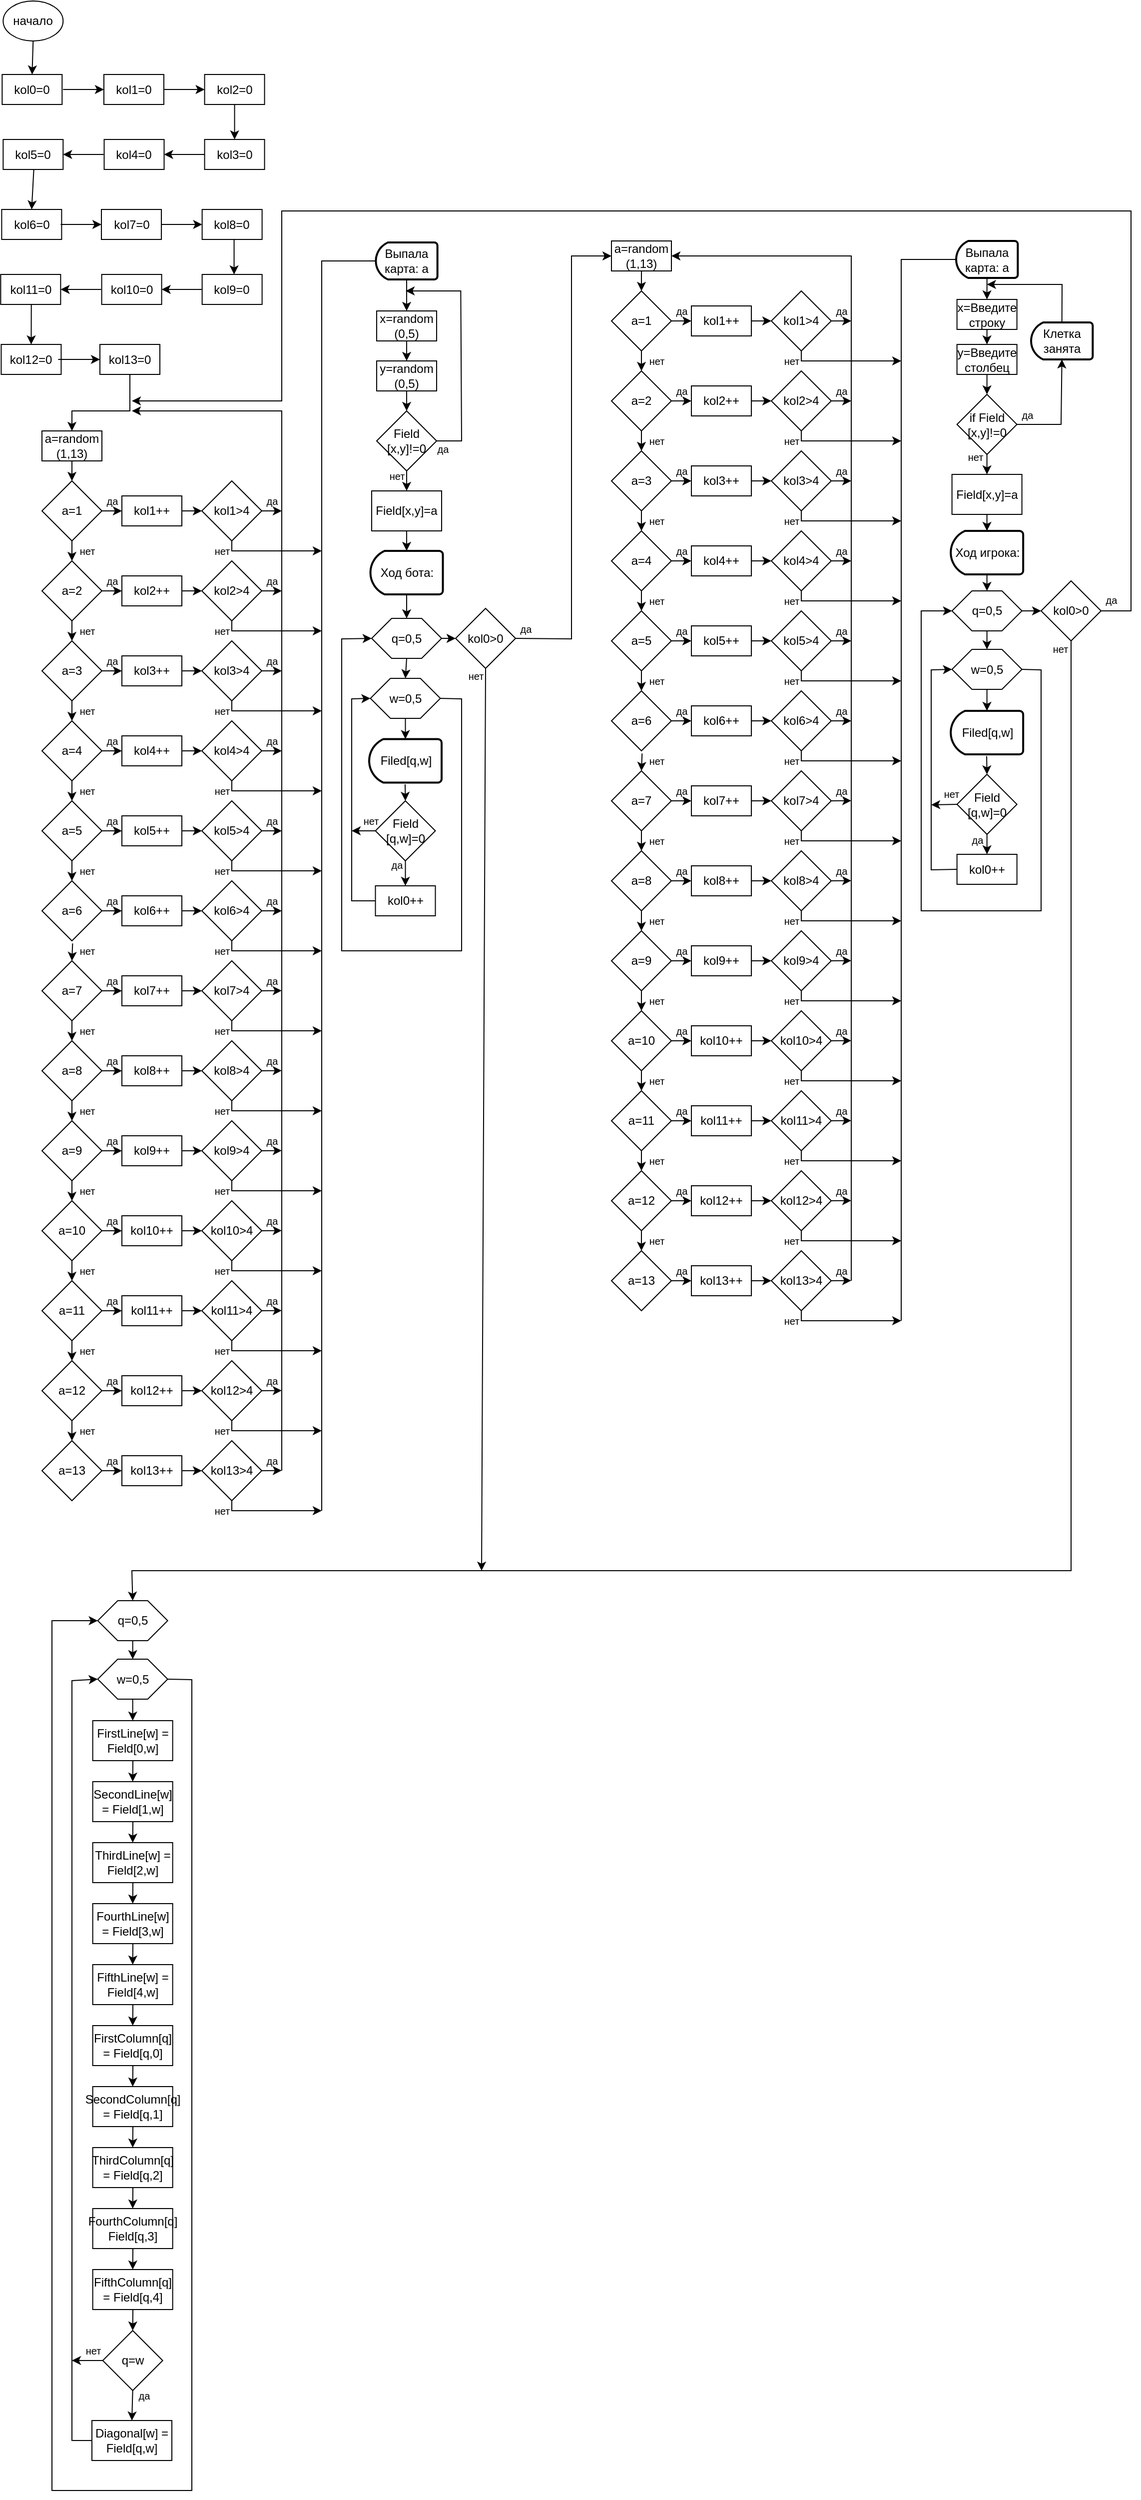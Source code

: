 <mxfile compressed="true" version="23.1.1" type="device"><diagram name="Страница — 1" id="l1Q54UGZInGL6hE3ycTI"><mxGraphModel dx="1434" dy="1949" grid="1" gridSize="10" guides="1" tooltips="1" connect="1" arrows="1" fold="1" page="1" pageScale="1" pageWidth="827" pageHeight="1169" math="0" shadow="0"><root><mxCell id="0"/><mxCell id="1" parent="0"/><mxCell id="KEb5Ld5UJFXi7R-kTHFq-1" value="начало" style="ellipse;whiteSpace=wrap;html=1;" parent="1" vertex="1"><mxGeometry x="71.15" y="-210" width="60" height="40" as="geometry"/></mxCell><mxCell id="KEb5Ld5UJFXi7R-kTHFq-2" value="а=random (1,13)" style="rounded=0;whiteSpace=wrap;html=1;" parent="1" vertex="1"><mxGeometry x="110" y="220" width="60" height="30" as="geometry"/></mxCell><mxCell id="KEb5Ld5UJFXi7R-kTHFq-3" value="a=1" style="rhombus;whiteSpace=wrap;html=1;" parent="1" vertex="1"><mxGeometry x="110" y="270" width="60" height="60" as="geometry"/></mxCell><mxCell id="KEb5Ld5UJFXi7R-kTHFq-4" value="kol1++" style="rounded=0;whiteSpace=wrap;html=1;" parent="1" vertex="1"><mxGeometry x="190" y="285" width="60" height="30" as="geometry"/></mxCell><mxCell id="KEb5Ld5UJFXi7R-kTHFq-6" value="" style="endArrow=classic;html=1;rounded=0;exitX=0.5;exitY=1;exitDx=0;exitDy=0;entryX=0.5;entryY=0;entryDx=0;entryDy=0;" parent="1" source="KEb5Ld5UJFXi7R-kTHFq-2" target="KEb5Ld5UJFXi7R-kTHFq-3" edge="1"><mxGeometry width="50" height="50" relative="1" as="geometry"><mxPoint x="150" y="210" as="sourcePoint"/><mxPoint x="150" y="230" as="targetPoint"/></mxGeometry></mxCell><mxCell id="KEb5Ld5UJFXi7R-kTHFq-7" value="" style="endArrow=classic;html=1;rounded=0;exitX=1;exitY=0.5;exitDx=0;exitDy=0;entryX=0;entryY=0.5;entryDx=0;entryDy=0;" parent="1" source="KEb5Ld5UJFXi7R-kTHFq-3" target="KEb5Ld5UJFXi7R-kTHFq-4" edge="1"><mxGeometry width="50" height="50" relative="1" as="geometry"><mxPoint x="180" y="260" as="sourcePoint"/><mxPoint x="180" y="280" as="targetPoint"/></mxGeometry></mxCell><mxCell id="KEb5Ld5UJFXi7R-kTHFq-8" value="a=2" style="rhombus;whiteSpace=wrap;html=1;" parent="1" vertex="1"><mxGeometry x="110" y="350" width="60" height="60" as="geometry"/></mxCell><mxCell id="KEb5Ld5UJFXi7R-kTHFq-9" value="kol2++" style="rounded=0;whiteSpace=wrap;html=1;" parent="1" vertex="1"><mxGeometry x="190" y="365" width="60" height="30" as="geometry"/></mxCell><mxCell id="KEb5Ld5UJFXi7R-kTHFq-10" value="" style="endArrow=classic;html=1;rounded=0;entryX=0.5;entryY=0;entryDx=0;entryDy=0;exitX=0.5;exitY=1;exitDx=0;exitDy=0;" parent="1" source="KEb5Ld5UJFXi7R-kTHFq-3" target="KEb5Ld5UJFXi7R-kTHFq-8" edge="1"><mxGeometry width="50" height="50" relative="1" as="geometry"><mxPoint x="170" y="340" as="sourcePoint"/><mxPoint x="150" y="310" as="targetPoint"/></mxGeometry></mxCell><mxCell id="KEb5Ld5UJFXi7R-kTHFq-11" value="" style="endArrow=classic;html=1;rounded=0;exitX=1;exitY=0.5;exitDx=0;exitDy=0;entryX=0;entryY=0.5;entryDx=0;entryDy=0;" parent="1" source="KEb5Ld5UJFXi7R-kTHFq-8" target="KEb5Ld5UJFXi7R-kTHFq-9" edge="1"><mxGeometry width="50" height="50" relative="1" as="geometry"><mxPoint x="180" y="340" as="sourcePoint"/><mxPoint x="180" y="360" as="targetPoint"/></mxGeometry></mxCell><mxCell id="KEb5Ld5UJFXi7R-kTHFq-12" value="a=3" style="rhombus;whiteSpace=wrap;html=1;" parent="1" vertex="1"><mxGeometry x="110" y="430" width="60" height="60" as="geometry"/></mxCell><mxCell id="KEb5Ld5UJFXi7R-kTHFq-13" value="kol3++" style="rounded=0;whiteSpace=wrap;html=1;" parent="1" vertex="1"><mxGeometry x="190" y="445" width="60" height="30" as="geometry"/></mxCell><mxCell id="KEb5Ld5UJFXi7R-kTHFq-14" value="" style="endArrow=classic;html=1;rounded=0;entryX=0.5;entryY=0;entryDx=0;entryDy=0;exitX=0.5;exitY=1;exitDx=0;exitDy=0;" parent="1" source="KEb5Ld5UJFXi7R-kTHFq-8" target="KEb5Ld5UJFXi7R-kTHFq-12" edge="1"><mxGeometry width="50" height="50" relative="1" as="geometry"><mxPoint x="150" y="420" as="sourcePoint"/><mxPoint x="150" y="390" as="targetPoint"/></mxGeometry></mxCell><mxCell id="KEb5Ld5UJFXi7R-kTHFq-15" value="" style="endArrow=classic;html=1;rounded=0;exitX=1;exitY=0.5;exitDx=0;exitDy=0;entryX=0;entryY=0.5;entryDx=0;entryDy=0;" parent="1" source="KEb5Ld5UJFXi7R-kTHFq-12" target="KEb5Ld5UJFXi7R-kTHFq-13" edge="1"><mxGeometry width="50" height="50" relative="1" as="geometry"><mxPoint x="180" y="420" as="sourcePoint"/><mxPoint x="180" y="440" as="targetPoint"/></mxGeometry></mxCell><mxCell id="KEb5Ld5UJFXi7R-kTHFq-16" value="a=4" style="rhombus;whiteSpace=wrap;html=1;" parent="1" vertex="1"><mxGeometry x="110" y="510" width="60" height="60" as="geometry"/></mxCell><mxCell id="KEb5Ld5UJFXi7R-kTHFq-17" value="kol4++" style="rounded=0;whiteSpace=wrap;html=1;" parent="1" vertex="1"><mxGeometry x="190" y="525" width="60" height="30" as="geometry"/></mxCell><mxCell id="KEb5Ld5UJFXi7R-kTHFq-18" value="" style="endArrow=classic;html=1;rounded=0;entryX=0.5;entryY=0;entryDx=0;entryDy=0;exitX=0.5;exitY=1;exitDx=0;exitDy=0;" parent="1" source="KEb5Ld5UJFXi7R-kTHFq-12" target="KEb5Ld5UJFXi7R-kTHFq-16" edge="1"><mxGeometry width="50" height="50" relative="1" as="geometry"><mxPoint x="150" y="500" as="sourcePoint"/><mxPoint x="150" y="470" as="targetPoint"/></mxGeometry></mxCell><mxCell id="KEb5Ld5UJFXi7R-kTHFq-19" value="" style="endArrow=classic;html=1;rounded=0;exitX=1;exitY=0.5;exitDx=0;exitDy=0;entryX=0;entryY=0.5;entryDx=0;entryDy=0;" parent="1" source="KEb5Ld5UJFXi7R-kTHFq-16" target="KEb5Ld5UJFXi7R-kTHFq-17" edge="1"><mxGeometry width="50" height="50" relative="1" as="geometry"><mxPoint x="180" y="500" as="sourcePoint"/><mxPoint x="180" y="520" as="targetPoint"/></mxGeometry></mxCell><mxCell id="KEb5Ld5UJFXi7R-kTHFq-20" value="a=5" style="rhombus;whiteSpace=wrap;html=1;" parent="1" vertex="1"><mxGeometry x="110" y="590" width="60" height="60" as="geometry"/></mxCell><mxCell id="KEb5Ld5UJFXi7R-kTHFq-21" value="kol5++" style="rounded=0;whiteSpace=wrap;html=1;" parent="1" vertex="1"><mxGeometry x="190" y="605" width="60" height="30" as="geometry"/></mxCell><mxCell id="KEb5Ld5UJFXi7R-kTHFq-22" value="" style="endArrow=classic;html=1;rounded=0;entryX=0.5;entryY=0;entryDx=0;entryDy=0;exitX=0.5;exitY=1;exitDx=0;exitDy=0;" parent="1" source="KEb5Ld5UJFXi7R-kTHFq-16" target="KEb5Ld5UJFXi7R-kTHFq-20" edge="1"><mxGeometry width="50" height="50" relative="1" as="geometry"><mxPoint x="160" y="580" as="sourcePoint"/><mxPoint x="150" y="550" as="targetPoint"/></mxGeometry></mxCell><mxCell id="KEb5Ld5UJFXi7R-kTHFq-23" value="" style="endArrow=classic;html=1;rounded=0;exitX=1;exitY=0.5;exitDx=0;exitDy=0;entryX=0;entryY=0.5;entryDx=0;entryDy=0;" parent="1" source="KEb5Ld5UJFXi7R-kTHFq-20" target="KEb5Ld5UJFXi7R-kTHFq-21" edge="1"><mxGeometry width="50" height="50" relative="1" as="geometry"><mxPoint x="180" y="580" as="sourcePoint"/><mxPoint x="180" y="600" as="targetPoint"/></mxGeometry></mxCell><mxCell id="KEb5Ld5UJFXi7R-kTHFq-24" value="a=6" style="rhombus;whiteSpace=wrap;html=1;" parent="1" vertex="1"><mxGeometry x="110" y="670" width="60" height="60" as="geometry"/></mxCell><mxCell id="KEb5Ld5UJFXi7R-kTHFq-25" value="kol6++" style="rounded=0;whiteSpace=wrap;html=1;" parent="1" vertex="1"><mxGeometry x="190" y="685" width="60" height="30" as="geometry"/></mxCell><mxCell id="KEb5Ld5UJFXi7R-kTHFq-26" value="" style="endArrow=classic;html=1;rounded=0;entryX=0.5;entryY=0;entryDx=0;entryDy=0;exitX=0.5;exitY=1;exitDx=0;exitDy=0;" parent="1" source="KEb5Ld5UJFXi7R-kTHFq-20" target="KEb5Ld5UJFXi7R-kTHFq-24" edge="1"><mxGeometry width="50" height="50" relative="1" as="geometry"><mxPoint x="150" y="660" as="sourcePoint"/><mxPoint x="150" y="630" as="targetPoint"/></mxGeometry></mxCell><mxCell id="KEb5Ld5UJFXi7R-kTHFq-27" value="" style="endArrow=classic;html=1;rounded=0;exitX=1;exitY=0.5;exitDx=0;exitDy=0;entryX=0;entryY=0.5;entryDx=0;entryDy=0;" parent="1" source="KEb5Ld5UJFXi7R-kTHFq-24" target="KEb5Ld5UJFXi7R-kTHFq-25" edge="1"><mxGeometry width="50" height="50" relative="1" as="geometry"><mxPoint x="180" y="660" as="sourcePoint"/><mxPoint x="180" y="680" as="targetPoint"/></mxGeometry></mxCell><mxCell id="KEb5Ld5UJFXi7R-kTHFq-28" value="a=7" style="rhombus;whiteSpace=wrap;html=1;" parent="1" vertex="1"><mxGeometry x="110" y="750" width="60" height="60" as="geometry"/></mxCell><mxCell id="KEb5Ld5UJFXi7R-kTHFq-29" value="kol7++" style="rounded=0;whiteSpace=wrap;html=1;" parent="1" vertex="1"><mxGeometry x="190" y="765" width="60" height="30" as="geometry"/></mxCell><mxCell id="KEb5Ld5UJFXi7R-kTHFq-30" value="" style="endArrow=classic;html=1;rounded=0;entryX=0.5;entryY=0;entryDx=0;entryDy=0;exitX=0.511;exitY=1.044;exitDx=0;exitDy=0;exitPerimeter=0;" parent="1" source="KEb5Ld5UJFXi7R-kTHFq-24" target="KEb5Ld5UJFXi7R-kTHFq-28" edge="1"><mxGeometry width="50" height="50" relative="1" as="geometry"><mxPoint x="160" y="740" as="sourcePoint"/><mxPoint x="150" y="710" as="targetPoint"/></mxGeometry></mxCell><mxCell id="KEb5Ld5UJFXi7R-kTHFq-31" value="" style="endArrow=classic;html=1;rounded=0;exitX=1;exitY=0.5;exitDx=0;exitDy=0;entryX=0;entryY=0.5;entryDx=0;entryDy=0;" parent="1" source="KEb5Ld5UJFXi7R-kTHFq-28" target="KEb5Ld5UJFXi7R-kTHFq-29" edge="1"><mxGeometry width="50" height="50" relative="1" as="geometry"><mxPoint x="180" y="740" as="sourcePoint"/><mxPoint x="180" y="760" as="targetPoint"/></mxGeometry></mxCell><mxCell id="KEb5Ld5UJFXi7R-kTHFq-32" value="a=8" style="rhombus;whiteSpace=wrap;html=1;" parent="1" vertex="1"><mxGeometry x="110" y="830" width="60" height="60" as="geometry"/></mxCell><mxCell id="KEb5Ld5UJFXi7R-kTHFq-33" value="kol8++" style="rounded=0;whiteSpace=wrap;html=1;" parent="1" vertex="1"><mxGeometry x="190" y="845" width="60" height="30" as="geometry"/></mxCell><mxCell id="KEb5Ld5UJFXi7R-kTHFq-34" value="" style="endArrow=classic;html=1;rounded=0;entryX=0.5;entryY=0;entryDx=0;entryDy=0;exitX=0.5;exitY=1;exitDx=0;exitDy=0;" parent="1" source="KEb5Ld5UJFXi7R-kTHFq-28" target="KEb5Ld5UJFXi7R-kTHFq-32" edge="1"><mxGeometry width="50" height="50" relative="1" as="geometry"><mxPoint x="160" y="820" as="sourcePoint"/><mxPoint x="150" y="790" as="targetPoint"/></mxGeometry></mxCell><mxCell id="KEb5Ld5UJFXi7R-kTHFq-35" value="" style="endArrow=classic;html=1;rounded=0;exitX=1;exitY=0.5;exitDx=0;exitDy=0;entryX=0;entryY=0.5;entryDx=0;entryDy=0;" parent="1" source="KEb5Ld5UJFXi7R-kTHFq-32" target="KEb5Ld5UJFXi7R-kTHFq-33" edge="1"><mxGeometry width="50" height="50" relative="1" as="geometry"><mxPoint x="180" y="820" as="sourcePoint"/><mxPoint x="180" y="840" as="targetPoint"/></mxGeometry></mxCell><mxCell id="KEb5Ld5UJFXi7R-kTHFq-36" value="a=9" style="rhombus;whiteSpace=wrap;html=1;" parent="1" vertex="1"><mxGeometry x="110" y="910" width="60" height="60" as="geometry"/></mxCell><mxCell id="KEb5Ld5UJFXi7R-kTHFq-37" value="kol9++" style="rounded=0;whiteSpace=wrap;html=1;" parent="1" vertex="1"><mxGeometry x="190" y="925" width="60" height="30" as="geometry"/></mxCell><mxCell id="KEb5Ld5UJFXi7R-kTHFq-38" value="" style="endArrow=classic;html=1;rounded=0;entryX=0.5;entryY=0;entryDx=0;entryDy=0;exitX=0.5;exitY=1;exitDx=0;exitDy=0;" parent="1" source="KEb5Ld5UJFXi7R-kTHFq-32" target="KEb5Ld5UJFXi7R-kTHFq-36" edge="1"><mxGeometry width="50" height="50" relative="1" as="geometry"><mxPoint x="150" y="900" as="sourcePoint"/><mxPoint x="150" y="870" as="targetPoint"/></mxGeometry></mxCell><mxCell id="KEb5Ld5UJFXi7R-kTHFq-39" value="" style="endArrow=classic;html=1;rounded=0;exitX=1;exitY=0.5;exitDx=0;exitDy=0;entryX=0;entryY=0.5;entryDx=0;entryDy=0;" parent="1" source="KEb5Ld5UJFXi7R-kTHFq-36" target="KEb5Ld5UJFXi7R-kTHFq-37" edge="1"><mxGeometry width="50" height="50" relative="1" as="geometry"><mxPoint x="180" y="900" as="sourcePoint"/><mxPoint x="180" y="920" as="targetPoint"/></mxGeometry></mxCell><mxCell id="KEb5Ld5UJFXi7R-kTHFq-40" value="a=10" style="rhombus;whiteSpace=wrap;html=1;" parent="1" vertex="1"><mxGeometry x="110" y="990" width="60" height="60" as="geometry"/></mxCell><mxCell id="KEb5Ld5UJFXi7R-kTHFq-41" value="kol10++" style="rounded=0;whiteSpace=wrap;html=1;" parent="1" vertex="1"><mxGeometry x="190" y="1005" width="60" height="30" as="geometry"/></mxCell><mxCell id="KEb5Ld5UJFXi7R-kTHFq-42" value="" style="endArrow=classic;html=1;rounded=0;entryX=0.5;entryY=0;entryDx=0;entryDy=0;exitX=0.5;exitY=1;exitDx=0;exitDy=0;" parent="1" source="KEb5Ld5UJFXi7R-kTHFq-36" target="KEb5Ld5UJFXi7R-kTHFq-40" edge="1"><mxGeometry width="50" height="50" relative="1" as="geometry"><mxPoint x="160" y="980" as="sourcePoint"/><mxPoint x="150" y="950" as="targetPoint"/></mxGeometry></mxCell><mxCell id="KEb5Ld5UJFXi7R-kTHFq-43" value="" style="endArrow=classic;html=1;rounded=0;exitX=1;exitY=0.5;exitDx=0;exitDy=0;entryX=0;entryY=0.5;entryDx=0;entryDy=0;" parent="1" source="KEb5Ld5UJFXi7R-kTHFq-40" target="KEb5Ld5UJFXi7R-kTHFq-41" edge="1"><mxGeometry width="50" height="50" relative="1" as="geometry"><mxPoint x="180" y="980" as="sourcePoint"/><mxPoint x="180" y="1000" as="targetPoint"/></mxGeometry></mxCell><mxCell id="KEb5Ld5UJFXi7R-kTHFq-44" value="a=11" style="rhombus;whiteSpace=wrap;html=1;" parent="1" vertex="1"><mxGeometry x="110" y="1070" width="60" height="60" as="geometry"/></mxCell><mxCell id="KEb5Ld5UJFXi7R-kTHFq-45" value="kol11++" style="rounded=0;whiteSpace=wrap;html=1;" parent="1" vertex="1"><mxGeometry x="190" y="1085" width="60" height="30" as="geometry"/></mxCell><mxCell id="KEb5Ld5UJFXi7R-kTHFq-46" value="" style="endArrow=classic;html=1;rounded=0;entryX=0.5;entryY=0;entryDx=0;entryDy=0;exitX=0.5;exitY=1;exitDx=0;exitDy=0;" parent="1" source="KEb5Ld5UJFXi7R-kTHFq-40" target="KEb5Ld5UJFXi7R-kTHFq-44" edge="1"><mxGeometry width="50" height="50" relative="1" as="geometry"><mxPoint x="150" y="1060" as="sourcePoint"/><mxPoint x="150" y="1030" as="targetPoint"/></mxGeometry></mxCell><mxCell id="KEb5Ld5UJFXi7R-kTHFq-47" value="" style="endArrow=classic;html=1;rounded=0;exitX=1;exitY=0.5;exitDx=0;exitDy=0;entryX=0;entryY=0.5;entryDx=0;entryDy=0;" parent="1" source="KEb5Ld5UJFXi7R-kTHFq-44" target="KEb5Ld5UJFXi7R-kTHFq-45" edge="1"><mxGeometry width="50" height="50" relative="1" as="geometry"><mxPoint x="180" y="1060" as="sourcePoint"/><mxPoint x="180" y="1080" as="targetPoint"/></mxGeometry></mxCell><mxCell id="KEb5Ld5UJFXi7R-kTHFq-48" value="a=12" style="rhombus;whiteSpace=wrap;html=1;" parent="1" vertex="1"><mxGeometry x="110" y="1150" width="60" height="60" as="geometry"/></mxCell><mxCell id="KEb5Ld5UJFXi7R-kTHFq-49" value="kol12++" style="rounded=0;whiteSpace=wrap;html=1;" parent="1" vertex="1"><mxGeometry x="190" y="1165" width="60" height="30" as="geometry"/></mxCell><mxCell id="KEb5Ld5UJFXi7R-kTHFq-50" value="" style="endArrow=classic;html=1;rounded=0;entryX=0.5;entryY=0;entryDx=0;entryDy=0;exitX=0.5;exitY=1;exitDx=0;exitDy=0;" parent="1" source="KEb5Ld5UJFXi7R-kTHFq-44" target="KEb5Ld5UJFXi7R-kTHFq-48" edge="1"><mxGeometry width="50" height="50" relative="1" as="geometry"><mxPoint x="170" y="1140" as="sourcePoint"/><mxPoint x="150" y="1110" as="targetPoint"/></mxGeometry></mxCell><mxCell id="KEb5Ld5UJFXi7R-kTHFq-51" value="" style="endArrow=classic;html=1;rounded=0;exitX=1;exitY=0.5;exitDx=0;exitDy=0;entryX=0;entryY=0.5;entryDx=0;entryDy=0;" parent="1" source="KEb5Ld5UJFXi7R-kTHFq-48" target="KEb5Ld5UJFXi7R-kTHFq-49" edge="1"><mxGeometry width="50" height="50" relative="1" as="geometry"><mxPoint x="180" y="1140" as="sourcePoint"/><mxPoint x="180" y="1160" as="targetPoint"/></mxGeometry></mxCell><mxCell id="KEb5Ld5UJFXi7R-kTHFq-52" value="a=13" style="rhombus;whiteSpace=wrap;html=1;" parent="1" vertex="1"><mxGeometry x="110" y="1230" width="60" height="60" as="geometry"/></mxCell><mxCell id="KEb5Ld5UJFXi7R-kTHFq-53" value="kol13++" style="rounded=0;whiteSpace=wrap;html=1;" parent="1" vertex="1"><mxGeometry x="190" y="1245" width="60" height="30" as="geometry"/></mxCell><mxCell id="KEb5Ld5UJFXi7R-kTHFq-54" value="" style="endArrow=classic;html=1;rounded=0;entryX=0.5;entryY=0;entryDx=0;entryDy=0;exitX=0.5;exitY=1;exitDx=0;exitDy=0;" parent="1" source="KEb5Ld5UJFXi7R-kTHFq-48" target="KEb5Ld5UJFXi7R-kTHFq-52" edge="1"><mxGeometry width="50" height="50" relative="1" as="geometry"><mxPoint x="160" y="1220" as="sourcePoint"/><mxPoint x="150" y="1190" as="targetPoint"/></mxGeometry></mxCell><mxCell id="KEb5Ld5UJFXi7R-kTHFq-55" value="" style="endArrow=classic;html=1;rounded=0;exitX=1;exitY=0.5;exitDx=0;exitDy=0;entryX=0;entryY=0.5;entryDx=0;entryDy=0;" parent="1" source="KEb5Ld5UJFXi7R-kTHFq-52" target="KEb5Ld5UJFXi7R-kTHFq-53" edge="1"><mxGeometry width="50" height="50" relative="1" as="geometry"><mxPoint x="180" y="1220" as="sourcePoint"/><mxPoint x="180" y="1240" as="targetPoint"/></mxGeometry></mxCell><mxCell id="KEb5Ld5UJFXi7R-kTHFq-56" value="" style="endArrow=classic;html=1;rounded=0;exitX=1;exitY=0.5;exitDx=0;exitDy=0;entryX=0;entryY=0.5;entryDx=0;entryDy=0;" parent="1" source="KEb5Ld5UJFXi7R-kTHFq-4" target="KEb5Ld5UJFXi7R-kTHFq-57" edge="1"><mxGeometry width="50" height="50" relative="1" as="geometry"><mxPoint x="180" y="310" as="sourcePoint"/><mxPoint x="260" y="330" as="targetPoint"/></mxGeometry></mxCell><mxCell id="KEb5Ld5UJFXi7R-kTHFq-57" value="kol1&amp;gt;4" style="rhombus;whiteSpace=wrap;html=1;" parent="1" vertex="1"><mxGeometry x="270" y="270" width="60" height="60" as="geometry"/></mxCell><mxCell id="KEb5Ld5UJFXi7R-kTHFq-58" value="" style="endArrow=classic;html=1;rounded=0;entryX=0;entryY=0.5;entryDx=0;entryDy=0;exitX=1;exitY=0.5;exitDx=0;exitDy=0;" parent="1" source="KEb5Ld5UJFXi7R-kTHFq-9" target="KEb5Ld5UJFXi7R-kTHFq-59" edge="1"><mxGeometry width="50" height="50" relative="1" as="geometry"><mxPoint x="260" y="400" as="sourcePoint"/><mxPoint x="260" y="410" as="targetPoint"/></mxGeometry></mxCell><mxCell id="KEb5Ld5UJFXi7R-kTHFq-59" value="kol2&amp;gt;4" style="rhombus;whiteSpace=wrap;html=1;" parent="1" vertex="1"><mxGeometry x="270" y="350" width="60" height="60" as="geometry"/></mxCell><mxCell id="KEb5Ld5UJFXi7R-kTHFq-60" value="" style="endArrow=classic;html=1;rounded=0;entryX=0;entryY=0.5;entryDx=0;entryDy=0;exitX=1;exitY=0.5;exitDx=0;exitDy=0;" parent="1" source="KEb5Ld5UJFXi7R-kTHFq-13" target="KEb5Ld5UJFXi7R-kTHFq-61" edge="1"><mxGeometry width="50" height="50" relative="1" as="geometry"><mxPoint x="260" y="480" as="sourcePoint"/><mxPoint x="260" y="490" as="targetPoint"/></mxGeometry></mxCell><mxCell id="KEb5Ld5UJFXi7R-kTHFq-61" value="kol3&amp;gt;4" style="rhombus;whiteSpace=wrap;html=1;" parent="1" vertex="1"><mxGeometry x="270" y="430" width="60" height="60" as="geometry"/></mxCell><mxCell id="KEb5Ld5UJFXi7R-kTHFq-62" value="" style="endArrow=classic;html=1;rounded=0;entryX=0;entryY=0.5;entryDx=0;entryDy=0;exitX=1;exitY=0.5;exitDx=0;exitDy=0;" parent="1" source="KEb5Ld5UJFXi7R-kTHFq-17" target="KEb5Ld5UJFXi7R-kTHFq-63" edge="1"><mxGeometry width="50" height="50" relative="1" as="geometry"><mxPoint x="260" y="560" as="sourcePoint"/><mxPoint x="260" y="570" as="targetPoint"/></mxGeometry></mxCell><mxCell id="KEb5Ld5UJFXi7R-kTHFq-63" value="kol4&amp;gt;4" style="rhombus;whiteSpace=wrap;html=1;" parent="1" vertex="1"><mxGeometry x="270" y="510" width="60" height="60" as="geometry"/></mxCell><mxCell id="KEb5Ld5UJFXi7R-kTHFq-64" value="" style="endArrow=classic;html=1;rounded=0;entryX=0;entryY=0.5;entryDx=0;entryDy=0;exitX=1;exitY=0.5;exitDx=0;exitDy=0;" parent="1" source="KEb5Ld5UJFXi7R-kTHFq-21" target="KEb5Ld5UJFXi7R-kTHFq-65" edge="1"><mxGeometry width="50" height="50" relative="1" as="geometry"><mxPoint x="260" y="640" as="sourcePoint"/><mxPoint x="260" y="650" as="targetPoint"/></mxGeometry></mxCell><mxCell id="KEb5Ld5UJFXi7R-kTHFq-65" value="kol5&amp;gt;4" style="rhombus;whiteSpace=wrap;html=1;" parent="1" vertex="1"><mxGeometry x="270" y="590" width="60" height="60" as="geometry"/></mxCell><mxCell id="KEb5Ld5UJFXi7R-kTHFq-66" value="" style="endArrow=classic;html=1;rounded=0;entryX=0;entryY=0.5;entryDx=0;entryDy=0;exitX=1;exitY=0.5;exitDx=0;exitDy=0;" parent="1" source="KEb5Ld5UJFXi7R-kTHFq-25" target="KEb5Ld5UJFXi7R-kTHFq-67" edge="1"><mxGeometry width="50" height="50" relative="1" as="geometry"><mxPoint x="260" y="720" as="sourcePoint"/><mxPoint x="260" y="730" as="targetPoint"/></mxGeometry></mxCell><mxCell id="KEb5Ld5UJFXi7R-kTHFq-67" value="kol6&amp;gt;4" style="rhombus;whiteSpace=wrap;html=1;" parent="1" vertex="1"><mxGeometry x="270" y="670" width="60" height="60" as="geometry"/></mxCell><mxCell id="KEb5Ld5UJFXi7R-kTHFq-68" value="" style="endArrow=classic;html=1;rounded=0;entryX=0;entryY=0.5;entryDx=0;entryDy=0;exitX=1;exitY=0.5;exitDx=0;exitDy=0;" parent="1" source="KEb5Ld5UJFXi7R-kTHFq-29" target="KEb5Ld5UJFXi7R-kTHFq-69" edge="1"><mxGeometry width="50" height="50" relative="1" as="geometry"><mxPoint x="260" y="800" as="sourcePoint"/><mxPoint x="260" y="810" as="targetPoint"/></mxGeometry></mxCell><mxCell id="KEb5Ld5UJFXi7R-kTHFq-69" value="kol7&amp;gt;4" style="rhombus;whiteSpace=wrap;html=1;" parent="1" vertex="1"><mxGeometry x="270" y="750" width="60" height="60" as="geometry"/></mxCell><mxCell id="KEb5Ld5UJFXi7R-kTHFq-70" value="" style="endArrow=classic;html=1;rounded=0;entryX=0;entryY=0.5;entryDx=0;entryDy=0;exitX=1;exitY=0.5;exitDx=0;exitDy=0;" parent="1" source="KEb5Ld5UJFXi7R-kTHFq-33" target="KEb5Ld5UJFXi7R-kTHFq-71" edge="1"><mxGeometry width="50" height="50" relative="1" as="geometry"><mxPoint x="260" y="880" as="sourcePoint"/><mxPoint x="260" y="890" as="targetPoint"/></mxGeometry></mxCell><mxCell id="KEb5Ld5UJFXi7R-kTHFq-71" value="kol8&amp;gt;4" style="rhombus;whiteSpace=wrap;html=1;" parent="1" vertex="1"><mxGeometry x="270" y="830" width="60" height="60" as="geometry"/></mxCell><mxCell id="KEb5Ld5UJFXi7R-kTHFq-72" value="" style="endArrow=classic;html=1;rounded=0;entryX=0;entryY=0.5;entryDx=0;entryDy=0;exitX=1;exitY=0.5;exitDx=0;exitDy=0;" parent="1" source="KEb5Ld5UJFXi7R-kTHFq-37" target="KEb5Ld5UJFXi7R-kTHFq-73" edge="1"><mxGeometry width="50" height="50" relative="1" as="geometry"><mxPoint x="260" y="960" as="sourcePoint"/><mxPoint x="260" y="970" as="targetPoint"/></mxGeometry></mxCell><mxCell id="KEb5Ld5UJFXi7R-kTHFq-73" value="kol9&amp;gt;4" style="rhombus;whiteSpace=wrap;html=1;" parent="1" vertex="1"><mxGeometry x="270" y="910" width="60" height="60" as="geometry"/></mxCell><mxCell id="KEb5Ld5UJFXi7R-kTHFq-74" value="" style="endArrow=classic;html=1;rounded=0;entryX=0;entryY=0.5;entryDx=0;entryDy=0;exitX=1;exitY=0.5;exitDx=0;exitDy=0;" parent="1" source="KEb5Ld5UJFXi7R-kTHFq-41" target="KEb5Ld5UJFXi7R-kTHFq-75" edge="1"><mxGeometry width="50" height="50" relative="1" as="geometry"><mxPoint x="260" y="1030" as="sourcePoint"/><mxPoint x="260" y="1050" as="targetPoint"/></mxGeometry></mxCell><mxCell id="KEb5Ld5UJFXi7R-kTHFq-75" value="kol10&amp;gt;4" style="rhombus;whiteSpace=wrap;html=1;" parent="1" vertex="1"><mxGeometry x="270" y="990" width="60" height="60" as="geometry"/></mxCell><mxCell id="KEb5Ld5UJFXi7R-kTHFq-76" value="" style="endArrow=classic;html=1;rounded=0;entryX=0;entryY=0.5;entryDx=0;entryDy=0;exitX=1;exitY=0.5;exitDx=0;exitDy=0;" parent="1" source="KEb5Ld5UJFXi7R-kTHFq-45" target="KEb5Ld5UJFXi7R-kTHFq-77" edge="1"><mxGeometry width="50" height="50" relative="1" as="geometry"><mxPoint x="260" y="1120" as="sourcePoint"/><mxPoint x="260" y="1130" as="targetPoint"/></mxGeometry></mxCell><mxCell id="KEb5Ld5UJFXi7R-kTHFq-77" value="kol11&amp;gt;4" style="rhombus;whiteSpace=wrap;html=1;" parent="1" vertex="1"><mxGeometry x="270" y="1070" width="60" height="60" as="geometry"/></mxCell><mxCell id="KEb5Ld5UJFXi7R-kTHFq-78" value="" style="endArrow=classic;html=1;rounded=0;entryX=0;entryY=0.5;entryDx=0;entryDy=0;exitX=1;exitY=0.5;exitDx=0;exitDy=0;" parent="1" source="KEb5Ld5UJFXi7R-kTHFq-49" target="KEb5Ld5UJFXi7R-kTHFq-79" edge="1"><mxGeometry width="50" height="50" relative="1" as="geometry"><mxPoint x="260" y="1190" as="sourcePoint"/><mxPoint x="260" y="1210" as="targetPoint"/></mxGeometry></mxCell><mxCell id="KEb5Ld5UJFXi7R-kTHFq-79" value="kol12&amp;gt;4" style="rhombus;whiteSpace=wrap;html=1;" parent="1" vertex="1"><mxGeometry x="270" y="1150" width="60" height="60" as="geometry"/></mxCell><mxCell id="KEb5Ld5UJFXi7R-kTHFq-80" value="" style="endArrow=classic;html=1;rounded=0;entryX=0;entryY=0.5;entryDx=0;entryDy=0;exitX=1;exitY=0.5;exitDx=0;exitDy=0;" parent="1" source="KEb5Ld5UJFXi7R-kTHFq-53" target="KEb5Ld5UJFXi7R-kTHFq-81" edge="1"><mxGeometry width="50" height="50" relative="1" as="geometry"><mxPoint x="260" y="1240" as="sourcePoint"/><mxPoint x="260" y="1290" as="targetPoint"/></mxGeometry></mxCell><mxCell id="KEb5Ld5UJFXi7R-kTHFq-81" value="kol13&amp;gt;4" style="rhombus;whiteSpace=wrap;html=1;" parent="1" vertex="1"><mxGeometry x="270" y="1230" width="60" height="60" as="geometry"/></mxCell><mxCell id="KEb5Ld5UJFXi7R-kTHFq-82" value="" style="endArrow=classic;html=1;rounded=0;" parent="1" edge="1"><mxGeometry width="50" height="50" relative="1" as="geometry"><mxPoint x="350" y="1260" as="sourcePoint"/><mxPoint x="200" y="200" as="targetPoint"/><Array as="points"><mxPoint x="350" y="200"/></Array></mxGeometry></mxCell><mxCell id="KEb5Ld5UJFXi7R-kTHFq-83" value="" style="endArrow=classic;html=1;rounded=0;exitX=1;exitY=0.5;exitDx=0;exitDy=0;" parent="1" source="KEb5Ld5UJFXi7R-kTHFq-57" edge="1"><mxGeometry width="50" height="50" relative="1" as="geometry"><mxPoint x="400" y="430" as="sourcePoint"/><mxPoint x="350" y="300" as="targetPoint"/></mxGeometry></mxCell><mxCell id="KEb5Ld5UJFXi7R-kTHFq-85" value="" style="endArrow=classic;html=1;rounded=0;exitX=1;exitY=0.5;exitDx=0;exitDy=0;" parent="1" source="KEb5Ld5UJFXi7R-kTHFq-59" edge="1"><mxGeometry width="50" height="50" relative="1" as="geometry"><mxPoint x="340" y="310" as="sourcePoint"/><mxPoint x="350" y="380" as="targetPoint"/></mxGeometry></mxCell><mxCell id="KEb5Ld5UJFXi7R-kTHFq-86" value="" style="endArrow=classic;html=1;rounded=0;exitX=1;exitY=0.5;exitDx=0;exitDy=0;" parent="1" source="KEb5Ld5UJFXi7R-kTHFq-61" edge="1"><mxGeometry width="50" height="50" relative="1" as="geometry"><mxPoint x="350" y="320" as="sourcePoint"/><mxPoint x="350" y="460" as="targetPoint"/></mxGeometry></mxCell><mxCell id="KEb5Ld5UJFXi7R-kTHFq-87" value="" style="endArrow=classic;html=1;rounded=0;exitX=1;exitY=0.5;exitDx=0;exitDy=0;" parent="1" source="KEb5Ld5UJFXi7R-kTHFq-63" edge="1"><mxGeometry width="50" height="50" relative="1" as="geometry"><mxPoint x="360" y="330" as="sourcePoint"/><mxPoint x="350" y="540" as="targetPoint"/></mxGeometry></mxCell><mxCell id="KEb5Ld5UJFXi7R-kTHFq-88" value="" style="endArrow=classic;html=1;rounded=0;exitX=1;exitY=0.5;exitDx=0;exitDy=0;" parent="1" source="KEb5Ld5UJFXi7R-kTHFq-65" edge="1"><mxGeometry width="50" height="50" relative="1" as="geometry"><mxPoint x="360" y="610" as="sourcePoint"/><mxPoint x="350" y="620" as="targetPoint"/></mxGeometry></mxCell><mxCell id="KEb5Ld5UJFXi7R-kTHFq-89" value="" style="endArrow=classic;html=1;rounded=0;exitX=1;exitY=0.5;exitDx=0;exitDy=0;" parent="1" source="KEb5Ld5UJFXi7R-kTHFq-67" edge="1"><mxGeometry width="50" height="50" relative="1" as="geometry"><mxPoint x="380" y="350" as="sourcePoint"/><mxPoint x="350" y="700" as="targetPoint"/></mxGeometry></mxCell><mxCell id="KEb5Ld5UJFXi7R-kTHFq-90" value="" style="endArrow=classic;html=1;rounded=0;exitX=1;exitY=0.5;exitDx=0;exitDy=0;" parent="1" source="KEb5Ld5UJFXi7R-kTHFq-69" edge="1"><mxGeometry width="50" height="50" relative="1" as="geometry"><mxPoint x="340" y="770" as="sourcePoint"/><mxPoint x="350" y="779.83" as="targetPoint"/></mxGeometry></mxCell><mxCell id="KEb5Ld5UJFXi7R-kTHFq-91" value="" style="endArrow=classic;html=1;rounded=0;exitX=1;exitY=0.5;exitDx=0;exitDy=0;" parent="1" source="KEb5Ld5UJFXi7R-kTHFq-71" edge="1"><mxGeometry width="50" height="50" relative="1" as="geometry"><mxPoint x="370" y="880" as="sourcePoint"/><mxPoint x="350" y="859.83" as="targetPoint"/></mxGeometry></mxCell><mxCell id="KEb5Ld5UJFXi7R-kTHFq-92" value="" style="endArrow=classic;html=1;rounded=0;exitX=1;exitY=0.5;exitDx=0;exitDy=0;" parent="1" source="KEb5Ld5UJFXi7R-kTHFq-73" edge="1"><mxGeometry width="50" height="50" relative="1" as="geometry"><mxPoint x="380" y="950" as="sourcePoint"/><mxPoint x="350" y="939.83" as="targetPoint"/></mxGeometry></mxCell><mxCell id="KEb5Ld5UJFXi7R-kTHFq-93" value="" style="endArrow=classic;html=1;rounded=0;exitX=1;exitY=0.5;exitDx=0;exitDy=0;" parent="1" source="KEb5Ld5UJFXi7R-kTHFq-75" edge="1"><mxGeometry width="50" height="50" relative="1" as="geometry"><mxPoint x="370" y="1050" as="sourcePoint"/><mxPoint x="350" y="1019.83" as="targetPoint"/></mxGeometry></mxCell><mxCell id="KEb5Ld5UJFXi7R-kTHFq-94" value="" style="endArrow=classic;html=1;rounded=0;exitX=1;exitY=0.5;exitDx=0;exitDy=0;" parent="1" source="KEb5Ld5UJFXi7R-kTHFq-77" edge="1"><mxGeometry width="50" height="50" relative="1" as="geometry"><mxPoint x="370" y="1110" as="sourcePoint"/><mxPoint x="350" y="1099.83" as="targetPoint"/></mxGeometry></mxCell><mxCell id="KEb5Ld5UJFXi7R-kTHFq-95" value="" style="endArrow=classic;html=1;rounded=0;exitX=1;exitY=0.5;exitDx=0;exitDy=0;" parent="1" source="KEb5Ld5UJFXi7R-kTHFq-79" edge="1"><mxGeometry width="50" height="50" relative="1" as="geometry"><mxPoint x="360" y="1160" as="sourcePoint"/><mxPoint x="350" y="1179.83" as="targetPoint"/></mxGeometry></mxCell><mxCell id="KEb5Ld5UJFXi7R-kTHFq-96" value="" style="endArrow=classic;html=1;rounded=0;exitX=1;exitY=0.5;exitDx=0;exitDy=0;" parent="1" source="KEb5Ld5UJFXi7R-kTHFq-81" edge="1"><mxGeometry width="50" height="50" relative="1" as="geometry"><mxPoint x="360" y="1240" as="sourcePoint"/><mxPoint x="350" y="1259.83" as="targetPoint"/></mxGeometry></mxCell><mxCell id="KEb5Ld5UJFXi7R-kTHFq-99" value="да" style="text;align=center;verticalAlign=middle;resizable=1;points=[];autosize=1;strokeColor=none;fillColor=none;fontSize=10;html=1;movable=1;rotatable=1;deletable=1;editable=1;locked=0;connectable=1;" parent="1" vertex="1"><mxGeometry x="170" y="280" width="20" height="20" as="geometry"/></mxCell><mxCell id="KEb5Ld5UJFXi7R-kTHFq-100" value="да" style="text;align=center;verticalAlign=middle;resizable=1;points=[];autosize=1;strokeColor=none;fillColor=none;fontSize=10;html=1;movable=1;rotatable=1;deletable=1;editable=1;locked=0;connectable=1;" parent="1" vertex="1"><mxGeometry x="170" y="360" width="20" height="20" as="geometry"/></mxCell><mxCell id="KEb5Ld5UJFXi7R-kTHFq-101" value="да" style="text;align=center;verticalAlign=middle;resizable=1;points=[];autosize=1;strokeColor=none;fillColor=none;fontSize=10;html=1;movable=1;rotatable=1;deletable=1;editable=1;locked=0;connectable=1;" parent="1" vertex="1"><mxGeometry x="170" y="440" width="20" height="20" as="geometry"/></mxCell><mxCell id="KEb5Ld5UJFXi7R-kTHFq-102" value="да" style="text;align=center;verticalAlign=middle;resizable=1;points=[];autosize=1;strokeColor=none;fillColor=none;fontSize=10;html=1;movable=1;rotatable=1;deletable=1;editable=1;locked=0;connectable=1;" parent="1" vertex="1"><mxGeometry x="170" y="520" width="20" height="20" as="geometry"/></mxCell><mxCell id="KEb5Ld5UJFXi7R-kTHFq-103" value="да" style="text;align=center;verticalAlign=middle;resizable=1;points=[];autosize=1;strokeColor=none;fillColor=none;fontSize=10;html=1;movable=1;rotatable=1;deletable=1;editable=1;locked=0;connectable=1;" parent="1" vertex="1"><mxGeometry x="170" y="600" width="20" height="20" as="geometry"/></mxCell><mxCell id="KEb5Ld5UJFXi7R-kTHFq-104" value="да" style="text;align=center;verticalAlign=middle;resizable=1;points=[];autosize=1;strokeColor=none;fillColor=none;fontSize=10;html=1;movable=1;rotatable=1;deletable=1;editable=1;locked=0;connectable=1;" parent="1" vertex="1"><mxGeometry x="170" y="680" width="20" height="20" as="geometry"/></mxCell><mxCell id="KEb5Ld5UJFXi7R-kTHFq-105" value="да" style="text;align=center;verticalAlign=middle;resizable=1;points=[];autosize=1;strokeColor=none;fillColor=none;fontSize=10;html=1;movable=1;rotatable=1;deletable=1;editable=1;locked=0;connectable=1;" parent="1" vertex="1"><mxGeometry x="170" y="760" width="20" height="20" as="geometry"/></mxCell><mxCell id="KEb5Ld5UJFXi7R-kTHFq-106" value="да" style="text;align=center;verticalAlign=middle;resizable=1;points=[];autosize=1;strokeColor=none;fillColor=none;fontSize=10;html=1;movable=1;rotatable=1;deletable=1;editable=1;locked=0;connectable=1;" parent="1" vertex="1"><mxGeometry x="170" y="840" width="20" height="20" as="geometry"/></mxCell><mxCell id="KEb5Ld5UJFXi7R-kTHFq-107" value="да" style="text;align=center;verticalAlign=middle;resizable=1;points=[];autosize=1;strokeColor=none;fillColor=none;fontSize=10;html=1;movable=1;rotatable=1;deletable=1;editable=1;locked=0;connectable=1;" parent="1" vertex="1"><mxGeometry x="170" y="920" width="20" height="20" as="geometry"/></mxCell><mxCell id="KEb5Ld5UJFXi7R-kTHFq-110" value="да" style="text;align=center;verticalAlign=middle;resizable=1;points=[];autosize=1;strokeColor=none;fillColor=none;fontSize=10;html=1;movable=1;rotatable=1;deletable=1;editable=1;locked=0;connectable=1;" parent="1" vertex="1"><mxGeometry x="170" y="1000" width="20" height="20" as="geometry"/></mxCell><mxCell id="KEb5Ld5UJFXi7R-kTHFq-111" value="да" style="text;align=center;verticalAlign=middle;resizable=1;points=[];autosize=1;strokeColor=none;fillColor=none;fontSize=10;html=1;movable=1;rotatable=1;deletable=1;editable=1;locked=0;connectable=1;" parent="1" vertex="1"><mxGeometry x="170" y="1080" width="20" height="20" as="geometry"/></mxCell><mxCell id="KEb5Ld5UJFXi7R-kTHFq-112" value="да" style="text;align=center;verticalAlign=middle;resizable=1;points=[];autosize=1;strokeColor=none;fillColor=none;fontSize=10;html=1;movable=1;rotatable=1;deletable=1;editable=1;locked=0;connectable=1;" parent="1" vertex="1"><mxGeometry x="170" y="1160" width="20" height="20" as="geometry"/></mxCell><mxCell id="KEb5Ld5UJFXi7R-kTHFq-113" value="да" style="text;align=center;verticalAlign=middle;resizable=1;points=[];autosize=1;strokeColor=none;fillColor=none;fontSize=10;html=1;movable=1;rotatable=1;deletable=1;editable=1;locked=0;connectable=1;" parent="1" vertex="1"><mxGeometry x="170" y="1240" width="20" height="20" as="geometry"/></mxCell><mxCell id="KEb5Ld5UJFXi7R-kTHFq-114" value="нет" style="text;align=center;verticalAlign=middle;resizable=1;points=[];autosize=1;strokeColor=none;fillColor=none;fontSize=10;html=1;movable=1;rotatable=1;deletable=1;editable=1;locked=0;connectable=1;" parent="1" vertex="1"><mxGeometry x="140" y="330" width="30" height="20" as="geometry"/></mxCell><mxCell id="KEb5Ld5UJFXi7R-kTHFq-118" value="нет" style="text;align=center;verticalAlign=middle;resizable=1;points=[];autosize=1;strokeColor=none;fillColor=none;fontSize=10;html=1;movable=1;rotatable=1;deletable=1;editable=1;locked=0;connectable=1;" parent="1" vertex="1"><mxGeometry x="140" y="490" width="30" height="20" as="geometry"/></mxCell><mxCell id="KEb5Ld5UJFXi7R-kTHFq-119" value="нет" style="text;align=center;verticalAlign=middle;resizable=1;points=[];autosize=1;strokeColor=none;fillColor=none;fontSize=10;html=1;movable=1;rotatable=1;deletable=1;editable=1;locked=0;connectable=1;" parent="1" vertex="1"><mxGeometry x="140" y="570" width="30" height="20" as="geometry"/></mxCell><mxCell id="KEb5Ld5UJFXi7R-kTHFq-120" value="нет" style="text;align=center;verticalAlign=middle;resizable=1;points=[];autosize=1;strokeColor=none;fillColor=none;fontSize=10;html=1;movable=1;rotatable=1;deletable=1;editable=1;locked=0;connectable=1;" parent="1" vertex="1"><mxGeometry x="140" y="650" width="30" height="20" as="geometry"/></mxCell><mxCell id="KEb5Ld5UJFXi7R-kTHFq-121" value="нет" style="text;align=center;verticalAlign=middle;resizable=1;points=[];autosize=1;strokeColor=none;fillColor=none;fontSize=10;html=1;movable=1;rotatable=1;deletable=1;editable=1;locked=0;connectable=1;" parent="1" vertex="1"><mxGeometry x="140" y="730" width="30" height="20" as="geometry"/></mxCell><mxCell id="KEb5Ld5UJFXi7R-kTHFq-122" value="нет" style="text;align=center;verticalAlign=middle;resizable=1;points=[];autosize=1;strokeColor=none;fillColor=none;fontSize=10;html=1;movable=1;rotatable=1;deletable=1;editable=1;locked=0;connectable=1;" parent="1" vertex="1"><mxGeometry x="140" y="810" width="30" height="20" as="geometry"/></mxCell><mxCell id="KEb5Ld5UJFXi7R-kTHFq-123" value="нет" style="text;align=center;verticalAlign=middle;resizable=1;points=[];autosize=1;strokeColor=none;fillColor=none;fontSize=10;html=1;movable=1;rotatable=1;deletable=1;editable=1;locked=0;connectable=1;" parent="1" vertex="1"><mxGeometry x="140" y="890" width="30" height="20" as="geometry"/></mxCell><mxCell id="KEb5Ld5UJFXi7R-kTHFq-124" value="нет" style="text;align=center;verticalAlign=middle;resizable=1;points=[];autosize=1;strokeColor=none;fillColor=none;fontSize=10;html=1;movable=1;rotatable=1;deletable=1;editable=1;locked=0;connectable=1;" parent="1" vertex="1"><mxGeometry x="140" y="970" width="30" height="20" as="geometry"/></mxCell><mxCell id="KEb5Ld5UJFXi7R-kTHFq-125" value="нет" style="text;align=center;verticalAlign=middle;resizable=1;points=[];autosize=1;strokeColor=none;fillColor=none;fontSize=10;html=1;movable=1;rotatable=1;deletable=1;editable=1;locked=0;connectable=1;" parent="1" vertex="1"><mxGeometry x="140" y="1050" width="30" height="20" as="geometry"/></mxCell><mxCell id="KEb5Ld5UJFXi7R-kTHFq-126" value="нет" style="text;align=center;verticalAlign=middle;resizable=1;points=[];autosize=1;strokeColor=none;fillColor=none;fontSize=10;html=1;movable=1;rotatable=1;deletable=1;editable=1;locked=0;connectable=1;" parent="1" vertex="1"><mxGeometry x="140" y="1130" width="30" height="20" as="geometry"/></mxCell><mxCell id="KEb5Ld5UJFXi7R-kTHFq-127" value="нет" style="text;align=center;verticalAlign=middle;resizable=1;points=[];autosize=1;strokeColor=none;fillColor=none;fontSize=10;html=1;movable=1;rotatable=1;deletable=1;editable=1;locked=0;connectable=1;" parent="1" vertex="1"><mxGeometry x="140" y="1210" width="30" height="20" as="geometry"/></mxCell><mxCell id="KEb5Ld5UJFXi7R-kTHFq-128" value="нет" style="text;align=center;verticalAlign=middle;resizable=1;points=[];autosize=1;strokeColor=none;fillColor=none;fontSize=10;html=1;movable=1;rotatable=1;deletable=1;editable=1;locked=0;connectable=1;" parent="1" vertex="1"><mxGeometry x="140" y="410" width="30" height="20" as="geometry"/></mxCell><mxCell id="KEb5Ld5UJFXi7R-kTHFq-129" value="да" style="text;align=center;verticalAlign=middle;resizable=1;points=[];autosize=1;strokeColor=none;fillColor=none;fontSize=10;html=1;movable=1;rotatable=1;deletable=1;editable=1;locked=0;connectable=1;" parent="1" vertex="1"><mxGeometry x="330" y="280" width="20" height="20" as="geometry"/></mxCell><mxCell id="KEb5Ld5UJFXi7R-kTHFq-130" value="да" style="text;align=center;verticalAlign=middle;resizable=1;points=[];autosize=1;strokeColor=none;fillColor=none;fontSize=10;html=1;movable=1;rotatable=1;deletable=1;editable=1;locked=0;connectable=1;" parent="1" vertex="1"><mxGeometry x="330" y="360" width="20" height="20" as="geometry"/></mxCell><mxCell id="KEb5Ld5UJFXi7R-kTHFq-131" value="да" style="text;align=center;verticalAlign=middle;resizable=1;points=[];autosize=1;strokeColor=none;fillColor=none;fontSize=10;html=1;movable=1;rotatable=1;deletable=1;editable=1;locked=0;connectable=1;" parent="1" vertex="1"><mxGeometry x="330" y="440" width="20" height="20" as="geometry"/></mxCell><mxCell id="KEb5Ld5UJFXi7R-kTHFq-132" value="да" style="text;align=center;verticalAlign=middle;resizable=1;points=[];autosize=1;strokeColor=none;fillColor=none;fontSize=10;html=1;movable=1;rotatable=1;deletable=1;editable=1;locked=0;connectable=1;" parent="1" vertex="1"><mxGeometry x="330" y="520" width="20" height="20" as="geometry"/></mxCell><mxCell id="KEb5Ld5UJFXi7R-kTHFq-133" value="да" style="text;align=center;verticalAlign=middle;resizable=1;points=[];autosize=1;strokeColor=none;fillColor=none;fontSize=10;html=1;movable=1;rotatable=1;deletable=1;editable=1;locked=0;connectable=1;" parent="1" vertex="1"><mxGeometry x="330" y="600" width="20" height="20" as="geometry"/></mxCell><mxCell id="KEb5Ld5UJFXi7R-kTHFq-134" value="да" style="text;align=center;verticalAlign=middle;resizable=1;points=[];autosize=1;strokeColor=none;fillColor=none;fontSize=10;html=1;movable=1;rotatable=1;deletable=1;editable=1;locked=0;connectable=1;" parent="1" vertex="1"><mxGeometry x="330" y="680" width="20" height="20" as="geometry"/></mxCell><mxCell id="KEb5Ld5UJFXi7R-kTHFq-135" value="да" style="text;align=center;verticalAlign=middle;resizable=1;points=[];autosize=1;strokeColor=none;fillColor=none;fontSize=10;html=1;movable=1;rotatable=1;deletable=1;editable=1;locked=0;connectable=1;" parent="1" vertex="1"><mxGeometry x="330" y="760" width="20" height="20" as="geometry"/></mxCell><mxCell id="KEb5Ld5UJFXi7R-kTHFq-136" value="да" style="text;align=center;verticalAlign=middle;resizable=1;points=[];autosize=1;strokeColor=none;fillColor=none;fontSize=10;html=1;movable=1;rotatable=1;deletable=1;editable=1;locked=0;connectable=1;" parent="1" vertex="1"><mxGeometry x="330" y="840" width="20" height="20" as="geometry"/></mxCell><mxCell id="KEb5Ld5UJFXi7R-kTHFq-137" value="да" style="text;align=center;verticalAlign=middle;resizable=1;points=[];autosize=1;strokeColor=none;fillColor=none;fontSize=10;html=1;movable=1;rotatable=1;deletable=1;editable=1;locked=0;connectable=1;" parent="1" vertex="1"><mxGeometry x="330" y="920" width="20" height="20" as="geometry"/></mxCell><mxCell id="KEb5Ld5UJFXi7R-kTHFq-138" value="да" style="text;align=center;verticalAlign=middle;resizable=1;points=[];autosize=1;strokeColor=none;fillColor=none;fontSize=10;html=1;movable=1;rotatable=1;deletable=1;editable=1;locked=0;connectable=1;" parent="1" vertex="1"><mxGeometry x="330" y="1000" width="20" height="20" as="geometry"/></mxCell><mxCell id="KEb5Ld5UJFXi7R-kTHFq-139" value="да" style="text;align=center;verticalAlign=middle;resizable=1;points=[];autosize=1;strokeColor=none;fillColor=none;fontSize=10;html=1;movable=1;rotatable=1;deletable=1;editable=1;locked=0;connectable=1;" parent="1" vertex="1"><mxGeometry x="330" y="1080" width="20" height="20" as="geometry"/></mxCell><mxCell id="KEb5Ld5UJFXi7R-kTHFq-140" value="да" style="text;align=center;verticalAlign=middle;resizable=1;points=[];autosize=1;strokeColor=none;fillColor=none;fontSize=10;html=1;movable=1;rotatable=1;deletable=1;editable=1;locked=0;connectable=1;" parent="1" vertex="1"><mxGeometry x="330" y="1160" width="20" height="20" as="geometry"/></mxCell><mxCell id="KEb5Ld5UJFXi7R-kTHFq-141" value="да" style="text;align=center;verticalAlign=middle;resizable=1;points=[];autosize=1;strokeColor=none;fillColor=none;fontSize=10;html=1;movable=1;rotatable=1;deletable=1;editable=1;locked=0;connectable=1;" parent="1" vertex="1"><mxGeometry x="330" y="1240" width="20" height="20" as="geometry"/></mxCell><mxCell id="KEb5Ld5UJFXi7R-kTHFq-143" value="" style="endArrow=classic;html=1;rounded=0;exitX=0.5;exitY=1;exitDx=0;exitDy=0;entryX=0.5;entryY=0;entryDx=0;entryDy=0;" parent="1" source="KEb5Ld5UJFXi7R-kTHFq-1" target="S0OabnCFS2T48RZbHWZi-78" edge="1"><mxGeometry width="50" height="50" relative="1" as="geometry"><mxPoint x="128" y="163.5" as="sourcePoint"/><mxPoint x="178" y="63.5" as="targetPoint"/></mxGeometry></mxCell><mxCell id="KEb5Ld5UJFXi7R-kTHFq-147" value="" style="endArrow=classic;html=1;rounded=0;exitX=0.5;exitY=1;exitDx=0;exitDy=0;" parent="1" source="KEb5Ld5UJFXi7R-kTHFq-57" edge="1"><mxGeometry width="50" height="50" relative="1" as="geometry"><mxPoint x="360" y="339.79" as="sourcePoint"/><mxPoint x="390" y="340" as="targetPoint"/><Array as="points"><mxPoint x="300" y="340"/></Array></mxGeometry></mxCell><mxCell id="KEb5Ld5UJFXi7R-kTHFq-148" value="" style="endArrow=classic;html=1;rounded=0;exitX=0.5;exitY=1;exitDx=0;exitDy=0;" parent="1" source="KEb5Ld5UJFXi7R-kTHFq-59" edge="1"><mxGeometry width="50" height="50" relative="1" as="geometry"><mxPoint x="260" y="420" as="sourcePoint"/><mxPoint x="390" y="420" as="targetPoint"/><Array as="points"><mxPoint x="300" y="420"/></Array></mxGeometry></mxCell><mxCell id="KEb5Ld5UJFXi7R-kTHFq-149" value="" style="endArrow=classic;html=1;rounded=0;exitX=0.5;exitY=1;exitDx=0;exitDy=0;" parent="1" source="KEb5Ld5UJFXi7R-kTHFq-61" edge="1"><mxGeometry width="50" height="50" relative="1" as="geometry"><mxPoint x="260" y="500" as="sourcePoint"/><mxPoint x="390" y="500" as="targetPoint"/><Array as="points"><mxPoint x="300" y="500"/></Array></mxGeometry></mxCell><mxCell id="KEb5Ld5UJFXi7R-kTHFq-150" value="" style="endArrow=classic;html=1;rounded=0;exitX=0.5;exitY=1;exitDx=0;exitDy=0;" parent="1" source="KEb5Ld5UJFXi7R-kTHFq-63" edge="1"><mxGeometry width="50" height="50" relative="1" as="geometry"><mxPoint x="280" y="580" as="sourcePoint"/><mxPoint x="390" y="580" as="targetPoint"/><Array as="points"><mxPoint x="300" y="580"/></Array></mxGeometry></mxCell><mxCell id="KEb5Ld5UJFXi7R-kTHFq-151" value="" style="endArrow=classic;html=1;rounded=0;exitX=0.5;exitY=1;exitDx=0;exitDy=0;" parent="1" source="KEb5Ld5UJFXi7R-kTHFq-65" edge="1"><mxGeometry width="50" height="50" relative="1" as="geometry"><mxPoint x="290" y="660" as="sourcePoint"/><mxPoint x="390" y="660" as="targetPoint"/><Array as="points"><mxPoint x="300" y="660"/></Array></mxGeometry></mxCell><mxCell id="KEb5Ld5UJFXi7R-kTHFq-152" value="" style="endArrow=classic;html=1;rounded=0;exitX=0.5;exitY=1;exitDx=0;exitDy=0;" parent="1" source="KEb5Ld5UJFXi7R-kTHFq-67" edge="1"><mxGeometry width="50" height="50" relative="1" as="geometry"><mxPoint x="280" y="740" as="sourcePoint"/><mxPoint x="390" y="740" as="targetPoint"/><Array as="points"><mxPoint x="300" y="740"/></Array></mxGeometry></mxCell><mxCell id="KEb5Ld5UJFXi7R-kTHFq-153" value="" style="endArrow=classic;html=1;rounded=0;exitX=0.5;exitY=1;exitDx=0;exitDy=0;" parent="1" source="KEb5Ld5UJFXi7R-kTHFq-69" edge="1"><mxGeometry width="50" height="50" relative="1" as="geometry"><mxPoint x="280" y="820" as="sourcePoint"/><mxPoint x="390" y="820" as="targetPoint"/><Array as="points"><mxPoint x="300" y="820"/></Array></mxGeometry></mxCell><mxCell id="KEb5Ld5UJFXi7R-kTHFq-154" value="" style="endArrow=classic;html=1;rounded=0;exitX=0.5;exitY=1;exitDx=0;exitDy=0;" parent="1" source="KEb5Ld5UJFXi7R-kTHFq-71" edge="1"><mxGeometry width="50" height="50" relative="1" as="geometry"><mxPoint x="270" y="900" as="sourcePoint"/><mxPoint x="390" y="900" as="targetPoint"/><Array as="points"><mxPoint x="300" y="900"/></Array></mxGeometry></mxCell><mxCell id="KEb5Ld5UJFXi7R-kTHFq-155" value="" style="endArrow=classic;html=1;rounded=0;exitX=0.5;exitY=1;exitDx=0;exitDy=0;" parent="1" source="KEb5Ld5UJFXi7R-kTHFq-73" edge="1"><mxGeometry width="50" height="50" relative="1" as="geometry"><mxPoint x="280" y="980" as="sourcePoint"/><mxPoint x="390" y="980" as="targetPoint"/><Array as="points"><mxPoint x="300" y="980"/></Array></mxGeometry></mxCell><mxCell id="KEb5Ld5UJFXi7R-kTHFq-156" value="" style="endArrow=classic;html=1;rounded=0;exitX=0.5;exitY=1;exitDx=0;exitDy=0;" parent="1" source="KEb5Ld5UJFXi7R-kTHFq-75" edge="1"><mxGeometry width="50" height="50" relative="1" as="geometry"><mxPoint x="280" y="1060" as="sourcePoint"/><mxPoint x="390" y="1060" as="targetPoint"/><Array as="points"><mxPoint x="300" y="1060"/></Array></mxGeometry></mxCell><mxCell id="KEb5Ld5UJFXi7R-kTHFq-157" value="" style="endArrow=classic;html=1;rounded=0;exitX=0.5;exitY=1;exitDx=0;exitDy=0;" parent="1" source="KEb5Ld5UJFXi7R-kTHFq-77" edge="1"><mxGeometry width="50" height="50" relative="1" as="geometry"><mxPoint x="280" y="1140" as="sourcePoint"/><mxPoint x="390" y="1140" as="targetPoint"/><Array as="points"><mxPoint x="300" y="1140"/></Array></mxGeometry></mxCell><mxCell id="KEb5Ld5UJFXi7R-kTHFq-158" value="" style="endArrow=classic;html=1;rounded=0;exitX=0.5;exitY=1;exitDx=0;exitDy=0;" parent="1" source="KEb5Ld5UJFXi7R-kTHFq-79" edge="1"><mxGeometry width="50" height="50" relative="1" as="geometry"><mxPoint x="290" y="1220" as="sourcePoint"/><mxPoint x="390" y="1220" as="targetPoint"/><Array as="points"><mxPoint x="300" y="1220"/></Array></mxGeometry></mxCell><mxCell id="KEb5Ld5UJFXi7R-kTHFq-159" value="" style="endArrow=classic;html=1;rounded=0;exitX=0.5;exitY=1;exitDx=0;exitDy=0;" parent="1" source="KEb5Ld5UJFXi7R-kTHFq-81" edge="1"><mxGeometry width="50" height="50" relative="1" as="geometry"><mxPoint x="290" y="1310" as="sourcePoint"/><mxPoint x="390" y="1300" as="targetPoint"/><Array as="points"><mxPoint x="300" y="1300"/></Array></mxGeometry></mxCell><mxCell id="KEb5Ld5UJFXi7R-kTHFq-160" value="" style="endArrow=classic;html=1;rounded=0;entryX=0;entryY=0.5;entryDx=0;entryDy=0;entryPerimeter=0;" parent="1" target="Fjo6pWZBRi8rAOrgmdgO-2" edge="1"><mxGeometry width="50" height="50" relative="1" as="geometry"><mxPoint x="390" y="1300" as="sourcePoint"/><mxPoint x="430" y="80" as="targetPoint"/><Array as="points"><mxPoint x="390" y="50"/></Array></mxGeometry></mxCell><mxCell id="KEb5Ld5UJFXi7R-kTHFq-161" value="нет" style="text;align=center;verticalAlign=middle;resizable=1;points=[];autosize=1;strokeColor=none;fillColor=none;fontSize=10;html=1;movable=1;rotatable=1;deletable=1;editable=1;locked=0;connectable=1;" parent="1" vertex="1"><mxGeometry x="280" y="330" width="20" height="20" as="geometry"/></mxCell><mxCell id="KEb5Ld5UJFXi7R-kTHFq-162" value="нет" style="text;align=center;verticalAlign=middle;resizable=1;points=[];autosize=1;strokeColor=none;fillColor=none;fontSize=10;html=1;movable=1;rotatable=1;deletable=1;editable=1;locked=0;connectable=1;" parent="1" vertex="1"><mxGeometry x="280" y="410" width="20" height="20" as="geometry"/></mxCell><mxCell id="KEb5Ld5UJFXi7R-kTHFq-163" value="нет" style="text;align=center;verticalAlign=middle;resizable=1;points=[];autosize=1;strokeColor=none;fillColor=none;fontSize=10;html=1;movable=1;rotatable=1;deletable=1;editable=1;locked=0;connectable=1;" parent="1" vertex="1"><mxGeometry x="280" y="490" width="20" height="20" as="geometry"/></mxCell><mxCell id="KEb5Ld5UJFXi7R-kTHFq-164" value="нет" style="text;align=center;verticalAlign=middle;resizable=1;points=[];autosize=1;strokeColor=none;fillColor=none;fontSize=10;html=1;movable=1;rotatable=1;deletable=1;editable=1;locked=0;connectable=1;" parent="1" vertex="1"><mxGeometry x="280" y="570" width="20" height="20" as="geometry"/></mxCell><mxCell id="KEb5Ld5UJFXi7R-kTHFq-165" value="нет" style="text;align=center;verticalAlign=middle;resizable=1;points=[];autosize=1;strokeColor=none;fillColor=none;fontSize=10;html=1;movable=1;rotatable=1;deletable=1;editable=1;locked=0;connectable=1;" parent="1" vertex="1"><mxGeometry x="280" y="650" width="20" height="20" as="geometry"/></mxCell><mxCell id="KEb5Ld5UJFXi7R-kTHFq-166" value="нет" style="text;align=center;verticalAlign=middle;resizable=1;points=[];autosize=1;strokeColor=none;fillColor=none;fontSize=10;html=1;movable=1;rotatable=1;deletable=1;editable=1;locked=0;connectable=1;" parent="1" vertex="1"><mxGeometry x="280" y="730" width="20" height="20" as="geometry"/></mxCell><mxCell id="KEb5Ld5UJFXi7R-kTHFq-167" value="нет" style="text;align=center;verticalAlign=middle;resizable=1;points=[];autosize=1;strokeColor=none;fillColor=none;fontSize=10;html=1;movable=1;rotatable=1;deletable=1;editable=1;locked=0;connectable=1;" parent="1" vertex="1"><mxGeometry x="280" y="810" width="20" height="20" as="geometry"/></mxCell><mxCell id="KEb5Ld5UJFXi7R-kTHFq-168" value="нет" style="text;align=center;verticalAlign=middle;resizable=1;points=[];autosize=1;strokeColor=none;fillColor=none;fontSize=10;html=1;movable=1;rotatable=1;deletable=1;editable=1;locked=0;connectable=1;" parent="1" vertex="1"><mxGeometry x="280" y="890" width="20" height="20" as="geometry"/></mxCell><mxCell id="KEb5Ld5UJFXi7R-kTHFq-169" value="нет" style="text;align=center;verticalAlign=middle;resizable=1;points=[];autosize=1;strokeColor=none;fillColor=none;fontSize=10;html=1;movable=1;rotatable=1;deletable=1;editable=1;locked=0;connectable=1;" parent="1" vertex="1"><mxGeometry x="280" y="970" width="20" height="20" as="geometry"/></mxCell><mxCell id="KEb5Ld5UJFXi7R-kTHFq-170" value="нет" style="text;align=center;verticalAlign=middle;resizable=1;points=[];autosize=1;strokeColor=none;fillColor=none;fontSize=10;html=1;movable=1;rotatable=1;deletable=1;editable=1;locked=0;connectable=1;" parent="1" vertex="1"><mxGeometry x="280" y="1050" width="20" height="20" as="geometry"/></mxCell><mxCell id="KEb5Ld5UJFXi7R-kTHFq-171" value="нет" style="text;align=center;verticalAlign=middle;resizable=1;points=[];autosize=1;strokeColor=none;fillColor=none;fontSize=10;html=1;movable=1;rotatable=1;deletable=1;editable=1;locked=0;connectable=1;" parent="1" vertex="1"><mxGeometry x="280" y="1130" width="20" height="20" as="geometry"/></mxCell><mxCell id="KEb5Ld5UJFXi7R-kTHFq-172" value="нет" style="text;align=center;verticalAlign=middle;resizable=1;points=[];autosize=1;strokeColor=none;fillColor=none;fontSize=10;html=1;movable=1;rotatable=1;deletable=1;editable=1;locked=0;connectable=1;" parent="1" vertex="1"><mxGeometry x="280" y="1210" width="20" height="20" as="geometry"/></mxCell><mxCell id="KEb5Ld5UJFXi7R-kTHFq-173" value="нет" style="text;align=center;verticalAlign=middle;resizable=1;points=[];autosize=1;strokeColor=none;fillColor=none;fontSize=10;html=1;movable=1;rotatable=1;deletable=1;editable=1;locked=0;connectable=1;" parent="1" vertex="1"><mxGeometry x="280" y="1290" width="20" height="20" as="geometry"/></mxCell><mxCell id="KEb5Ld5UJFXi7R-kTHFq-185" value="Field[x,y]=a" style="rounded=0;whiteSpace=wrap;html=1;" parent="1" vertex="1"><mxGeometry x="440" y="280" width="70" height="40" as="geometry"/></mxCell><mxCell id="KEb5Ld5UJFXi7R-kTHFq-187" value="x=random (0,5)" style="rounded=0;whiteSpace=wrap;html=1;" parent="1" vertex="1"><mxGeometry x="445" y="100" width="60" height="30" as="geometry"/></mxCell><mxCell id="KEb5Ld5UJFXi7R-kTHFq-188" value="y=random (0,5)" style="rounded=0;whiteSpace=wrap;html=1;" parent="1" vertex="1"><mxGeometry x="445" y="150" width="60" height="30" as="geometry"/></mxCell><mxCell id="KEb5Ld5UJFXi7R-kTHFq-347" value="а=random (1,13)" style="rounded=0;whiteSpace=wrap;html=1;" parent="1" vertex="1"><mxGeometry x="680" y="30" width="60" height="30" as="geometry"/></mxCell><mxCell id="KEb5Ld5UJFXi7R-kTHFq-348" value="a=1" style="rhombus;whiteSpace=wrap;html=1;" parent="1" vertex="1"><mxGeometry x="680" y="80" width="60" height="60" as="geometry"/></mxCell><mxCell id="KEb5Ld5UJFXi7R-kTHFq-349" value="kol1++" style="rounded=0;whiteSpace=wrap;html=1;" parent="1" vertex="1"><mxGeometry x="760" y="95" width="60" height="30" as="geometry"/></mxCell><mxCell id="KEb5Ld5UJFXi7R-kTHFq-350" value="" style="endArrow=classic;html=1;rounded=0;exitX=0.5;exitY=1;exitDx=0;exitDy=0;entryX=0.5;entryY=0;entryDx=0;entryDy=0;" parent="1" source="KEb5Ld5UJFXi7R-kTHFq-347" target="KEb5Ld5UJFXi7R-kTHFq-348" edge="1"><mxGeometry width="50" height="50" relative="1" as="geometry"><mxPoint x="720" y="20" as="sourcePoint"/><mxPoint x="720" y="40" as="targetPoint"/></mxGeometry></mxCell><mxCell id="KEb5Ld5UJFXi7R-kTHFq-351" value="" style="endArrow=classic;html=1;rounded=0;exitX=1;exitY=0.5;exitDx=0;exitDy=0;entryX=0;entryY=0.5;entryDx=0;entryDy=0;" parent="1" source="KEb5Ld5UJFXi7R-kTHFq-348" target="KEb5Ld5UJFXi7R-kTHFq-349" edge="1"><mxGeometry width="50" height="50" relative="1" as="geometry"><mxPoint x="750" y="70" as="sourcePoint"/><mxPoint x="750" y="90" as="targetPoint"/></mxGeometry></mxCell><mxCell id="KEb5Ld5UJFXi7R-kTHFq-352" value="a=2" style="rhombus;whiteSpace=wrap;html=1;" parent="1" vertex="1"><mxGeometry x="680" y="160" width="60" height="60" as="geometry"/></mxCell><mxCell id="KEb5Ld5UJFXi7R-kTHFq-353" value="kol2++" style="rounded=0;whiteSpace=wrap;html=1;" parent="1" vertex="1"><mxGeometry x="760" y="175" width="60" height="30" as="geometry"/></mxCell><mxCell id="KEb5Ld5UJFXi7R-kTHFq-354" value="" style="endArrow=classic;html=1;rounded=0;entryX=0.5;entryY=0;entryDx=0;entryDy=0;exitX=0.5;exitY=1;exitDx=0;exitDy=0;" parent="1" source="KEb5Ld5UJFXi7R-kTHFq-348" target="KEb5Ld5UJFXi7R-kTHFq-352" edge="1"><mxGeometry width="50" height="50" relative="1" as="geometry"><mxPoint x="740" y="150" as="sourcePoint"/><mxPoint x="720" y="120" as="targetPoint"/></mxGeometry></mxCell><mxCell id="KEb5Ld5UJFXi7R-kTHFq-355" value="" style="endArrow=classic;html=1;rounded=0;exitX=1;exitY=0.5;exitDx=0;exitDy=0;entryX=0;entryY=0.5;entryDx=0;entryDy=0;" parent="1" source="KEb5Ld5UJFXi7R-kTHFq-352" target="KEb5Ld5UJFXi7R-kTHFq-353" edge="1"><mxGeometry width="50" height="50" relative="1" as="geometry"><mxPoint x="750" y="150" as="sourcePoint"/><mxPoint x="750" y="170" as="targetPoint"/></mxGeometry></mxCell><mxCell id="KEb5Ld5UJFXi7R-kTHFq-356" value="a=3" style="rhombus;whiteSpace=wrap;html=1;" parent="1" vertex="1"><mxGeometry x="680" y="240" width="60" height="60" as="geometry"/></mxCell><mxCell id="KEb5Ld5UJFXi7R-kTHFq-357" value="kol3++" style="rounded=0;whiteSpace=wrap;html=1;" parent="1" vertex="1"><mxGeometry x="760" y="255" width="60" height="30" as="geometry"/></mxCell><mxCell id="KEb5Ld5UJFXi7R-kTHFq-358" value="" style="endArrow=classic;html=1;rounded=0;entryX=0.5;entryY=0;entryDx=0;entryDy=0;exitX=0.5;exitY=1;exitDx=0;exitDy=0;" parent="1" source="KEb5Ld5UJFXi7R-kTHFq-352" target="KEb5Ld5UJFXi7R-kTHFq-356" edge="1"><mxGeometry width="50" height="50" relative="1" as="geometry"><mxPoint x="720" y="230" as="sourcePoint"/><mxPoint x="720" y="200" as="targetPoint"/></mxGeometry></mxCell><mxCell id="KEb5Ld5UJFXi7R-kTHFq-359" value="" style="endArrow=classic;html=1;rounded=0;exitX=1;exitY=0.5;exitDx=0;exitDy=0;entryX=0;entryY=0.5;entryDx=0;entryDy=0;" parent="1" source="KEb5Ld5UJFXi7R-kTHFq-356" target="KEb5Ld5UJFXi7R-kTHFq-357" edge="1"><mxGeometry width="50" height="50" relative="1" as="geometry"><mxPoint x="750" y="230" as="sourcePoint"/><mxPoint x="750" y="250" as="targetPoint"/></mxGeometry></mxCell><mxCell id="KEb5Ld5UJFXi7R-kTHFq-360" value="a=4" style="rhombus;whiteSpace=wrap;html=1;" parent="1" vertex="1"><mxGeometry x="680" y="320" width="60" height="60" as="geometry"/></mxCell><mxCell id="KEb5Ld5UJFXi7R-kTHFq-361" value="kol4++" style="rounded=0;whiteSpace=wrap;html=1;" parent="1" vertex="1"><mxGeometry x="760" y="335" width="60" height="30" as="geometry"/></mxCell><mxCell id="KEb5Ld5UJFXi7R-kTHFq-362" value="" style="endArrow=classic;html=1;rounded=0;entryX=0.5;entryY=0;entryDx=0;entryDy=0;exitX=0.5;exitY=1;exitDx=0;exitDy=0;" parent="1" source="KEb5Ld5UJFXi7R-kTHFq-356" target="KEb5Ld5UJFXi7R-kTHFq-360" edge="1"><mxGeometry width="50" height="50" relative="1" as="geometry"><mxPoint x="720" y="310" as="sourcePoint"/><mxPoint x="720" y="280" as="targetPoint"/></mxGeometry></mxCell><mxCell id="KEb5Ld5UJFXi7R-kTHFq-363" value="" style="endArrow=classic;html=1;rounded=0;exitX=1;exitY=0.5;exitDx=0;exitDy=0;entryX=0;entryY=0.5;entryDx=0;entryDy=0;" parent="1" source="KEb5Ld5UJFXi7R-kTHFq-360" target="KEb5Ld5UJFXi7R-kTHFq-361" edge="1"><mxGeometry width="50" height="50" relative="1" as="geometry"><mxPoint x="750" y="310" as="sourcePoint"/><mxPoint x="750" y="330" as="targetPoint"/></mxGeometry></mxCell><mxCell id="KEb5Ld5UJFXi7R-kTHFq-364" value="a=5" style="rhombus;whiteSpace=wrap;html=1;" parent="1" vertex="1"><mxGeometry x="680" y="400" width="60" height="60" as="geometry"/></mxCell><mxCell id="KEb5Ld5UJFXi7R-kTHFq-365" value="kol5++" style="rounded=0;whiteSpace=wrap;html=1;" parent="1" vertex="1"><mxGeometry x="760" y="415" width="60" height="30" as="geometry"/></mxCell><mxCell id="KEb5Ld5UJFXi7R-kTHFq-366" value="" style="endArrow=classic;html=1;rounded=0;entryX=0.5;entryY=0;entryDx=0;entryDy=0;exitX=0.5;exitY=1;exitDx=0;exitDy=0;" parent="1" source="KEb5Ld5UJFXi7R-kTHFq-360" target="KEb5Ld5UJFXi7R-kTHFq-364" edge="1"><mxGeometry width="50" height="50" relative="1" as="geometry"><mxPoint x="730" y="390" as="sourcePoint"/><mxPoint x="720" y="360" as="targetPoint"/></mxGeometry></mxCell><mxCell id="KEb5Ld5UJFXi7R-kTHFq-367" value="" style="endArrow=classic;html=1;rounded=0;exitX=1;exitY=0.5;exitDx=0;exitDy=0;entryX=0;entryY=0.5;entryDx=0;entryDy=0;" parent="1" source="KEb5Ld5UJFXi7R-kTHFq-364" target="KEb5Ld5UJFXi7R-kTHFq-365" edge="1"><mxGeometry width="50" height="50" relative="1" as="geometry"><mxPoint x="750" y="390" as="sourcePoint"/><mxPoint x="750" y="410" as="targetPoint"/></mxGeometry></mxCell><mxCell id="KEb5Ld5UJFXi7R-kTHFq-368" value="a=6" style="rhombus;whiteSpace=wrap;html=1;" parent="1" vertex="1"><mxGeometry x="680" y="480" width="60" height="60" as="geometry"/></mxCell><mxCell id="KEb5Ld5UJFXi7R-kTHFq-369" value="kol6++" style="rounded=0;whiteSpace=wrap;html=1;" parent="1" vertex="1"><mxGeometry x="760" y="495" width="60" height="30" as="geometry"/></mxCell><mxCell id="KEb5Ld5UJFXi7R-kTHFq-370" value="" style="endArrow=classic;html=1;rounded=0;entryX=0.5;entryY=0;entryDx=0;entryDy=0;exitX=0.5;exitY=1;exitDx=0;exitDy=0;" parent="1" source="KEb5Ld5UJFXi7R-kTHFq-364" target="KEb5Ld5UJFXi7R-kTHFq-368" edge="1"><mxGeometry width="50" height="50" relative="1" as="geometry"><mxPoint x="720" y="470" as="sourcePoint"/><mxPoint x="720" y="440" as="targetPoint"/></mxGeometry></mxCell><mxCell id="KEb5Ld5UJFXi7R-kTHFq-371" value="" style="endArrow=classic;html=1;rounded=0;exitX=1;exitY=0.5;exitDx=0;exitDy=0;entryX=0;entryY=0.5;entryDx=0;entryDy=0;" parent="1" source="KEb5Ld5UJFXi7R-kTHFq-368" target="KEb5Ld5UJFXi7R-kTHFq-369" edge="1"><mxGeometry width="50" height="50" relative="1" as="geometry"><mxPoint x="750" y="470" as="sourcePoint"/><mxPoint x="750" y="490" as="targetPoint"/></mxGeometry></mxCell><mxCell id="KEb5Ld5UJFXi7R-kTHFq-372" value="a=7" style="rhombus;whiteSpace=wrap;html=1;" parent="1" vertex="1"><mxGeometry x="680" y="560" width="60" height="60" as="geometry"/></mxCell><mxCell id="KEb5Ld5UJFXi7R-kTHFq-373" value="kol7++" style="rounded=0;whiteSpace=wrap;html=1;" parent="1" vertex="1"><mxGeometry x="760" y="575" width="60" height="30" as="geometry"/></mxCell><mxCell id="KEb5Ld5UJFXi7R-kTHFq-374" value="" style="endArrow=classic;html=1;rounded=0;entryX=0.5;entryY=0;entryDx=0;entryDy=0;exitX=0.511;exitY=1.044;exitDx=0;exitDy=0;exitPerimeter=0;" parent="1" source="KEb5Ld5UJFXi7R-kTHFq-368" target="KEb5Ld5UJFXi7R-kTHFq-372" edge="1"><mxGeometry width="50" height="50" relative="1" as="geometry"><mxPoint x="730" y="550" as="sourcePoint"/><mxPoint x="720" y="520" as="targetPoint"/></mxGeometry></mxCell><mxCell id="KEb5Ld5UJFXi7R-kTHFq-375" value="" style="endArrow=classic;html=1;rounded=0;exitX=1;exitY=0.5;exitDx=0;exitDy=0;entryX=0;entryY=0.5;entryDx=0;entryDy=0;" parent="1" source="KEb5Ld5UJFXi7R-kTHFq-372" target="KEb5Ld5UJFXi7R-kTHFq-373" edge="1"><mxGeometry width="50" height="50" relative="1" as="geometry"><mxPoint x="750" y="550" as="sourcePoint"/><mxPoint x="750" y="570" as="targetPoint"/></mxGeometry></mxCell><mxCell id="KEb5Ld5UJFXi7R-kTHFq-376" value="a=8" style="rhombus;whiteSpace=wrap;html=1;" parent="1" vertex="1"><mxGeometry x="680" y="640" width="60" height="60" as="geometry"/></mxCell><mxCell id="KEb5Ld5UJFXi7R-kTHFq-377" value="kol8++" style="rounded=0;whiteSpace=wrap;html=1;" parent="1" vertex="1"><mxGeometry x="760" y="655" width="60" height="30" as="geometry"/></mxCell><mxCell id="KEb5Ld5UJFXi7R-kTHFq-378" value="" style="endArrow=classic;html=1;rounded=0;entryX=0.5;entryY=0;entryDx=0;entryDy=0;exitX=0.5;exitY=1;exitDx=0;exitDy=0;" parent="1" source="KEb5Ld5UJFXi7R-kTHFq-372" target="KEb5Ld5UJFXi7R-kTHFq-376" edge="1"><mxGeometry width="50" height="50" relative="1" as="geometry"><mxPoint x="730" y="630" as="sourcePoint"/><mxPoint x="720" y="600" as="targetPoint"/></mxGeometry></mxCell><mxCell id="KEb5Ld5UJFXi7R-kTHFq-379" value="" style="endArrow=classic;html=1;rounded=0;exitX=1;exitY=0.5;exitDx=0;exitDy=0;entryX=0;entryY=0.5;entryDx=0;entryDy=0;" parent="1" source="KEb5Ld5UJFXi7R-kTHFq-376" target="KEb5Ld5UJFXi7R-kTHFq-377" edge="1"><mxGeometry width="50" height="50" relative="1" as="geometry"><mxPoint x="750" y="630" as="sourcePoint"/><mxPoint x="750" y="650" as="targetPoint"/></mxGeometry></mxCell><mxCell id="KEb5Ld5UJFXi7R-kTHFq-380" value="a=9" style="rhombus;whiteSpace=wrap;html=1;" parent="1" vertex="1"><mxGeometry x="680" y="720" width="60" height="60" as="geometry"/></mxCell><mxCell id="KEb5Ld5UJFXi7R-kTHFq-381" value="kol9++" style="rounded=0;whiteSpace=wrap;html=1;" parent="1" vertex="1"><mxGeometry x="760" y="735" width="60" height="30" as="geometry"/></mxCell><mxCell id="KEb5Ld5UJFXi7R-kTHFq-382" value="" style="endArrow=classic;html=1;rounded=0;entryX=0.5;entryY=0;entryDx=0;entryDy=0;exitX=0.5;exitY=1;exitDx=0;exitDy=0;" parent="1" source="KEb5Ld5UJFXi7R-kTHFq-376" target="KEb5Ld5UJFXi7R-kTHFq-380" edge="1"><mxGeometry width="50" height="50" relative="1" as="geometry"><mxPoint x="720" y="710" as="sourcePoint"/><mxPoint x="720" y="680" as="targetPoint"/></mxGeometry></mxCell><mxCell id="KEb5Ld5UJFXi7R-kTHFq-383" value="" style="endArrow=classic;html=1;rounded=0;exitX=1;exitY=0.5;exitDx=0;exitDy=0;entryX=0;entryY=0.5;entryDx=0;entryDy=0;" parent="1" source="KEb5Ld5UJFXi7R-kTHFq-380" target="KEb5Ld5UJFXi7R-kTHFq-381" edge="1"><mxGeometry width="50" height="50" relative="1" as="geometry"><mxPoint x="750" y="710" as="sourcePoint"/><mxPoint x="750" y="730" as="targetPoint"/></mxGeometry></mxCell><mxCell id="KEb5Ld5UJFXi7R-kTHFq-384" value="a=10" style="rhombus;whiteSpace=wrap;html=1;" parent="1" vertex="1"><mxGeometry x="680" y="800" width="60" height="60" as="geometry"/></mxCell><mxCell id="KEb5Ld5UJFXi7R-kTHFq-385" value="kol10++" style="rounded=0;whiteSpace=wrap;html=1;" parent="1" vertex="1"><mxGeometry x="760" y="815" width="60" height="30" as="geometry"/></mxCell><mxCell id="KEb5Ld5UJFXi7R-kTHFq-386" value="" style="endArrow=classic;html=1;rounded=0;entryX=0.5;entryY=0;entryDx=0;entryDy=0;exitX=0.5;exitY=1;exitDx=0;exitDy=0;" parent="1" source="KEb5Ld5UJFXi7R-kTHFq-380" target="KEb5Ld5UJFXi7R-kTHFq-384" edge="1"><mxGeometry width="50" height="50" relative="1" as="geometry"><mxPoint x="730" y="790" as="sourcePoint"/><mxPoint x="720" y="760" as="targetPoint"/></mxGeometry></mxCell><mxCell id="KEb5Ld5UJFXi7R-kTHFq-387" value="" style="endArrow=classic;html=1;rounded=0;exitX=1;exitY=0.5;exitDx=0;exitDy=0;entryX=0;entryY=0.5;entryDx=0;entryDy=0;" parent="1" source="KEb5Ld5UJFXi7R-kTHFq-384" target="KEb5Ld5UJFXi7R-kTHFq-385" edge="1"><mxGeometry width="50" height="50" relative="1" as="geometry"><mxPoint x="750" y="790" as="sourcePoint"/><mxPoint x="750" y="810" as="targetPoint"/></mxGeometry></mxCell><mxCell id="KEb5Ld5UJFXi7R-kTHFq-388" value="a=11" style="rhombus;whiteSpace=wrap;html=1;" parent="1" vertex="1"><mxGeometry x="680" y="880" width="60" height="60" as="geometry"/></mxCell><mxCell id="KEb5Ld5UJFXi7R-kTHFq-389" value="kol11++" style="rounded=0;whiteSpace=wrap;html=1;" parent="1" vertex="1"><mxGeometry x="760" y="895" width="60" height="30" as="geometry"/></mxCell><mxCell id="KEb5Ld5UJFXi7R-kTHFq-390" value="" style="endArrow=classic;html=1;rounded=0;entryX=0.5;entryY=0;entryDx=0;entryDy=0;exitX=0.5;exitY=1;exitDx=0;exitDy=0;" parent="1" source="KEb5Ld5UJFXi7R-kTHFq-384" target="KEb5Ld5UJFXi7R-kTHFq-388" edge="1"><mxGeometry width="50" height="50" relative="1" as="geometry"><mxPoint x="720" y="870" as="sourcePoint"/><mxPoint x="720" y="840" as="targetPoint"/></mxGeometry></mxCell><mxCell id="KEb5Ld5UJFXi7R-kTHFq-391" value="" style="endArrow=classic;html=1;rounded=0;exitX=1;exitY=0.5;exitDx=0;exitDy=0;entryX=0;entryY=0.5;entryDx=0;entryDy=0;" parent="1" source="KEb5Ld5UJFXi7R-kTHFq-388" target="KEb5Ld5UJFXi7R-kTHFq-389" edge="1"><mxGeometry width="50" height="50" relative="1" as="geometry"><mxPoint x="750" y="870" as="sourcePoint"/><mxPoint x="750" y="890" as="targetPoint"/></mxGeometry></mxCell><mxCell id="KEb5Ld5UJFXi7R-kTHFq-392" value="a=12" style="rhombus;whiteSpace=wrap;html=1;" parent="1" vertex="1"><mxGeometry x="680" y="960" width="60" height="60" as="geometry"/></mxCell><mxCell id="KEb5Ld5UJFXi7R-kTHFq-393" value="kol12++" style="rounded=0;whiteSpace=wrap;html=1;" parent="1" vertex="1"><mxGeometry x="760" y="975" width="60" height="30" as="geometry"/></mxCell><mxCell id="KEb5Ld5UJFXi7R-kTHFq-394" value="" style="endArrow=classic;html=1;rounded=0;entryX=0.5;entryY=0;entryDx=0;entryDy=0;exitX=0.5;exitY=1;exitDx=0;exitDy=0;" parent="1" source="KEb5Ld5UJFXi7R-kTHFq-388" target="KEb5Ld5UJFXi7R-kTHFq-392" edge="1"><mxGeometry width="50" height="50" relative="1" as="geometry"><mxPoint x="740" y="950" as="sourcePoint"/><mxPoint x="720" y="920" as="targetPoint"/></mxGeometry></mxCell><mxCell id="KEb5Ld5UJFXi7R-kTHFq-395" value="" style="endArrow=classic;html=1;rounded=0;exitX=1;exitY=0.5;exitDx=0;exitDy=0;entryX=0;entryY=0.5;entryDx=0;entryDy=0;" parent="1" source="KEb5Ld5UJFXi7R-kTHFq-392" target="KEb5Ld5UJFXi7R-kTHFq-393" edge="1"><mxGeometry width="50" height="50" relative="1" as="geometry"><mxPoint x="750" y="950" as="sourcePoint"/><mxPoint x="750" y="970" as="targetPoint"/></mxGeometry></mxCell><mxCell id="KEb5Ld5UJFXi7R-kTHFq-396" value="a=13" style="rhombus;whiteSpace=wrap;html=1;" parent="1" vertex="1"><mxGeometry x="680" y="1040" width="60" height="60" as="geometry"/></mxCell><mxCell id="KEb5Ld5UJFXi7R-kTHFq-397" value="kol13++" style="rounded=0;whiteSpace=wrap;html=1;" parent="1" vertex="1"><mxGeometry x="760" y="1055" width="60" height="30" as="geometry"/></mxCell><mxCell id="KEb5Ld5UJFXi7R-kTHFq-398" value="" style="endArrow=classic;html=1;rounded=0;entryX=0.5;entryY=0;entryDx=0;entryDy=0;exitX=0.5;exitY=1;exitDx=0;exitDy=0;" parent="1" source="KEb5Ld5UJFXi7R-kTHFq-392" target="KEb5Ld5UJFXi7R-kTHFq-396" edge="1"><mxGeometry width="50" height="50" relative="1" as="geometry"><mxPoint x="730" y="1030" as="sourcePoint"/><mxPoint x="720" y="1000" as="targetPoint"/></mxGeometry></mxCell><mxCell id="KEb5Ld5UJFXi7R-kTHFq-399" value="" style="endArrow=classic;html=1;rounded=0;exitX=1;exitY=0.5;exitDx=0;exitDy=0;entryX=0;entryY=0.5;entryDx=0;entryDy=0;" parent="1" source="KEb5Ld5UJFXi7R-kTHFq-396" target="KEb5Ld5UJFXi7R-kTHFq-397" edge="1"><mxGeometry width="50" height="50" relative="1" as="geometry"><mxPoint x="750" y="1030" as="sourcePoint"/><mxPoint x="750" y="1050" as="targetPoint"/></mxGeometry></mxCell><mxCell id="KEb5Ld5UJFXi7R-kTHFq-400" value="" style="endArrow=classic;html=1;rounded=0;exitX=1;exitY=0.5;exitDx=0;exitDy=0;entryX=0;entryY=0.5;entryDx=0;entryDy=0;" parent="1" source="KEb5Ld5UJFXi7R-kTHFq-349" target="KEb5Ld5UJFXi7R-kTHFq-401" edge="1"><mxGeometry width="50" height="50" relative="1" as="geometry"><mxPoint x="750" y="120" as="sourcePoint"/><mxPoint x="830" y="140" as="targetPoint"/></mxGeometry></mxCell><mxCell id="KEb5Ld5UJFXi7R-kTHFq-401" value="kol1&amp;gt;4" style="rhombus;whiteSpace=wrap;html=1;" parent="1" vertex="1"><mxGeometry x="840" y="80" width="60" height="60" as="geometry"/></mxCell><mxCell id="KEb5Ld5UJFXi7R-kTHFq-402" value="" style="endArrow=classic;html=1;rounded=0;entryX=0;entryY=0.5;entryDx=0;entryDy=0;exitX=1;exitY=0.5;exitDx=0;exitDy=0;" parent="1" source="KEb5Ld5UJFXi7R-kTHFq-353" target="KEb5Ld5UJFXi7R-kTHFq-403" edge="1"><mxGeometry width="50" height="50" relative="1" as="geometry"><mxPoint x="830" y="210" as="sourcePoint"/><mxPoint x="830" y="220" as="targetPoint"/></mxGeometry></mxCell><mxCell id="KEb5Ld5UJFXi7R-kTHFq-403" value="kol2&amp;gt;4" style="rhombus;whiteSpace=wrap;html=1;" parent="1" vertex="1"><mxGeometry x="840" y="160" width="60" height="60" as="geometry"/></mxCell><mxCell id="KEb5Ld5UJFXi7R-kTHFq-404" value="" style="endArrow=classic;html=1;rounded=0;entryX=0;entryY=0.5;entryDx=0;entryDy=0;exitX=1;exitY=0.5;exitDx=0;exitDy=0;" parent="1" source="KEb5Ld5UJFXi7R-kTHFq-357" target="KEb5Ld5UJFXi7R-kTHFq-405" edge="1"><mxGeometry width="50" height="50" relative="1" as="geometry"><mxPoint x="830" y="290" as="sourcePoint"/><mxPoint x="830" y="300" as="targetPoint"/></mxGeometry></mxCell><mxCell id="KEb5Ld5UJFXi7R-kTHFq-405" value="kol3&amp;gt;4" style="rhombus;whiteSpace=wrap;html=1;" parent="1" vertex="1"><mxGeometry x="840" y="240" width="60" height="60" as="geometry"/></mxCell><mxCell id="KEb5Ld5UJFXi7R-kTHFq-406" value="" style="endArrow=classic;html=1;rounded=0;entryX=0;entryY=0.5;entryDx=0;entryDy=0;exitX=1;exitY=0.5;exitDx=0;exitDy=0;" parent="1" source="KEb5Ld5UJFXi7R-kTHFq-361" target="KEb5Ld5UJFXi7R-kTHFq-407" edge="1"><mxGeometry width="50" height="50" relative="1" as="geometry"><mxPoint x="830" y="370" as="sourcePoint"/><mxPoint x="830" y="380" as="targetPoint"/></mxGeometry></mxCell><mxCell id="KEb5Ld5UJFXi7R-kTHFq-407" value="kol4&amp;gt;4" style="rhombus;whiteSpace=wrap;html=1;" parent="1" vertex="1"><mxGeometry x="840" y="320" width="60" height="60" as="geometry"/></mxCell><mxCell id="KEb5Ld5UJFXi7R-kTHFq-408" value="" style="endArrow=classic;html=1;rounded=0;entryX=0;entryY=0.5;entryDx=0;entryDy=0;exitX=1;exitY=0.5;exitDx=0;exitDy=0;" parent="1" source="KEb5Ld5UJFXi7R-kTHFq-365" target="KEb5Ld5UJFXi7R-kTHFq-409" edge="1"><mxGeometry width="50" height="50" relative="1" as="geometry"><mxPoint x="830" y="450" as="sourcePoint"/><mxPoint x="830" y="460" as="targetPoint"/></mxGeometry></mxCell><mxCell id="KEb5Ld5UJFXi7R-kTHFq-409" value="kol5&amp;gt;4" style="rhombus;whiteSpace=wrap;html=1;" parent="1" vertex="1"><mxGeometry x="840" y="400" width="60" height="60" as="geometry"/></mxCell><mxCell id="KEb5Ld5UJFXi7R-kTHFq-410" value="" style="endArrow=classic;html=1;rounded=0;entryX=0;entryY=0.5;entryDx=0;entryDy=0;exitX=1;exitY=0.5;exitDx=0;exitDy=0;" parent="1" source="KEb5Ld5UJFXi7R-kTHFq-369" target="KEb5Ld5UJFXi7R-kTHFq-411" edge="1"><mxGeometry width="50" height="50" relative="1" as="geometry"><mxPoint x="830" y="530" as="sourcePoint"/><mxPoint x="830" y="540" as="targetPoint"/></mxGeometry></mxCell><mxCell id="KEb5Ld5UJFXi7R-kTHFq-411" value="kol6&amp;gt;4" style="rhombus;whiteSpace=wrap;html=1;" parent="1" vertex="1"><mxGeometry x="840" y="480" width="60" height="60" as="geometry"/></mxCell><mxCell id="KEb5Ld5UJFXi7R-kTHFq-412" value="" style="endArrow=classic;html=1;rounded=0;entryX=0;entryY=0.5;entryDx=0;entryDy=0;exitX=1;exitY=0.5;exitDx=0;exitDy=0;" parent="1" source="KEb5Ld5UJFXi7R-kTHFq-373" target="KEb5Ld5UJFXi7R-kTHFq-413" edge="1"><mxGeometry width="50" height="50" relative="1" as="geometry"><mxPoint x="830" y="610" as="sourcePoint"/><mxPoint x="830" y="620" as="targetPoint"/></mxGeometry></mxCell><mxCell id="KEb5Ld5UJFXi7R-kTHFq-413" value="kol7&amp;gt;4" style="rhombus;whiteSpace=wrap;html=1;" parent="1" vertex="1"><mxGeometry x="840" y="560" width="60" height="60" as="geometry"/></mxCell><mxCell id="KEb5Ld5UJFXi7R-kTHFq-414" value="" style="endArrow=classic;html=1;rounded=0;entryX=0;entryY=0.5;entryDx=0;entryDy=0;exitX=1;exitY=0.5;exitDx=0;exitDy=0;" parent="1" source="KEb5Ld5UJFXi7R-kTHFq-377" target="KEb5Ld5UJFXi7R-kTHFq-415" edge="1"><mxGeometry width="50" height="50" relative="1" as="geometry"><mxPoint x="830" y="690" as="sourcePoint"/><mxPoint x="830" y="700" as="targetPoint"/></mxGeometry></mxCell><mxCell id="KEb5Ld5UJFXi7R-kTHFq-415" value="kol8&amp;gt;4" style="rhombus;whiteSpace=wrap;html=1;" parent="1" vertex="1"><mxGeometry x="840" y="640" width="60" height="60" as="geometry"/></mxCell><mxCell id="KEb5Ld5UJFXi7R-kTHFq-416" value="" style="endArrow=classic;html=1;rounded=0;entryX=0;entryY=0.5;entryDx=0;entryDy=0;exitX=1;exitY=0.5;exitDx=0;exitDy=0;" parent="1" source="KEb5Ld5UJFXi7R-kTHFq-381" target="KEb5Ld5UJFXi7R-kTHFq-417" edge="1"><mxGeometry width="50" height="50" relative="1" as="geometry"><mxPoint x="830" y="770" as="sourcePoint"/><mxPoint x="830" y="780" as="targetPoint"/></mxGeometry></mxCell><mxCell id="KEb5Ld5UJFXi7R-kTHFq-417" value="kol9&amp;gt;4" style="rhombus;whiteSpace=wrap;html=1;" parent="1" vertex="1"><mxGeometry x="840" y="720" width="60" height="60" as="geometry"/></mxCell><mxCell id="KEb5Ld5UJFXi7R-kTHFq-418" value="" style="endArrow=classic;html=1;rounded=0;entryX=0;entryY=0.5;entryDx=0;entryDy=0;exitX=1;exitY=0.5;exitDx=0;exitDy=0;" parent="1" source="KEb5Ld5UJFXi7R-kTHFq-385" target="KEb5Ld5UJFXi7R-kTHFq-419" edge="1"><mxGeometry width="50" height="50" relative="1" as="geometry"><mxPoint x="830" y="840" as="sourcePoint"/><mxPoint x="830" y="860" as="targetPoint"/></mxGeometry></mxCell><mxCell id="KEb5Ld5UJFXi7R-kTHFq-419" value="kol10&amp;gt;4" style="rhombus;whiteSpace=wrap;html=1;" parent="1" vertex="1"><mxGeometry x="840" y="800" width="60" height="60" as="geometry"/></mxCell><mxCell id="KEb5Ld5UJFXi7R-kTHFq-420" value="" style="endArrow=classic;html=1;rounded=0;entryX=0;entryY=0.5;entryDx=0;entryDy=0;exitX=1;exitY=0.5;exitDx=0;exitDy=0;" parent="1" source="KEb5Ld5UJFXi7R-kTHFq-389" target="KEb5Ld5UJFXi7R-kTHFq-421" edge="1"><mxGeometry width="50" height="50" relative="1" as="geometry"><mxPoint x="830" y="930" as="sourcePoint"/><mxPoint x="830" y="940" as="targetPoint"/></mxGeometry></mxCell><mxCell id="KEb5Ld5UJFXi7R-kTHFq-421" value="kol11&amp;gt;4" style="rhombus;whiteSpace=wrap;html=1;" parent="1" vertex="1"><mxGeometry x="840" y="880" width="60" height="60" as="geometry"/></mxCell><mxCell id="KEb5Ld5UJFXi7R-kTHFq-422" value="" style="endArrow=classic;html=1;rounded=0;entryX=0;entryY=0.5;entryDx=0;entryDy=0;exitX=1;exitY=0.5;exitDx=0;exitDy=0;" parent="1" source="KEb5Ld5UJFXi7R-kTHFq-393" target="KEb5Ld5UJFXi7R-kTHFq-423" edge="1"><mxGeometry width="50" height="50" relative="1" as="geometry"><mxPoint x="830" y="1000" as="sourcePoint"/><mxPoint x="830" y="1020" as="targetPoint"/></mxGeometry></mxCell><mxCell id="KEb5Ld5UJFXi7R-kTHFq-423" value="kol12&amp;gt;4" style="rhombus;whiteSpace=wrap;html=1;" parent="1" vertex="1"><mxGeometry x="840" y="960" width="60" height="60" as="geometry"/></mxCell><mxCell id="KEb5Ld5UJFXi7R-kTHFq-424" value="" style="endArrow=classic;html=1;rounded=0;entryX=0;entryY=0.5;entryDx=0;entryDy=0;exitX=1;exitY=0.5;exitDx=0;exitDy=0;" parent="1" source="KEb5Ld5UJFXi7R-kTHFq-397" target="KEb5Ld5UJFXi7R-kTHFq-425" edge="1"><mxGeometry width="50" height="50" relative="1" as="geometry"><mxPoint x="830" y="1050" as="sourcePoint"/><mxPoint x="830" y="1100" as="targetPoint"/></mxGeometry></mxCell><mxCell id="KEb5Ld5UJFXi7R-kTHFq-425" value="kol13&amp;gt;4" style="rhombus;whiteSpace=wrap;html=1;" parent="1" vertex="1"><mxGeometry x="840" y="1040" width="60" height="60" as="geometry"/></mxCell><mxCell id="KEb5Ld5UJFXi7R-kTHFq-426" value="" style="endArrow=classic;html=1;rounded=0;entryX=1;entryY=0.5;entryDx=0;entryDy=0;" parent="1" target="KEb5Ld5UJFXi7R-kTHFq-347" edge="1"><mxGeometry width="50" height="50" relative="1" as="geometry"><mxPoint x="920" y="1070" as="sourcePoint"/><mxPoint x="1020" y="190" as="targetPoint"/><Array as="points"><mxPoint x="920" y="45"/></Array></mxGeometry></mxCell><mxCell id="KEb5Ld5UJFXi7R-kTHFq-427" value="" style="endArrow=classic;html=1;rounded=0;exitX=1;exitY=0.5;exitDx=0;exitDy=0;" parent="1" source="KEb5Ld5UJFXi7R-kTHFq-401" edge="1"><mxGeometry width="50" height="50" relative="1" as="geometry"><mxPoint x="970" y="240" as="sourcePoint"/><mxPoint x="920" y="110" as="targetPoint"/></mxGeometry></mxCell><mxCell id="KEb5Ld5UJFXi7R-kTHFq-428" value="" style="endArrow=classic;html=1;rounded=0;exitX=1;exitY=0.5;exitDx=0;exitDy=0;" parent="1" source="KEb5Ld5UJFXi7R-kTHFq-403" edge="1"><mxGeometry width="50" height="50" relative="1" as="geometry"><mxPoint x="910" y="120" as="sourcePoint"/><mxPoint x="920" y="190" as="targetPoint"/></mxGeometry></mxCell><mxCell id="KEb5Ld5UJFXi7R-kTHFq-429" value="" style="endArrow=classic;html=1;rounded=0;exitX=1;exitY=0.5;exitDx=0;exitDy=0;" parent="1" source="KEb5Ld5UJFXi7R-kTHFq-405" edge="1"><mxGeometry width="50" height="50" relative="1" as="geometry"><mxPoint x="920" y="130" as="sourcePoint"/><mxPoint x="920" y="270" as="targetPoint"/></mxGeometry></mxCell><mxCell id="KEb5Ld5UJFXi7R-kTHFq-430" value="" style="endArrow=classic;html=1;rounded=0;exitX=1;exitY=0.5;exitDx=0;exitDy=0;" parent="1" source="KEb5Ld5UJFXi7R-kTHFq-407" edge="1"><mxGeometry width="50" height="50" relative="1" as="geometry"><mxPoint x="930" y="140" as="sourcePoint"/><mxPoint x="920" y="350" as="targetPoint"/></mxGeometry></mxCell><mxCell id="KEb5Ld5UJFXi7R-kTHFq-431" value="" style="endArrow=classic;html=1;rounded=0;exitX=1;exitY=0.5;exitDx=0;exitDy=0;" parent="1" source="KEb5Ld5UJFXi7R-kTHFq-409" edge="1"><mxGeometry width="50" height="50" relative="1" as="geometry"><mxPoint x="930" y="420" as="sourcePoint"/><mxPoint x="920" y="430" as="targetPoint"/></mxGeometry></mxCell><mxCell id="KEb5Ld5UJFXi7R-kTHFq-432" value="" style="endArrow=classic;html=1;rounded=0;exitX=1;exitY=0.5;exitDx=0;exitDy=0;" parent="1" source="KEb5Ld5UJFXi7R-kTHFq-411" edge="1"><mxGeometry width="50" height="50" relative="1" as="geometry"><mxPoint x="950" y="160" as="sourcePoint"/><mxPoint x="920" y="510" as="targetPoint"/></mxGeometry></mxCell><mxCell id="KEb5Ld5UJFXi7R-kTHFq-433" value="" style="endArrow=classic;html=1;rounded=0;exitX=1;exitY=0.5;exitDx=0;exitDy=0;" parent="1" source="KEb5Ld5UJFXi7R-kTHFq-413" edge="1"><mxGeometry width="50" height="50" relative="1" as="geometry"><mxPoint x="910" y="580" as="sourcePoint"/><mxPoint x="920" y="589.83" as="targetPoint"/></mxGeometry></mxCell><mxCell id="KEb5Ld5UJFXi7R-kTHFq-434" value="" style="endArrow=classic;html=1;rounded=0;exitX=1;exitY=0.5;exitDx=0;exitDy=0;" parent="1" source="KEb5Ld5UJFXi7R-kTHFq-415" edge="1"><mxGeometry width="50" height="50" relative="1" as="geometry"><mxPoint x="940" y="690" as="sourcePoint"/><mxPoint x="920" y="669.83" as="targetPoint"/></mxGeometry></mxCell><mxCell id="KEb5Ld5UJFXi7R-kTHFq-435" value="" style="endArrow=classic;html=1;rounded=0;exitX=1;exitY=0.5;exitDx=0;exitDy=0;" parent="1" source="KEb5Ld5UJFXi7R-kTHFq-417" edge="1"><mxGeometry width="50" height="50" relative="1" as="geometry"><mxPoint x="950" y="760" as="sourcePoint"/><mxPoint x="920" y="749.83" as="targetPoint"/></mxGeometry></mxCell><mxCell id="KEb5Ld5UJFXi7R-kTHFq-436" value="" style="endArrow=classic;html=1;rounded=0;exitX=1;exitY=0.5;exitDx=0;exitDy=0;" parent="1" source="KEb5Ld5UJFXi7R-kTHFq-419" edge="1"><mxGeometry width="50" height="50" relative="1" as="geometry"><mxPoint x="940" y="860" as="sourcePoint"/><mxPoint x="920" y="829.83" as="targetPoint"/></mxGeometry></mxCell><mxCell id="KEb5Ld5UJFXi7R-kTHFq-437" value="" style="endArrow=classic;html=1;rounded=0;exitX=1;exitY=0.5;exitDx=0;exitDy=0;" parent="1" source="KEb5Ld5UJFXi7R-kTHFq-421" edge="1"><mxGeometry width="50" height="50" relative="1" as="geometry"><mxPoint x="940" y="920" as="sourcePoint"/><mxPoint x="920" y="909.83" as="targetPoint"/></mxGeometry></mxCell><mxCell id="KEb5Ld5UJFXi7R-kTHFq-438" value="" style="endArrow=classic;html=1;rounded=0;exitX=1;exitY=0.5;exitDx=0;exitDy=0;" parent="1" source="KEb5Ld5UJFXi7R-kTHFq-423" edge="1"><mxGeometry width="50" height="50" relative="1" as="geometry"><mxPoint x="930" y="970" as="sourcePoint"/><mxPoint x="920" y="989.83" as="targetPoint"/></mxGeometry></mxCell><mxCell id="KEb5Ld5UJFXi7R-kTHFq-439" value="" style="endArrow=classic;html=1;rounded=0;exitX=1;exitY=0.5;exitDx=0;exitDy=0;" parent="1" source="KEb5Ld5UJFXi7R-kTHFq-425" edge="1"><mxGeometry width="50" height="50" relative="1" as="geometry"><mxPoint x="930" y="1050" as="sourcePoint"/><mxPoint x="920" y="1069.83" as="targetPoint"/></mxGeometry></mxCell><mxCell id="KEb5Ld5UJFXi7R-kTHFq-440" value="да" style="text;align=center;verticalAlign=middle;resizable=1;points=[];autosize=1;strokeColor=none;fillColor=none;fontSize=10;html=1;movable=1;rotatable=1;deletable=1;editable=1;locked=0;connectable=1;" parent="1" vertex="1"><mxGeometry x="740" y="90" width="20" height="20" as="geometry"/></mxCell><mxCell id="KEb5Ld5UJFXi7R-kTHFq-441" value="да" style="text;align=center;verticalAlign=middle;resizable=1;points=[];autosize=1;strokeColor=none;fillColor=none;fontSize=10;html=1;movable=1;rotatable=1;deletable=1;editable=1;locked=0;connectable=1;" parent="1" vertex="1"><mxGeometry x="740" y="170" width="20" height="20" as="geometry"/></mxCell><mxCell id="KEb5Ld5UJFXi7R-kTHFq-442" value="да" style="text;align=center;verticalAlign=middle;resizable=1;points=[];autosize=1;strokeColor=none;fillColor=none;fontSize=10;html=1;movable=1;rotatable=1;deletable=1;editable=1;locked=0;connectable=1;" parent="1" vertex="1"><mxGeometry x="740" y="250" width="20" height="20" as="geometry"/></mxCell><mxCell id="KEb5Ld5UJFXi7R-kTHFq-443" value="да" style="text;align=center;verticalAlign=middle;resizable=1;points=[];autosize=1;strokeColor=none;fillColor=none;fontSize=10;html=1;movable=1;rotatable=1;deletable=1;editable=1;locked=0;connectable=1;" parent="1" vertex="1"><mxGeometry x="740" y="330" width="20" height="20" as="geometry"/></mxCell><mxCell id="KEb5Ld5UJFXi7R-kTHFq-444" value="да" style="text;align=center;verticalAlign=middle;resizable=1;points=[];autosize=1;strokeColor=none;fillColor=none;fontSize=10;html=1;movable=1;rotatable=1;deletable=1;editable=1;locked=0;connectable=1;" parent="1" vertex="1"><mxGeometry x="740" y="410" width="20" height="20" as="geometry"/></mxCell><mxCell id="KEb5Ld5UJFXi7R-kTHFq-445" value="да" style="text;align=center;verticalAlign=middle;resizable=1;points=[];autosize=1;strokeColor=none;fillColor=none;fontSize=10;html=1;movable=1;rotatable=1;deletable=1;editable=1;locked=0;connectable=1;" parent="1" vertex="1"><mxGeometry x="740" y="490" width="20" height="20" as="geometry"/></mxCell><mxCell id="KEb5Ld5UJFXi7R-kTHFq-446" value="да" style="text;align=center;verticalAlign=middle;resizable=1;points=[];autosize=1;strokeColor=none;fillColor=none;fontSize=10;html=1;movable=1;rotatable=1;deletable=1;editable=1;locked=0;connectable=1;" parent="1" vertex="1"><mxGeometry x="740" y="570" width="20" height="20" as="geometry"/></mxCell><mxCell id="KEb5Ld5UJFXi7R-kTHFq-447" value="да" style="text;align=center;verticalAlign=middle;resizable=1;points=[];autosize=1;strokeColor=none;fillColor=none;fontSize=10;html=1;movable=1;rotatable=1;deletable=1;editable=1;locked=0;connectable=1;" parent="1" vertex="1"><mxGeometry x="740" y="650" width="20" height="20" as="geometry"/></mxCell><mxCell id="KEb5Ld5UJFXi7R-kTHFq-448" value="да" style="text;align=center;verticalAlign=middle;resizable=1;points=[];autosize=1;strokeColor=none;fillColor=none;fontSize=10;html=1;movable=1;rotatable=1;deletable=1;editable=1;locked=0;connectable=1;" parent="1" vertex="1"><mxGeometry x="740" y="730" width="20" height="20" as="geometry"/></mxCell><mxCell id="KEb5Ld5UJFXi7R-kTHFq-449" value="да" style="text;align=center;verticalAlign=middle;resizable=1;points=[];autosize=1;strokeColor=none;fillColor=none;fontSize=10;html=1;movable=1;rotatable=1;deletable=1;editable=1;locked=0;connectable=1;" parent="1" vertex="1"><mxGeometry x="740" y="810" width="20" height="20" as="geometry"/></mxCell><mxCell id="KEb5Ld5UJFXi7R-kTHFq-450" value="да" style="text;align=center;verticalAlign=middle;resizable=1;points=[];autosize=1;strokeColor=none;fillColor=none;fontSize=10;html=1;movable=1;rotatable=1;deletable=1;editable=1;locked=0;connectable=1;" parent="1" vertex="1"><mxGeometry x="740" y="890" width="20" height="20" as="geometry"/></mxCell><mxCell id="KEb5Ld5UJFXi7R-kTHFq-451" value="да" style="text;align=center;verticalAlign=middle;resizable=1;points=[];autosize=1;strokeColor=none;fillColor=none;fontSize=10;html=1;movable=1;rotatable=1;deletable=1;editable=1;locked=0;connectable=1;" parent="1" vertex="1"><mxGeometry x="740" y="970" width="20" height="20" as="geometry"/></mxCell><mxCell id="KEb5Ld5UJFXi7R-kTHFq-452" value="да" style="text;align=center;verticalAlign=middle;resizable=1;points=[];autosize=1;strokeColor=none;fillColor=none;fontSize=10;html=1;movable=1;rotatable=1;deletable=1;editable=1;locked=0;connectable=1;" parent="1" vertex="1"><mxGeometry x="740" y="1050" width="20" height="20" as="geometry"/></mxCell><mxCell id="KEb5Ld5UJFXi7R-kTHFq-453" value="нет" style="text;align=center;verticalAlign=middle;resizable=1;points=[];autosize=1;strokeColor=none;fillColor=none;fontSize=10;html=1;movable=1;rotatable=1;deletable=1;editable=1;locked=0;connectable=1;" parent="1" vertex="1"><mxGeometry x="710" y="140" width="30" height="20" as="geometry"/></mxCell><mxCell id="KEb5Ld5UJFXi7R-kTHFq-454" value="нет" style="text;align=center;verticalAlign=middle;resizable=1;points=[];autosize=1;strokeColor=none;fillColor=none;fontSize=10;html=1;movable=1;rotatable=1;deletable=1;editable=1;locked=0;connectable=1;" parent="1" vertex="1"><mxGeometry x="710" y="300" width="30" height="20" as="geometry"/></mxCell><mxCell id="KEb5Ld5UJFXi7R-kTHFq-455" value="нет" style="text;align=center;verticalAlign=middle;resizable=1;points=[];autosize=1;strokeColor=none;fillColor=none;fontSize=10;html=1;movable=1;rotatable=1;deletable=1;editable=1;locked=0;connectable=1;" parent="1" vertex="1"><mxGeometry x="710" y="380" width="30" height="20" as="geometry"/></mxCell><mxCell id="KEb5Ld5UJFXi7R-kTHFq-456" value="нет" style="text;align=center;verticalAlign=middle;resizable=1;points=[];autosize=1;strokeColor=none;fillColor=none;fontSize=10;html=1;movable=1;rotatable=1;deletable=1;editable=1;locked=0;connectable=1;" parent="1" vertex="1"><mxGeometry x="710" y="460" width="30" height="20" as="geometry"/></mxCell><mxCell id="KEb5Ld5UJFXi7R-kTHFq-457" value="нет" style="text;align=center;verticalAlign=middle;resizable=1;points=[];autosize=1;strokeColor=none;fillColor=none;fontSize=10;html=1;movable=1;rotatable=1;deletable=1;editable=1;locked=0;connectable=1;" parent="1" vertex="1"><mxGeometry x="710" y="540" width="30" height="20" as="geometry"/></mxCell><mxCell id="KEb5Ld5UJFXi7R-kTHFq-458" value="нет" style="text;align=center;verticalAlign=middle;resizable=1;points=[];autosize=1;strokeColor=none;fillColor=none;fontSize=10;html=1;movable=1;rotatable=1;deletable=1;editable=1;locked=0;connectable=1;" parent="1" vertex="1"><mxGeometry x="710" y="620" width="30" height="20" as="geometry"/></mxCell><mxCell id="KEb5Ld5UJFXi7R-kTHFq-459" value="нет" style="text;align=center;verticalAlign=middle;resizable=1;points=[];autosize=1;strokeColor=none;fillColor=none;fontSize=10;html=1;movable=1;rotatable=1;deletable=1;editable=1;locked=0;connectable=1;" parent="1" vertex="1"><mxGeometry x="710" y="700" width="30" height="20" as="geometry"/></mxCell><mxCell id="KEb5Ld5UJFXi7R-kTHFq-460" value="нет" style="text;align=center;verticalAlign=middle;resizable=1;points=[];autosize=1;strokeColor=none;fillColor=none;fontSize=10;html=1;movable=1;rotatable=1;deletable=1;editable=1;locked=0;connectable=1;" parent="1" vertex="1"><mxGeometry x="710" y="780" width="30" height="20" as="geometry"/></mxCell><mxCell id="KEb5Ld5UJFXi7R-kTHFq-461" value="нет" style="text;align=center;verticalAlign=middle;resizable=1;points=[];autosize=1;strokeColor=none;fillColor=none;fontSize=10;html=1;movable=1;rotatable=1;deletable=1;editable=1;locked=0;connectable=1;" parent="1" vertex="1"><mxGeometry x="710" y="860" width="30" height="20" as="geometry"/></mxCell><mxCell id="KEb5Ld5UJFXi7R-kTHFq-462" value="нет" style="text;align=center;verticalAlign=middle;resizable=1;points=[];autosize=1;strokeColor=none;fillColor=none;fontSize=10;html=1;movable=1;rotatable=1;deletable=1;editable=1;locked=0;connectable=1;" parent="1" vertex="1"><mxGeometry x="710" y="940" width="30" height="20" as="geometry"/></mxCell><mxCell id="KEb5Ld5UJFXi7R-kTHFq-463" value="нет" style="text;align=center;verticalAlign=middle;resizable=1;points=[];autosize=1;strokeColor=none;fillColor=none;fontSize=10;html=1;movable=1;rotatable=1;deletable=1;editable=1;locked=0;connectable=1;" parent="1" vertex="1"><mxGeometry x="710" y="1020" width="30" height="20" as="geometry"/></mxCell><mxCell id="KEb5Ld5UJFXi7R-kTHFq-464" value="нет" style="text;align=center;verticalAlign=middle;resizable=1;points=[];autosize=1;strokeColor=none;fillColor=none;fontSize=10;html=1;movable=1;rotatable=1;deletable=1;editable=1;locked=0;connectable=1;" parent="1" vertex="1"><mxGeometry x="710" y="220" width="30" height="20" as="geometry"/></mxCell><mxCell id="KEb5Ld5UJFXi7R-kTHFq-465" value="да" style="text;align=center;verticalAlign=middle;resizable=1;points=[];autosize=1;strokeColor=none;fillColor=none;fontSize=10;html=1;movable=1;rotatable=1;deletable=1;editable=1;locked=0;connectable=1;" parent="1" vertex="1"><mxGeometry x="900" y="90" width="20" height="20" as="geometry"/></mxCell><mxCell id="KEb5Ld5UJFXi7R-kTHFq-466" value="да" style="text;align=center;verticalAlign=middle;resizable=1;points=[];autosize=1;strokeColor=none;fillColor=none;fontSize=10;html=1;movable=1;rotatable=1;deletable=1;editable=1;locked=0;connectable=1;" parent="1" vertex="1"><mxGeometry x="900" y="170" width="20" height="20" as="geometry"/></mxCell><mxCell id="KEb5Ld5UJFXi7R-kTHFq-467" value="да" style="text;align=center;verticalAlign=middle;resizable=1;points=[];autosize=1;strokeColor=none;fillColor=none;fontSize=10;html=1;movable=1;rotatable=1;deletable=1;editable=1;locked=0;connectable=1;" parent="1" vertex="1"><mxGeometry x="900" y="250" width="20" height="20" as="geometry"/></mxCell><mxCell id="KEb5Ld5UJFXi7R-kTHFq-468" value="да" style="text;align=center;verticalAlign=middle;resizable=1;points=[];autosize=1;strokeColor=none;fillColor=none;fontSize=10;html=1;movable=1;rotatable=1;deletable=1;editable=1;locked=0;connectable=1;" parent="1" vertex="1"><mxGeometry x="900" y="330" width="20" height="20" as="geometry"/></mxCell><mxCell id="KEb5Ld5UJFXi7R-kTHFq-469" value="да" style="text;align=center;verticalAlign=middle;resizable=1;points=[];autosize=1;strokeColor=none;fillColor=none;fontSize=10;html=1;movable=1;rotatable=1;deletable=1;editable=1;locked=0;connectable=1;" parent="1" vertex="1"><mxGeometry x="900" y="410" width="20" height="20" as="geometry"/></mxCell><mxCell id="KEb5Ld5UJFXi7R-kTHFq-470" value="да" style="text;align=center;verticalAlign=middle;resizable=1;points=[];autosize=1;strokeColor=none;fillColor=none;fontSize=10;html=1;movable=1;rotatable=1;deletable=1;editable=1;locked=0;connectable=1;" parent="1" vertex="1"><mxGeometry x="900" y="490" width="20" height="20" as="geometry"/></mxCell><mxCell id="KEb5Ld5UJFXi7R-kTHFq-471" value="да" style="text;align=center;verticalAlign=middle;resizable=1;points=[];autosize=1;strokeColor=none;fillColor=none;fontSize=10;html=1;movable=1;rotatable=1;deletable=1;editable=1;locked=0;connectable=1;" parent="1" vertex="1"><mxGeometry x="900" y="570" width="20" height="20" as="geometry"/></mxCell><mxCell id="KEb5Ld5UJFXi7R-kTHFq-472" value="да" style="text;align=center;verticalAlign=middle;resizable=1;points=[];autosize=1;strokeColor=none;fillColor=none;fontSize=10;html=1;movable=1;rotatable=1;deletable=1;editable=1;locked=0;connectable=1;" parent="1" vertex="1"><mxGeometry x="900" y="650" width="20" height="20" as="geometry"/></mxCell><mxCell id="KEb5Ld5UJFXi7R-kTHFq-473" value="да" style="text;align=center;verticalAlign=middle;resizable=1;points=[];autosize=1;strokeColor=none;fillColor=none;fontSize=10;html=1;movable=1;rotatable=1;deletable=1;editable=1;locked=0;connectable=1;" parent="1" vertex="1"><mxGeometry x="900" y="730" width="20" height="20" as="geometry"/></mxCell><mxCell id="KEb5Ld5UJFXi7R-kTHFq-474" value="да" style="text;align=center;verticalAlign=middle;resizable=1;points=[];autosize=1;strokeColor=none;fillColor=none;fontSize=10;html=1;movable=1;rotatable=1;deletable=1;editable=1;locked=0;connectable=1;" parent="1" vertex="1"><mxGeometry x="900" y="810" width="20" height="20" as="geometry"/></mxCell><mxCell id="KEb5Ld5UJFXi7R-kTHFq-475" value="да" style="text;align=center;verticalAlign=middle;resizable=1;points=[];autosize=1;strokeColor=none;fillColor=none;fontSize=10;html=1;movable=1;rotatable=1;deletable=1;editable=1;locked=0;connectable=1;" parent="1" vertex="1"><mxGeometry x="900" y="890" width="20" height="20" as="geometry"/></mxCell><mxCell id="KEb5Ld5UJFXi7R-kTHFq-476" value="да" style="text;align=center;verticalAlign=middle;resizable=1;points=[];autosize=1;strokeColor=none;fillColor=none;fontSize=10;html=1;movable=1;rotatable=1;deletable=1;editable=1;locked=0;connectable=1;" parent="1" vertex="1"><mxGeometry x="900" y="970" width="20" height="20" as="geometry"/></mxCell><mxCell id="KEb5Ld5UJFXi7R-kTHFq-477" value="да" style="text;align=center;verticalAlign=middle;resizable=1;points=[];autosize=1;strokeColor=none;fillColor=none;fontSize=10;html=1;movable=1;rotatable=1;deletable=1;editable=1;locked=0;connectable=1;" parent="1" vertex="1"><mxGeometry x="900" y="1050" width="20" height="20" as="geometry"/></mxCell><mxCell id="KEb5Ld5UJFXi7R-kTHFq-478" value="" style="endArrow=classic;html=1;rounded=0;exitX=0.5;exitY=1;exitDx=0;exitDy=0;" parent="1" source="KEb5Ld5UJFXi7R-kTHFq-401" edge="1"><mxGeometry width="50" height="50" relative="1" as="geometry"><mxPoint x="930" y="149.79" as="sourcePoint"/><mxPoint x="970" y="150" as="targetPoint"/><Array as="points"><mxPoint x="870" y="150"/></Array></mxGeometry></mxCell><mxCell id="KEb5Ld5UJFXi7R-kTHFq-479" value="" style="endArrow=classic;html=1;rounded=0;exitX=0.5;exitY=1;exitDx=0;exitDy=0;" parent="1" source="KEb5Ld5UJFXi7R-kTHFq-403" edge="1"><mxGeometry width="50" height="50" relative="1" as="geometry"><mxPoint x="830" y="230" as="sourcePoint"/><mxPoint x="970" y="230" as="targetPoint"/><Array as="points"><mxPoint x="870" y="230"/></Array></mxGeometry></mxCell><mxCell id="KEb5Ld5UJFXi7R-kTHFq-480" value="" style="endArrow=classic;html=1;rounded=0;exitX=0.5;exitY=1;exitDx=0;exitDy=0;" parent="1" source="KEb5Ld5UJFXi7R-kTHFq-405" edge="1"><mxGeometry width="50" height="50" relative="1" as="geometry"><mxPoint x="830" y="310" as="sourcePoint"/><mxPoint x="970" y="310" as="targetPoint"/><Array as="points"><mxPoint x="870" y="310"/></Array></mxGeometry></mxCell><mxCell id="KEb5Ld5UJFXi7R-kTHFq-481" value="" style="endArrow=classic;html=1;rounded=0;exitX=0.5;exitY=1;exitDx=0;exitDy=0;" parent="1" source="KEb5Ld5UJFXi7R-kTHFq-407" edge="1"><mxGeometry width="50" height="50" relative="1" as="geometry"><mxPoint x="850" y="390" as="sourcePoint"/><mxPoint x="970" y="390" as="targetPoint"/><Array as="points"><mxPoint x="870" y="390"/></Array></mxGeometry></mxCell><mxCell id="KEb5Ld5UJFXi7R-kTHFq-482" value="" style="endArrow=classic;html=1;rounded=0;exitX=0.5;exitY=1;exitDx=0;exitDy=0;" parent="1" source="KEb5Ld5UJFXi7R-kTHFq-409" edge="1"><mxGeometry width="50" height="50" relative="1" as="geometry"><mxPoint x="860" y="470" as="sourcePoint"/><mxPoint x="970" y="470" as="targetPoint"/><Array as="points"><mxPoint x="870" y="470"/></Array></mxGeometry></mxCell><mxCell id="KEb5Ld5UJFXi7R-kTHFq-483" value="" style="endArrow=classic;html=1;rounded=0;exitX=0.5;exitY=1;exitDx=0;exitDy=0;" parent="1" source="KEb5Ld5UJFXi7R-kTHFq-411" edge="1"><mxGeometry width="50" height="50" relative="1" as="geometry"><mxPoint x="850" y="550" as="sourcePoint"/><mxPoint x="970" y="550" as="targetPoint"/><Array as="points"><mxPoint x="870" y="550"/><mxPoint x="960" y="550"/></Array></mxGeometry></mxCell><mxCell id="KEb5Ld5UJFXi7R-kTHFq-484" value="" style="endArrow=classic;html=1;rounded=0;exitX=0.5;exitY=1;exitDx=0;exitDy=0;" parent="1" source="KEb5Ld5UJFXi7R-kTHFq-413" edge="1"><mxGeometry width="50" height="50" relative="1" as="geometry"><mxPoint x="850" y="630" as="sourcePoint"/><mxPoint x="970" y="630" as="targetPoint"/><Array as="points"><mxPoint x="870" y="630"/></Array></mxGeometry></mxCell><mxCell id="KEb5Ld5UJFXi7R-kTHFq-485" value="" style="endArrow=classic;html=1;rounded=0;exitX=0.5;exitY=1;exitDx=0;exitDy=0;" parent="1" source="KEb5Ld5UJFXi7R-kTHFq-415" edge="1"><mxGeometry width="50" height="50" relative="1" as="geometry"><mxPoint x="840" y="710" as="sourcePoint"/><mxPoint x="970" y="710" as="targetPoint"/><Array as="points"><mxPoint x="870" y="710"/></Array></mxGeometry></mxCell><mxCell id="KEb5Ld5UJFXi7R-kTHFq-486" value="" style="endArrow=classic;html=1;rounded=0;exitX=0.5;exitY=1;exitDx=0;exitDy=0;" parent="1" source="KEb5Ld5UJFXi7R-kTHFq-417" edge="1"><mxGeometry width="50" height="50" relative="1" as="geometry"><mxPoint x="850" y="790" as="sourcePoint"/><mxPoint x="970" y="790" as="targetPoint"/><Array as="points"><mxPoint x="870" y="790"/></Array></mxGeometry></mxCell><mxCell id="KEb5Ld5UJFXi7R-kTHFq-487" value="" style="endArrow=classic;html=1;rounded=0;exitX=0.5;exitY=1;exitDx=0;exitDy=0;" parent="1" source="KEb5Ld5UJFXi7R-kTHFq-419" edge="1"><mxGeometry width="50" height="50" relative="1" as="geometry"><mxPoint x="850" y="870" as="sourcePoint"/><mxPoint x="970" y="870" as="targetPoint"/><Array as="points"><mxPoint x="870" y="870"/></Array></mxGeometry></mxCell><mxCell id="KEb5Ld5UJFXi7R-kTHFq-488" value="" style="endArrow=classic;html=1;rounded=0;exitX=0.5;exitY=1;exitDx=0;exitDy=0;" parent="1" source="KEb5Ld5UJFXi7R-kTHFq-421" edge="1"><mxGeometry width="50" height="50" relative="1" as="geometry"><mxPoint x="850" y="950" as="sourcePoint"/><mxPoint x="970" y="950" as="targetPoint"/><Array as="points"><mxPoint x="870" y="950"/></Array></mxGeometry></mxCell><mxCell id="KEb5Ld5UJFXi7R-kTHFq-489" value="" style="endArrow=classic;html=1;rounded=0;exitX=0.5;exitY=1;exitDx=0;exitDy=0;" parent="1" source="KEb5Ld5UJFXi7R-kTHFq-423" edge="1"><mxGeometry width="50" height="50" relative="1" as="geometry"><mxPoint x="860" y="1030" as="sourcePoint"/><mxPoint x="970" y="1030" as="targetPoint"/><Array as="points"><mxPoint x="870" y="1030"/></Array></mxGeometry></mxCell><mxCell id="KEb5Ld5UJFXi7R-kTHFq-490" value="" style="endArrow=classic;html=1;rounded=0;exitX=0.5;exitY=1;exitDx=0;exitDy=0;" parent="1" source="KEb5Ld5UJFXi7R-kTHFq-425" edge="1"><mxGeometry width="50" height="50" relative="1" as="geometry"><mxPoint x="860" y="1120" as="sourcePoint"/><mxPoint x="970" y="1110" as="targetPoint"/><Array as="points"><mxPoint x="870" y="1110"/></Array></mxGeometry></mxCell><mxCell id="KEb5Ld5UJFXi7R-kTHFq-491" value="нет" style="text;align=center;verticalAlign=middle;resizable=1;points=[];autosize=1;strokeColor=none;fillColor=none;fontSize=10;html=1;movable=1;rotatable=1;deletable=1;editable=1;locked=0;connectable=1;" parent="1" vertex="1"><mxGeometry x="850" y="140" width="20" height="20" as="geometry"/></mxCell><mxCell id="KEb5Ld5UJFXi7R-kTHFq-492" value="нет" style="text;align=center;verticalAlign=middle;resizable=1;points=[];autosize=1;strokeColor=none;fillColor=none;fontSize=10;html=1;movable=1;rotatable=1;deletable=1;editable=1;locked=0;connectable=1;" parent="1" vertex="1"><mxGeometry x="850" y="220" width="20" height="20" as="geometry"/></mxCell><mxCell id="KEb5Ld5UJFXi7R-kTHFq-493" value="нет" style="text;align=center;verticalAlign=middle;resizable=1;points=[];autosize=1;strokeColor=none;fillColor=none;fontSize=10;html=1;movable=1;rotatable=1;deletable=1;editable=1;locked=0;connectable=1;" parent="1" vertex="1"><mxGeometry x="850" y="300" width="20" height="20" as="geometry"/></mxCell><mxCell id="KEb5Ld5UJFXi7R-kTHFq-494" value="нет" style="text;align=center;verticalAlign=middle;resizable=1;points=[];autosize=1;strokeColor=none;fillColor=none;fontSize=10;html=1;movable=1;rotatable=1;deletable=1;editable=1;locked=0;connectable=1;" parent="1" vertex="1"><mxGeometry x="850" y="380" width="20" height="20" as="geometry"/></mxCell><mxCell id="KEb5Ld5UJFXi7R-kTHFq-495" value="нет" style="text;align=center;verticalAlign=middle;resizable=1;points=[];autosize=1;strokeColor=none;fillColor=none;fontSize=10;html=1;movable=1;rotatable=1;deletable=1;editable=1;locked=0;connectable=1;" parent="1" vertex="1"><mxGeometry x="850" y="460" width="20" height="20" as="geometry"/></mxCell><mxCell id="KEb5Ld5UJFXi7R-kTHFq-496" value="нет" style="text;align=center;verticalAlign=middle;resizable=1;points=[];autosize=1;strokeColor=none;fillColor=none;fontSize=10;html=1;movable=1;rotatable=1;deletable=1;editable=1;locked=0;connectable=1;" parent="1" vertex="1"><mxGeometry x="850" y="540" width="20" height="20" as="geometry"/></mxCell><mxCell id="KEb5Ld5UJFXi7R-kTHFq-497" value="нет" style="text;align=center;verticalAlign=middle;resizable=1;points=[];autosize=1;strokeColor=none;fillColor=none;fontSize=10;html=1;movable=1;rotatable=1;deletable=1;editable=1;locked=0;connectable=1;" parent="1" vertex="1"><mxGeometry x="850" y="620" width="20" height="20" as="geometry"/></mxCell><mxCell id="KEb5Ld5UJFXi7R-kTHFq-498" value="нет" style="text;align=center;verticalAlign=middle;resizable=1;points=[];autosize=1;strokeColor=none;fillColor=none;fontSize=10;html=1;movable=1;rotatable=1;deletable=1;editable=1;locked=0;connectable=1;" parent="1" vertex="1"><mxGeometry x="850" y="700" width="20" height="20" as="geometry"/></mxCell><mxCell id="KEb5Ld5UJFXi7R-kTHFq-499" value="нет" style="text;align=center;verticalAlign=middle;resizable=1;points=[];autosize=1;strokeColor=none;fillColor=none;fontSize=10;html=1;movable=1;rotatable=1;deletable=1;editable=1;locked=0;connectable=1;" parent="1" vertex="1"><mxGeometry x="850" y="780" width="20" height="20" as="geometry"/></mxCell><mxCell id="KEb5Ld5UJFXi7R-kTHFq-500" value="нет" style="text;align=center;verticalAlign=middle;resizable=1;points=[];autosize=1;strokeColor=none;fillColor=none;fontSize=10;html=1;movable=1;rotatable=1;deletable=1;editable=1;locked=0;connectable=1;" parent="1" vertex="1"><mxGeometry x="850" y="860" width="20" height="20" as="geometry"/></mxCell><mxCell id="KEb5Ld5UJFXi7R-kTHFq-501" value="нет" style="text;align=center;verticalAlign=middle;resizable=1;points=[];autosize=1;strokeColor=none;fillColor=none;fontSize=10;html=1;movable=1;rotatable=1;deletable=1;editable=1;locked=0;connectable=1;" parent="1" vertex="1"><mxGeometry x="850" y="940" width="20" height="20" as="geometry"/></mxCell><mxCell id="KEb5Ld5UJFXi7R-kTHFq-502" value="нет" style="text;align=center;verticalAlign=middle;resizable=1;points=[];autosize=1;strokeColor=none;fillColor=none;fontSize=10;html=1;movable=1;rotatable=1;deletable=1;editable=1;locked=0;connectable=1;" parent="1" vertex="1"><mxGeometry x="850" y="1020" width="20" height="20" as="geometry"/></mxCell><mxCell id="KEb5Ld5UJFXi7R-kTHFq-503" value="нет" style="text;align=center;verticalAlign=middle;resizable=1;points=[];autosize=1;strokeColor=none;fillColor=none;fontSize=10;html=1;movable=1;rotatable=1;deletable=1;editable=1;locked=0;connectable=1;" parent="1" vertex="1"><mxGeometry x="850" y="1100" width="20" height="20" as="geometry"/></mxCell><mxCell id="KEb5Ld5UJFXi7R-kTHFq-505" value="" style="endArrow=classic;html=1;rounded=0;entryX=0;entryY=0.5;entryDx=0;entryDy=0;entryPerimeter=0;" parent="1" target="Fjo6pWZBRi8rAOrgmdgO-7" edge="1"><mxGeometry width="50" height="50" relative="1" as="geometry"><mxPoint x="970" y="1110" as="sourcePoint"/><mxPoint x="1010" y="28.5" as="targetPoint"/><Array as="points"><mxPoint x="970" y="48.5"/></Array></mxGeometry></mxCell><mxCell id="KEb5Ld5UJFXi7R-kTHFq-511" value="" style="endArrow=classic;html=1;rounded=0;exitX=0.5;exitY=1;exitDx=0;exitDy=0;entryX=0.5;entryY=0;entryDx=0;entryDy=0;" parent="1" source="KEb5Ld5UJFXi7R-kTHFq-514" target="KEb5Ld5UJFXi7R-kTHFq-515" edge="1"><mxGeometry width="50" height="50" relative="1" as="geometry"><mxPoint x="1065.83" y="123.5" as="sourcePoint"/><mxPoint x="1125.83" y="133.5" as="targetPoint"/></mxGeometry></mxCell><mxCell id="KEb5Ld5UJFXi7R-kTHFq-512" value="Field[x,y]=a" style="rounded=0;whiteSpace=wrap;html=1;" parent="1" vertex="1"><mxGeometry x="1020.82" y="263.5" width="70" height="40" as="geometry"/></mxCell><mxCell id="KEb5Ld5UJFXi7R-kTHFq-514" value="x=Введите строку" style="rounded=0;whiteSpace=wrap;html=1;" parent="1" vertex="1"><mxGeometry x="1025.83" y="88.5" width="60" height="30" as="geometry"/></mxCell><mxCell id="KEb5Ld5UJFXi7R-kTHFq-515" value="y=Введите столбец" style="rounded=0;whiteSpace=wrap;html=1;" parent="1" vertex="1"><mxGeometry x="1025.83" y="133.5" width="60" height="30" as="geometry"/></mxCell><mxCell id="KEb5Ld5UJFXi7R-kTHFq-516" value="q=0,5" style="shape=hexagon;perimeter=hexagonPerimeter2;whiteSpace=wrap;html=1;fixedSize=1;" parent="1" vertex="1"><mxGeometry x="1020.82" y="380" width="70" height="40" as="geometry"/></mxCell><mxCell id="KEb5Ld5UJFXi7R-kTHFq-517" value="w=0,5" style="shape=hexagon;perimeter=hexagonPerimeter2;whiteSpace=wrap;html=1;fixedSize=1;" parent="1" vertex="1"><mxGeometry x="1020.82" y="438.5" width="70" height="40" as="geometry"/></mxCell><mxCell id="KEb5Ld5UJFXi7R-kTHFq-518" value="" style="endArrow=classic;html=1;rounded=0;exitX=0.5;exitY=1;exitDx=0;exitDy=0;entryX=0.5;entryY=0;entryDx=0;entryDy=0;entryPerimeter=0;" parent="1" source="KEb5Ld5UJFXi7R-kTHFq-512" target="Fjo6pWZBRi8rAOrgmdgO-93" edge="1"><mxGeometry width="50" height="50" relative="1" as="geometry"><mxPoint x="1100.82" y="303.5" as="sourcePoint"/><mxPoint x="1100.82" y="323.5" as="targetPoint"/></mxGeometry></mxCell><mxCell id="KEb5Ld5UJFXi7R-kTHFq-520" value="Filed[q,w]" style="strokeWidth=2;html=1;shape=mxgraph.flowchart.delay;whiteSpace=wrap;flipH=1;" parent="1" vertex="1"><mxGeometry x="1019.57" y="500" width="72.5" height="43.5" as="geometry"/></mxCell><mxCell id="KEb5Ld5UJFXi7R-kTHFq-528" value="" style="endArrow=classic;html=1;rounded=0;exitX=0.5;exitY=1;exitDx=0;exitDy=0;entryX=0.5;entryY=0;entryDx=0;entryDy=0;" parent="1" source="KEb5Ld5UJFXi7R-kTHFq-516" target="KEb5Ld5UJFXi7R-kTHFq-517" edge="1"><mxGeometry width="50" height="50" relative="1" as="geometry"><mxPoint x="1120.82" y="418.5" as="sourcePoint"/><mxPoint x="1120.82" y="438.5" as="targetPoint"/></mxGeometry></mxCell><mxCell id="KEb5Ld5UJFXi7R-kTHFq-529" value="" style="endArrow=classic;html=1;rounded=0;exitX=0.5;exitY=1;exitDx=0;exitDy=0;entryX=0.5;entryY=0;entryDx=0;entryDy=0;entryPerimeter=0;" parent="1" source="KEb5Ld5UJFXi7R-kTHFq-517" target="KEb5Ld5UJFXi7R-kTHFq-520" edge="1"><mxGeometry width="50" height="50" relative="1" as="geometry"><mxPoint x="1110.82" y="473.5" as="sourcePoint"/><mxPoint x="1110.82" y="478.5" as="targetPoint"/></mxGeometry></mxCell><mxCell id="Fjo6pWZBRi8rAOrgmdgO-2" value="Выпала карта: a" style="strokeWidth=2;html=1;shape=mxgraph.flowchart.delay;whiteSpace=wrap;flipH=1;" parent="1" vertex="1"><mxGeometry x="444.16" y="31.5" width="61.67" height="37" as="geometry"/></mxCell><mxCell id="Fjo6pWZBRi8rAOrgmdgO-5" value="" style="endArrow=classic;html=1;rounded=0;exitX=0.5;exitY=1;exitDx=0;exitDy=0;entryX=0.5;entryY=0;entryDx=0;entryDy=0;exitPerimeter=0;" parent="1" source="Fjo6pWZBRi8rAOrgmdgO-2" target="KEb5Ld5UJFXi7R-kTHFq-187" edge="1"><mxGeometry width="50" height="50" relative="1" as="geometry"><mxPoint x="150" y="210" as="sourcePoint"/><mxPoint x="150" y="230" as="targetPoint"/></mxGeometry></mxCell><mxCell id="Fjo6pWZBRi8rAOrgmdgO-6" value="" style="endArrow=classic;html=1;rounded=0;exitX=0.5;exitY=1;exitDx=0;exitDy=0;entryX=0.5;entryY=0;entryDx=0;entryDy=0;" parent="1" source="KEb5Ld5UJFXi7R-kTHFq-187" target="KEb5Ld5UJFXi7R-kTHFq-188" edge="1"><mxGeometry width="50" height="50" relative="1" as="geometry"><mxPoint x="160" y="230" as="sourcePoint"/><mxPoint x="160" y="250" as="targetPoint"/></mxGeometry></mxCell><mxCell id="Fjo6pWZBRi8rAOrgmdgO-7" value="Выпала карта: a" style="strokeWidth=2;html=1;shape=mxgraph.flowchart.delay;whiteSpace=wrap;flipH=1;" parent="1" vertex="1"><mxGeometry x="1025" y="30" width="61.67" height="37" as="geometry"/></mxCell><mxCell id="Fjo6pWZBRi8rAOrgmdgO-8" value="" style="endArrow=classic;html=1;rounded=0;entryX=0.5;entryY=0;entryDx=0;entryDy=0;exitX=0.5;exitY=1;exitDx=0;exitDy=0;exitPerimeter=0;" parent="1" source="Fjo6pWZBRi8rAOrgmdgO-7" target="KEb5Ld5UJFXi7R-kTHFq-514" edge="1"><mxGeometry width="50" height="50" relative="1" as="geometry"><mxPoint x="745" y="228.5" as="sourcePoint"/><mxPoint x="745" y="248.5" as="targetPoint"/></mxGeometry></mxCell><mxCell id="Fjo6pWZBRi8rAOrgmdgO-9" value="Field [x,y]!=0" style="rhombus;whiteSpace=wrap;html=1;" parent="1" vertex="1"><mxGeometry x="445" y="200" width="60" height="60" as="geometry"/></mxCell><mxCell id="Fjo6pWZBRi8rAOrgmdgO-10" value="" style="endArrow=classic;html=1;rounded=0;exitX=0.5;exitY=1;exitDx=0;exitDy=0;entryX=0.5;entryY=0;entryDx=0;entryDy=0;" parent="1" source="KEb5Ld5UJFXi7R-kTHFq-188" target="Fjo6pWZBRi8rAOrgmdgO-9" edge="1"><mxGeometry width="50" height="50" relative="1" as="geometry"><mxPoint x="485" y="140" as="sourcePoint"/><mxPoint x="485" y="160" as="targetPoint"/></mxGeometry></mxCell><mxCell id="Fjo6pWZBRi8rAOrgmdgO-11" value="" style="endArrow=classic;html=1;rounded=0;exitX=0.5;exitY=1;exitDx=0;exitDy=0;entryX=0.5;entryY=0;entryDx=0;entryDy=0;" parent="1" source="Fjo6pWZBRi8rAOrgmdgO-9" target="KEb5Ld5UJFXi7R-kTHFq-185" edge="1"><mxGeometry width="50" height="50" relative="1" as="geometry"><mxPoint x="485" y="180" as="sourcePoint"/><mxPoint x="485" y="200" as="targetPoint"/></mxGeometry></mxCell><mxCell id="Fjo6pWZBRi8rAOrgmdgO-12" value="" style="endArrow=classic;html=1;rounded=0;exitX=1;exitY=0.5;exitDx=0;exitDy=0;" parent="1" source="Fjo6pWZBRi8rAOrgmdgO-9" edge="1"><mxGeometry width="50" height="50" relative="1" as="geometry"><mxPoint x="504.16" y="220.0" as="sourcePoint"/><mxPoint x="474" y="80" as="targetPoint"/><Array as="points"><mxPoint x="530" y="230"/><mxPoint x="529.16" y="80"/></Array></mxGeometry></mxCell><mxCell id="Fjo6pWZBRi8rAOrgmdgO-13" value="да" style="text;align=center;verticalAlign=middle;resizable=1;points=[];autosize=1;strokeColor=none;fillColor=none;fontSize=10;html=1;movable=1;rotatable=1;deletable=1;editable=1;locked=0;connectable=1;" parent="1" vertex="1"><mxGeometry x="500.75" y="228" width="20" height="20" as="geometry"/></mxCell><mxCell id="Fjo6pWZBRi8rAOrgmdgO-14" value="нет" style="text;align=center;verticalAlign=middle;resizable=1;points=[];autosize=1;strokeColor=none;fillColor=none;fontSize=10;html=1;movable=1;rotatable=1;deletable=1;editable=1;locked=0;connectable=1;" parent="1" vertex="1"><mxGeometry x="455" y="255" width="20" height="20" as="geometry"/></mxCell><mxCell id="Fjo6pWZBRi8rAOrgmdgO-15" value="if Field [x,y]!=0" style="rhombus;whiteSpace=wrap;html=1;" parent="1" vertex="1"><mxGeometry x="1025.83" y="183.5" width="60" height="60" as="geometry"/></mxCell><mxCell id="Fjo6pWZBRi8rAOrgmdgO-16" value="" style="endArrow=classic;html=1;rounded=0;exitX=0.5;exitY=1;exitDx=0;exitDy=0;entryX=0.5;entryY=0;entryDx=0;entryDy=0;" parent="1" source="KEb5Ld5UJFXi7R-kTHFq-515" target="Fjo6pWZBRi8rAOrgmdgO-15" edge="1"><mxGeometry width="50" height="50" relative="1" as="geometry"><mxPoint x="1055.83" y="163.5" as="sourcePoint"/><mxPoint x="1065.83" y="143.5" as="targetPoint"/></mxGeometry></mxCell><mxCell id="Fjo6pWZBRi8rAOrgmdgO-17" value="" style="endArrow=classic;html=1;rounded=0;exitX=0.5;exitY=1;exitDx=0;exitDy=0;entryX=0.5;entryY=0;entryDx=0;entryDy=0;" parent="1" source="Fjo6pWZBRi8rAOrgmdgO-15" target="KEb5Ld5UJFXi7R-kTHFq-512" edge="1"><mxGeometry width="50" height="50" relative="1" as="geometry"><mxPoint x="1065.83" y="163.5" as="sourcePoint"/><mxPoint x="1055.83" y="263.5" as="targetPoint"/></mxGeometry></mxCell><mxCell id="Fjo6pWZBRi8rAOrgmdgO-18" value="да" style="text;align=center;verticalAlign=middle;resizable=1;points=[];autosize=1;strokeColor=none;fillColor=none;fontSize=10;html=1;movable=1;rotatable=1;deletable=1;editable=1;locked=0;connectable=1;" parent="1" vertex="1"><mxGeometry x="1085.83" y="194" width="20" height="20" as="geometry"/></mxCell><mxCell id="Fjo6pWZBRi8rAOrgmdgO-19" value="нет" style="text;align=center;verticalAlign=middle;resizable=1;points=[];autosize=1;strokeColor=none;fillColor=none;fontSize=10;html=1;movable=1;rotatable=1;deletable=1;editable=1;locked=0;connectable=1;" parent="1" vertex="1"><mxGeometry x="1033.83" y="236" width="20" height="20" as="geometry"/></mxCell><mxCell id="Fjo6pWZBRi8rAOrgmdgO-21" value="" style="endArrow=classic;html=1;rounded=0;exitX=1;exitY=0.5;exitDx=0;exitDy=0;entryX=0.5;entryY=1;entryDx=0;entryDy=0;entryPerimeter=0;" parent="1" source="Fjo6pWZBRi8rAOrgmdgO-15" target="Fjo6pWZBRi8rAOrgmdgO-23" edge="1"><mxGeometry width="50" height="50" relative="1" as="geometry"><mxPoint x="1090" y="223.5" as="sourcePoint"/><mxPoint x="1150" y="208.5" as="targetPoint"/><Array as="points"><mxPoint x="1130" y="213.5"/></Array></mxGeometry></mxCell><mxCell id="Fjo6pWZBRi8rAOrgmdgO-23" value="Клетка занята" style="strokeWidth=2;html=1;shape=mxgraph.flowchart.delay;whiteSpace=wrap;flipH=1;" parent="1" vertex="1"><mxGeometry x="1100" y="111.5" width="61.67" height="37" as="geometry"/></mxCell><mxCell id="Fjo6pWZBRi8rAOrgmdgO-73" value="" style="endArrow=classic;html=1;rounded=0;exitX=0.5;exitY=0;exitDx=0;exitDy=0;exitPerimeter=0;" parent="1" source="Fjo6pWZBRi8rAOrgmdgO-23" edge="1"><mxGeometry width="50" height="50" relative="1" as="geometry"><mxPoint x="1086.83" y="223.5" as="sourcePoint"/><mxPoint x="1055.83" y="73.5" as="targetPoint"/><Array as="points"><mxPoint x="1131" y="73.5"/></Array></mxGeometry></mxCell><mxCell id="Fjo6pWZBRi8rAOrgmdgO-82" value="Ход бота:" style="strokeWidth=2;html=1;shape=mxgraph.flowchart.delay;whiteSpace=wrap;flipH=1;" parent="1" vertex="1"><mxGeometry x="438.75" y="340" width="72.5" height="43.5" as="geometry"/></mxCell><mxCell id="Fjo6pWZBRi8rAOrgmdgO-86" value="" style="endArrow=classic;html=1;rounded=0;exitX=0.5;exitY=1;exitDx=0;exitDy=0;entryX=0.5;entryY=0;entryDx=0;entryDy=0;entryPerimeter=0;" parent="1" source="KEb5Ld5UJFXi7R-kTHFq-185" target="Fjo6pWZBRi8rAOrgmdgO-82" edge="1"><mxGeometry width="50" height="50" relative="1" as="geometry"><mxPoint x="485" y="270" as="sourcePoint"/><mxPoint x="475" y="340" as="targetPoint"/></mxGeometry></mxCell><mxCell id="Fjo6pWZBRi8rAOrgmdgO-92" value="kol0++" style="rounded=0;whiteSpace=wrap;html=1;" parent="1" vertex="1"><mxGeometry x="1025.84" y="643.5" width="60" height="30" as="geometry"/></mxCell><mxCell id="Fjo6pWZBRi8rAOrgmdgO-93" value="Ход игрока:" style="strokeWidth=2;html=1;shape=mxgraph.flowchart.delay;whiteSpace=wrap;flipH=1;" parent="1" vertex="1"><mxGeometry x="1019.58" y="320" width="72.5" height="43.5" as="geometry"/></mxCell><mxCell id="Fjo6pWZBRi8rAOrgmdgO-94" value="" style="endArrow=classic;html=1;rounded=0;exitX=0.5;exitY=1;exitDx=0;exitDy=0;entryX=0.5;entryY=0;entryDx=0;entryDy=0;exitPerimeter=0;" parent="1" source="Fjo6pWZBRi8rAOrgmdgO-93" target="KEb5Ld5UJFXi7R-kTHFq-516" edge="1"><mxGeometry width="50" height="50" relative="1" as="geometry"><mxPoint x="1066" y="313.5" as="sourcePoint"/><mxPoint x="1066" y="330.5" as="targetPoint"/></mxGeometry></mxCell><mxCell id="Fjo6pWZBRi8rAOrgmdgO-95" value="" style="endArrow=classic;html=1;rounded=0;exitX=1;exitY=0.5;exitDx=0;exitDy=0;entryX=0;entryY=0.5;entryDx=0;entryDy=0;" parent="1" source="KEb5Ld5UJFXi7R-kTHFq-517" target="KEb5Ld5UJFXi7R-kTHFq-516" edge="1"><mxGeometry width="50" height="50" relative="1" as="geometry"><mxPoint x="1066" y="488.5" as="sourcePoint"/><mxPoint x="1000" y="398.5" as="targetPoint"/><Array as="points"><mxPoint x="1110" y="459"/><mxPoint x="1110" y="700"/><mxPoint x="990" y="700"/><mxPoint x="990" y="400"/></Array></mxGeometry></mxCell><mxCell id="Fjo6pWZBRi8rAOrgmdgO-97" value="Field [q,w]=0" style="rhombus;whiteSpace=wrap;html=1;" parent="1" vertex="1"><mxGeometry x="1025.84" y="563.5" width="60" height="60" as="geometry"/></mxCell><mxCell id="Fjo6pWZBRi8rAOrgmdgO-98" value="" style="endArrow=classic;html=1;rounded=0;exitX=0.504;exitY=1.04;exitDx=0;exitDy=0;entryX=0.5;entryY=0;entryDx=0;entryDy=0;exitPerimeter=0;" parent="1" source="KEb5Ld5UJFXi7R-kTHFq-520" target="Fjo6pWZBRi8rAOrgmdgO-97" edge="1"><mxGeometry width="50" height="50" relative="1" as="geometry"><mxPoint x="1066" y="488.5" as="sourcePoint"/><mxPoint x="1066" y="510.5" as="targetPoint"/></mxGeometry></mxCell><mxCell id="Fjo6pWZBRi8rAOrgmdgO-99" value="" style="endArrow=classic;html=1;rounded=0;exitX=0.5;exitY=1;exitDx=0;exitDy=0;entryX=0.5;entryY=0;entryDx=0;entryDy=0;" parent="1" source="Fjo6pWZBRi8rAOrgmdgO-97" target="Fjo6pWZBRi8rAOrgmdgO-92" edge="1"><mxGeometry width="50" height="50" relative="1" as="geometry"><mxPoint x="1066" y="555.5" as="sourcePoint"/><mxPoint x="1066" y="573.5" as="targetPoint"/></mxGeometry></mxCell><mxCell id="Fjo6pWZBRi8rAOrgmdgO-100" value="" style="endArrow=classic;html=1;rounded=0;exitX=0;exitY=0.5;exitDx=0;exitDy=0;entryX=0;entryY=0.5;entryDx=0;entryDy=0;" parent="1" source="Fjo6pWZBRi8rAOrgmdgO-92" edge="1" target="KEb5Ld5UJFXi7R-kTHFq-517"><mxGeometry width="50" height="50" relative="1" as="geometry"><mxPoint x="1066" y="555.5" as="sourcePoint"/><mxPoint x="1000" y="593.5" as="targetPoint"/><Array as="points"><mxPoint x="1000" y="659"/><mxPoint x="1000" y="459"/></Array></mxGeometry></mxCell><mxCell id="Fjo6pWZBRi8rAOrgmdgO-101" value="нет" style="text;align=center;verticalAlign=middle;resizable=1;points=[];autosize=1;strokeColor=none;fillColor=none;fontSize=10;html=1;movable=1;rotatable=1;deletable=1;editable=1;locked=0;connectable=1;" parent="1" vertex="1"><mxGeometry x="1009.83" y="573" width="20" height="20" as="geometry"/></mxCell><mxCell id="Fjo6pWZBRi8rAOrgmdgO-102" value="да" style="text;align=center;verticalAlign=middle;resizable=1;points=[];autosize=1;strokeColor=none;fillColor=none;fontSize=10;html=1;movable=1;rotatable=1;deletable=1;editable=1;locked=0;connectable=1;" parent="1" vertex="1"><mxGeometry x="1035.83" y="618.5" width="20" height="20" as="geometry"/></mxCell><mxCell id="Fjo6pWZBRi8rAOrgmdgO-103" value="kol0&amp;gt;0" style="rhombus;whiteSpace=wrap;html=1;" parent="1" vertex="1"><mxGeometry x="1110" y="370" width="60" height="60" as="geometry"/></mxCell><mxCell id="Fjo6pWZBRi8rAOrgmdgO-104" value="" style="endArrow=classic;html=1;rounded=0;exitX=1;exitY=0.5;exitDx=0;exitDy=0;entryX=0;entryY=0.5;entryDx=0;entryDy=0;" parent="1" source="KEb5Ld5UJFXi7R-kTHFq-516" target="Fjo6pWZBRi8rAOrgmdgO-103" edge="1"><mxGeometry width="50" height="50" relative="1" as="geometry"><mxPoint x="1066" y="428.5" as="sourcePoint"/><mxPoint x="1066" y="448.5" as="targetPoint"/></mxGeometry></mxCell><mxCell id="Fjo6pWZBRi8rAOrgmdgO-105" value="q=0,5" style="shape=hexagon;perimeter=hexagonPerimeter2;whiteSpace=wrap;html=1;fixedSize=1;" parent="1" vertex="1"><mxGeometry x="439.99" y="407.5" width="70" height="40" as="geometry"/></mxCell><mxCell id="Fjo6pWZBRi8rAOrgmdgO-106" value="w=0,5" style="shape=hexagon;perimeter=hexagonPerimeter2;whiteSpace=wrap;html=1;fixedSize=1;" parent="1" vertex="1"><mxGeometry x="438.75" y="467.5" width="70" height="40" as="geometry"/></mxCell><mxCell id="Fjo6pWZBRi8rAOrgmdgO-107" value="Filed[q,w]" style="strokeWidth=2;html=1;shape=mxgraph.flowchart.delay;whiteSpace=wrap;flipH=1;" parent="1" vertex="1"><mxGeometry x="437.5" y="528.25" width="72.5" height="43.5" as="geometry"/></mxCell><mxCell id="Fjo6pWZBRi8rAOrgmdgO-108" value="" style="endArrow=classic;html=1;rounded=0;exitX=0.5;exitY=1;exitDx=0;exitDy=0;entryX=0.5;entryY=0;entryDx=0;entryDy=0;" parent="1" source="Fjo6pWZBRi8rAOrgmdgO-105" target="Fjo6pWZBRi8rAOrgmdgO-106" edge="1"><mxGeometry width="50" height="50" relative="1" as="geometry"><mxPoint x="534.82" y="447.5" as="sourcePoint"/><mxPoint x="534.82" y="467.5" as="targetPoint"/></mxGeometry></mxCell><mxCell id="Fjo6pWZBRi8rAOrgmdgO-109" value="" style="endArrow=classic;html=1;rounded=0;exitX=0.5;exitY=1;exitDx=0;exitDy=0;entryX=0.5;entryY=0;entryDx=0;entryDy=0;entryPerimeter=0;" parent="1" source="Fjo6pWZBRi8rAOrgmdgO-106" target="Fjo6pWZBRi8rAOrgmdgO-107" edge="1"><mxGeometry width="50" height="50" relative="1" as="geometry"><mxPoint x="524.82" y="502.5" as="sourcePoint"/><mxPoint x="524.82" y="507.5" as="targetPoint"/></mxGeometry></mxCell><mxCell id="Fjo6pWZBRi8rAOrgmdgO-110" value="kol0++" style="rounded=0;whiteSpace=wrap;html=1;" parent="1" vertex="1"><mxGeometry x="443.75" y="675" width="60" height="30" as="geometry"/></mxCell><mxCell id="Fjo6pWZBRi8rAOrgmdgO-111" value="" style="endArrow=classic;html=1;rounded=0;exitX=0.5;exitY=1;exitDx=0;exitDy=0;entryX=0.5;entryY=0;entryDx=0;entryDy=0;exitPerimeter=0;" parent="1" source="Fjo6pWZBRi8rAOrgmdgO-82" target="Fjo6pWZBRi8rAOrgmdgO-105" edge="1"><mxGeometry width="50" height="50" relative="1" as="geometry"><mxPoint x="481" y="383.5" as="sourcePoint"/><mxPoint x="491" y="350.5" as="targetPoint"/></mxGeometry></mxCell><mxCell id="Fjo6pWZBRi8rAOrgmdgO-113" value="Field [q,w]=0" style="rhombus;whiteSpace=wrap;html=1;" parent="1" vertex="1"><mxGeometry x="443.75" y="590" width="60" height="60" as="geometry"/></mxCell><mxCell id="Fjo6pWZBRi8rAOrgmdgO-114" value="" style="endArrow=classic;html=1;rounded=0;exitX=0.504;exitY=1.04;exitDx=0;exitDy=0;entryX=0.5;entryY=0;entryDx=0;entryDy=0;exitPerimeter=0;" parent="1" source="Fjo6pWZBRi8rAOrgmdgO-107" target="Fjo6pWZBRi8rAOrgmdgO-113" edge="1"><mxGeometry width="50" height="50" relative="1" as="geometry"><mxPoint x="480" y="517.5" as="sourcePoint"/><mxPoint x="480" y="539.5" as="targetPoint"/></mxGeometry></mxCell><mxCell id="Fjo6pWZBRi8rAOrgmdgO-115" value="" style="endArrow=classic;html=1;rounded=0;exitX=0.5;exitY=1;exitDx=0;exitDy=0;entryX=0.5;entryY=0;entryDx=0;entryDy=0;" parent="1" source="Fjo6pWZBRi8rAOrgmdgO-113" target="Fjo6pWZBRi8rAOrgmdgO-110" edge="1"><mxGeometry width="50" height="50" relative="1" as="geometry"><mxPoint x="480" y="584.5" as="sourcePoint"/><mxPoint x="480" y="602.5" as="targetPoint"/></mxGeometry></mxCell><mxCell id="Fjo6pWZBRi8rAOrgmdgO-116" value="" style="endArrow=classic;html=1;rounded=0;exitX=0;exitY=0.5;exitDx=0;exitDy=0;entryX=0;entryY=0.5;entryDx=0;entryDy=0;" parent="1" source="Fjo6pWZBRi8rAOrgmdgO-110" edge="1" target="Fjo6pWZBRi8rAOrgmdgO-106"><mxGeometry width="50" height="50" relative="1" as="geometry"><mxPoint x="480" y="584.5" as="sourcePoint"/><mxPoint x="444" y="520" as="targetPoint"/><Array as="points"><mxPoint x="420" y="690"/><mxPoint x="420" y="488"/></Array></mxGeometry></mxCell><mxCell id="Fjo6pWZBRi8rAOrgmdgO-117" value="нет" style="text;align=center;verticalAlign=middle;resizable=1;points=[];autosize=1;strokeColor=none;fillColor=none;fontSize=10;html=1;movable=1;rotatable=1;deletable=1;editable=1;locked=0;connectable=1;" parent="1" vertex="1"><mxGeometry x="429.0" y="600" width="20" height="20" as="geometry"/></mxCell><mxCell id="Fjo6pWZBRi8rAOrgmdgO-118" value="да" style="text;align=center;verticalAlign=middle;resizable=1;points=[];autosize=1;strokeColor=none;fillColor=none;fontSize=10;html=1;movable=1;rotatable=1;deletable=1;editable=1;locked=0;connectable=1;" parent="1" vertex="1"><mxGeometry x="455.0" y="643.5" width="20" height="20" as="geometry"/></mxCell><mxCell id="Fjo6pWZBRi8rAOrgmdgO-119" value="kol0&amp;gt;0" style="rhombus;whiteSpace=wrap;html=1;" parent="1" vertex="1"><mxGeometry x="524.0" y="397.5" width="60" height="60" as="geometry"/></mxCell><mxCell id="Fjo6pWZBRi8rAOrgmdgO-120" value="" style="endArrow=classic;html=1;rounded=0;exitX=1;exitY=0.5;exitDx=0;exitDy=0;entryX=0;entryY=0.5;entryDx=0;entryDy=0;" parent="1" source="Fjo6pWZBRi8rAOrgmdgO-105" target="Fjo6pWZBRi8rAOrgmdgO-119" edge="1"><mxGeometry width="50" height="50" relative="1" as="geometry"><mxPoint x="480" y="457.5" as="sourcePoint"/><mxPoint x="480" y="477.5" as="targetPoint"/></mxGeometry></mxCell><mxCell id="Fjo6pWZBRi8rAOrgmdgO-123" value="нет" style="text;align=center;verticalAlign=middle;resizable=1;points=[];autosize=1;strokeColor=none;fillColor=none;fontSize=10;html=1;movable=1;rotatable=1;deletable=1;editable=1;locked=0;connectable=1;" parent="1" vertex="1"><mxGeometry x="534" y="455" width="20" height="20" as="geometry"/></mxCell><mxCell id="Fjo6pWZBRi8rAOrgmdgO-124" value="" style="endArrow=classic;html=1;rounded=0;exitX=1;exitY=0.5;exitDx=0;exitDy=0;entryX=0;entryY=0.5;entryDx=0;entryDy=0;" parent="1" source="Fjo6pWZBRi8rAOrgmdgO-119" target="KEb5Ld5UJFXi7R-kTHFq-347" edge="1"><mxGeometry width="50" height="50" relative="1" as="geometry"><mxPoint x="760" y="550" as="sourcePoint"/><mxPoint x="656" y="540" as="targetPoint"/><Array as="points"><mxPoint x="640" y="428"/><mxPoint x="640" y="45"/></Array></mxGeometry></mxCell><mxCell id="Fjo6pWZBRi8rAOrgmdgO-125" value="да" style="text;align=center;verticalAlign=middle;resizable=1;points=[];autosize=1;strokeColor=none;fillColor=none;fontSize=10;html=1;movable=1;rotatable=1;deletable=1;editable=1;locked=0;connectable=1;" parent="1" vertex="1"><mxGeometry x="584" y="407.5" width="20" height="20" as="geometry"/></mxCell><mxCell id="Fjo6pWZBRi8rAOrgmdgO-129" value="нет" style="text;align=center;verticalAlign=middle;resizable=1;points=[];autosize=1;strokeColor=none;fillColor=none;fontSize=10;html=1;movable=1;rotatable=1;deletable=1;editable=1;locked=0;connectable=1;" parent="1" vertex="1"><mxGeometry x="1118.84" y="427.5" width="20" height="20" as="geometry"/></mxCell><mxCell id="Fjo6pWZBRi8rAOrgmdgO-130" value="" style="endArrow=classic;html=1;rounded=0;exitX=1;exitY=0.5;exitDx=0;exitDy=0;" parent="1" source="Fjo6pWZBRi8rAOrgmdgO-103" edge="1"><mxGeometry width="50" height="50" relative="1" as="geometry"><mxPoint x="1171" y="388.5" as="sourcePoint"/><mxPoint x="200" y="190" as="targetPoint"/><Array as="points"><mxPoint x="1200" y="400"/><mxPoint x="1200"/><mxPoint x="350"/><mxPoint x="350" y="190"/></Array></mxGeometry></mxCell><mxCell id="Fjo6pWZBRi8rAOrgmdgO-131" value="да" style="text;align=center;verticalAlign=middle;resizable=1;points=[];autosize=1;strokeColor=none;fillColor=none;fontSize=10;html=1;movable=1;rotatable=1;deletable=1;editable=1;locked=0;connectable=1;" parent="1" vertex="1"><mxGeometry x="1170" y="378.5" width="20" height="20" as="geometry"/></mxCell><mxCell id="xRCKJ1dlK_uClto3ak5q-2" value="" style="endArrow=classic;html=1;rounded=0;entryX=0;entryY=0.5;entryDx=0;entryDy=0;exitX=1;exitY=0.5;exitDx=0;exitDy=0;" parent="1" source="Fjo6pWZBRi8rAOrgmdgO-106" target="Fjo6pWZBRi8rAOrgmdgO-105" edge="1"><mxGeometry width="50" height="50" relative="1" as="geometry"><mxPoint x="510" y="510" as="sourcePoint"/><mxPoint x="410" y="550" as="targetPoint"/><Array as="points"><mxPoint x="530" y="488"/><mxPoint x="530" y="740"/><mxPoint x="410" y="740"/><mxPoint x="410" y="428"/></Array></mxGeometry></mxCell><mxCell id="S0OabnCFS2T48RZbHWZi-1" value="q=0,5" style="shape=hexagon;perimeter=hexagonPerimeter2;whiteSpace=wrap;html=1;fixedSize=1;" vertex="1" parent="1"><mxGeometry x="165.82" y="1390" width="70" height="40" as="geometry"/></mxCell><mxCell id="S0OabnCFS2T48RZbHWZi-2" value="w=0,5" style="shape=hexagon;perimeter=hexagonPerimeter2;whiteSpace=wrap;html=1;fixedSize=1;" vertex="1" parent="1"><mxGeometry x="165.82" y="1448.5" width="70" height="40" as="geometry"/></mxCell><mxCell id="S0OabnCFS2T48RZbHWZi-4" value="" style="endArrow=classic;html=1;rounded=0;exitX=0.5;exitY=1;exitDx=0;exitDy=0;entryX=0.5;entryY=0;entryDx=0;entryDy=0;" edge="1" parent="1" source="S0OabnCFS2T48RZbHWZi-1" target="S0OabnCFS2T48RZbHWZi-2"><mxGeometry width="50" height="50" relative="1" as="geometry"><mxPoint x="265.82" y="1428.5" as="sourcePoint"/><mxPoint x="265.82" y="1448.5" as="targetPoint"/></mxGeometry></mxCell><mxCell id="S0OabnCFS2T48RZbHWZi-5" value="" style="endArrow=classic;html=1;rounded=0;exitX=0.5;exitY=1;exitDx=0;exitDy=0;entryX=0.5;entryY=0;entryDx=0;entryDy=0;" edge="1" parent="1" source="S0OabnCFS2T48RZbHWZi-2" target="S0OabnCFS2T48RZbHWZi-6"><mxGeometry width="50" height="50" relative="1" as="geometry"><mxPoint x="255.82" y="1483.5" as="sourcePoint"/><mxPoint x="200.82" y="1510" as="targetPoint"/></mxGeometry></mxCell><mxCell id="S0OabnCFS2T48RZbHWZi-6" value="FirstLine[w] = Field[0,w]" style="rounded=0;whiteSpace=wrap;html=1;" vertex="1" parent="1"><mxGeometry x="160.82" y="1510" width="80" height="40" as="geometry"/></mxCell><mxCell id="S0OabnCFS2T48RZbHWZi-7" value="" style="endArrow=classic;html=1;rounded=0;exitX=0;exitY=0.5;exitDx=0;exitDy=0;entryX=0;entryY=0.5;entryDx=0;entryDy=0;" edge="1" parent="1" source="S0OabnCFS2T48RZbHWZi-69" target="S0OabnCFS2T48RZbHWZi-2"><mxGeometry width="50" height="50" relative="1" as="geometry"><mxPoint x="127.92" y="2228.5" as="sourcePoint"/><mxPoint x="122.9" y="1970" as="targetPoint"/><Array as="points"><mxPoint x="140" y="2230"/><mxPoint x="140" y="1470"/></Array></mxGeometry></mxCell><mxCell id="S0OabnCFS2T48RZbHWZi-14" value="" style="endArrow=classic;html=1;rounded=0;exitX=1;exitY=0.5;exitDx=0;exitDy=0;entryX=0;entryY=0.5;entryDx=0;entryDy=0;" edge="1" parent="1" source="S0OabnCFS2T48RZbHWZi-2" target="S0OabnCFS2T48RZbHWZi-1"><mxGeometry width="50" height="50" relative="1" as="geometry"><mxPoint x="211" y="1438.5" as="sourcePoint"/><mxPoint x="255" y="1410" as="targetPoint"/><Array as="points"><mxPoint x="260" y="1469"/><mxPoint x="260" y="2280"/><mxPoint x="120" y="2280"/><mxPoint x="120" y="1410"/></Array></mxGeometry></mxCell><mxCell id="S0OabnCFS2T48RZbHWZi-37" value="" style="endArrow=classic;html=1;rounded=0;exitX=0.5;exitY=1;exitDx=0;exitDy=0;entryX=0.5;entryY=0;entryDx=0;entryDy=0;" edge="1" parent="1" target="S0OabnCFS2T48RZbHWZi-38"><mxGeometry width="50" height="50" relative="1" as="geometry"><mxPoint x="201" y="1550" as="sourcePoint"/><mxPoint x="200.82" y="1571" as="targetPoint"/></mxGeometry></mxCell><mxCell id="S0OabnCFS2T48RZbHWZi-38" value="SecondLine[w] = Field[1,w]" style="rounded=0;whiteSpace=wrap;html=1;" vertex="1" parent="1"><mxGeometry x="160.82" y="1571" width="80" height="40" as="geometry"/></mxCell><mxCell id="S0OabnCFS2T48RZbHWZi-39" value="" style="endArrow=classic;html=1;rounded=0;exitX=0.5;exitY=1;exitDx=0;exitDy=0;entryX=0.5;entryY=0;entryDx=0;entryDy=0;" edge="1" parent="1" target="S0OabnCFS2T48RZbHWZi-40"><mxGeometry width="50" height="50" relative="1" as="geometry"><mxPoint x="201" y="1611" as="sourcePoint"/><mxPoint x="200.82" y="1632" as="targetPoint"/></mxGeometry></mxCell><mxCell id="S0OabnCFS2T48RZbHWZi-40" value="ThirdLine[w] = Field[2,w]" style="rounded=0;whiteSpace=wrap;html=1;" vertex="1" parent="1"><mxGeometry x="160.82" y="1632" width="80" height="40" as="geometry"/></mxCell><mxCell id="S0OabnCFS2T48RZbHWZi-41" value="" style="endArrow=classic;html=1;rounded=0;exitX=0.5;exitY=1;exitDx=0;exitDy=0;entryX=0.5;entryY=0;entryDx=0;entryDy=0;" edge="1" parent="1" target="S0OabnCFS2T48RZbHWZi-42"><mxGeometry width="50" height="50" relative="1" as="geometry"><mxPoint x="201" y="1672" as="sourcePoint"/><mxPoint x="200.82" y="1693" as="targetPoint"/></mxGeometry></mxCell><mxCell id="S0OabnCFS2T48RZbHWZi-42" value="FourthLine[w] = Field[3,w]" style="rounded=0;whiteSpace=wrap;html=1;" vertex="1" parent="1"><mxGeometry x="160.82" y="1693" width="80" height="40" as="geometry"/></mxCell><mxCell id="S0OabnCFS2T48RZbHWZi-43" value="" style="endArrow=classic;html=1;rounded=0;exitX=0.5;exitY=1;exitDx=0;exitDy=0;entryX=0.5;entryY=0;entryDx=0;entryDy=0;" edge="1" parent="1" target="S0OabnCFS2T48RZbHWZi-44"><mxGeometry width="50" height="50" relative="1" as="geometry"><mxPoint x="201" y="1733" as="sourcePoint"/><mxPoint x="200.82" y="1754" as="targetPoint"/></mxGeometry></mxCell><mxCell id="S0OabnCFS2T48RZbHWZi-44" value="FifthLine[w] = Field[4,w]" style="rounded=0;whiteSpace=wrap;html=1;" vertex="1" parent="1"><mxGeometry x="160.82" y="1754" width="80" height="40" as="geometry"/></mxCell><mxCell id="S0OabnCFS2T48RZbHWZi-45" value="" style="endArrow=classic;html=1;rounded=0;exitX=0.5;exitY=1;exitDx=0;exitDy=0;entryX=0.5;entryY=0;entryDx=0;entryDy=0;" edge="1" parent="1" target="S0OabnCFS2T48RZbHWZi-46"><mxGeometry width="50" height="50" relative="1" as="geometry"><mxPoint x="201" y="1794" as="sourcePoint"/><mxPoint x="200.82" y="1815" as="targetPoint"/></mxGeometry></mxCell><mxCell id="S0OabnCFS2T48RZbHWZi-46" value="FirstColumn[q] = Field[q,0]" style="rounded=0;whiteSpace=wrap;html=1;" vertex="1" parent="1"><mxGeometry x="160.82" y="1815" width="80" height="40" as="geometry"/></mxCell><mxCell id="S0OabnCFS2T48RZbHWZi-58" value="" style="endArrow=classic;html=1;rounded=0;exitX=0.5;exitY=1;exitDx=0;exitDy=0;entryX=0.5;entryY=0;entryDx=0;entryDy=0;" edge="1" parent="1" target="S0OabnCFS2T48RZbHWZi-59"><mxGeometry width="50" height="50" relative="1" as="geometry"><mxPoint x="201" y="1855" as="sourcePoint"/><mxPoint x="200.82" y="1876" as="targetPoint"/></mxGeometry></mxCell><mxCell id="S0OabnCFS2T48RZbHWZi-59" value="SecondColumn[q] = Field[q,1]" style="rounded=0;whiteSpace=wrap;html=1;" vertex="1" parent="1"><mxGeometry x="160.82" y="1876" width="80" height="40" as="geometry"/></mxCell><mxCell id="S0OabnCFS2T48RZbHWZi-60" value="" style="endArrow=classic;html=1;rounded=0;exitX=0.5;exitY=1;exitDx=0;exitDy=0;entryX=0.5;entryY=0;entryDx=0;entryDy=0;" edge="1" parent="1" target="S0OabnCFS2T48RZbHWZi-61"><mxGeometry width="50" height="50" relative="1" as="geometry"><mxPoint x="201" y="1916" as="sourcePoint"/><mxPoint x="200.82" y="1937" as="targetPoint"/></mxGeometry></mxCell><mxCell id="S0OabnCFS2T48RZbHWZi-61" value="ThirdColumn[q] = Field[q,2]" style="rounded=0;whiteSpace=wrap;html=1;" vertex="1" parent="1"><mxGeometry x="160.82" y="1937" width="80" height="40" as="geometry"/></mxCell><mxCell id="S0OabnCFS2T48RZbHWZi-62" value="" style="endArrow=classic;html=1;rounded=0;exitX=0.5;exitY=1;exitDx=0;exitDy=0;entryX=0.5;entryY=0;entryDx=0;entryDy=0;" edge="1" parent="1" target="S0OabnCFS2T48RZbHWZi-63"><mxGeometry width="50" height="50" relative="1" as="geometry"><mxPoint x="201" y="1977" as="sourcePoint"/><mxPoint x="200.82" y="1998" as="targetPoint"/></mxGeometry></mxCell><mxCell id="S0OabnCFS2T48RZbHWZi-63" value="FourthColumn[q] Field[q,3]" style="rounded=0;whiteSpace=wrap;html=1;" vertex="1" parent="1"><mxGeometry x="160.82" y="1998" width="80" height="40" as="geometry"/></mxCell><mxCell id="S0OabnCFS2T48RZbHWZi-64" value="" style="endArrow=classic;html=1;rounded=0;exitX=0.5;exitY=1;exitDx=0;exitDy=0;entryX=0.5;entryY=0;entryDx=0;entryDy=0;" edge="1" parent="1" target="S0OabnCFS2T48RZbHWZi-65"><mxGeometry width="50" height="50" relative="1" as="geometry"><mxPoint x="201" y="2038" as="sourcePoint"/><mxPoint x="200.82" y="2059" as="targetPoint"/></mxGeometry></mxCell><mxCell id="S0OabnCFS2T48RZbHWZi-65" value="FifthColumn[q] = Field[q,4]" style="rounded=0;whiteSpace=wrap;html=1;" vertex="1" parent="1"><mxGeometry x="160.82" y="2059" width="80" height="40" as="geometry"/></mxCell><mxCell id="S0OabnCFS2T48RZbHWZi-66" value="" style="endArrow=classic;html=1;rounded=0;exitX=0.5;exitY=1;exitDx=0;exitDy=0;entryX=0.5;entryY=0;entryDx=0;entryDy=0;" edge="1" parent="1" target="S0OabnCFS2T48RZbHWZi-70"><mxGeometry width="50" height="50" relative="1" as="geometry"><mxPoint x="201" y="2099" as="sourcePoint"/><mxPoint x="200.82" y="2120" as="targetPoint"/></mxGeometry></mxCell><mxCell id="S0OabnCFS2T48RZbHWZi-68" value="" style="endArrow=classic;html=1;rounded=0;exitX=0.5;exitY=1;exitDx=0;exitDy=0;entryX=0.5;entryY=0;entryDx=0;entryDy=0;" edge="1" parent="1" target="S0OabnCFS2T48RZbHWZi-69" source="S0OabnCFS2T48RZbHWZi-70"><mxGeometry width="50" height="50" relative="1" as="geometry"><mxPoint x="-64.43" y="2240" as="sourcePoint"/><mxPoint x="-64.61" y="2261" as="targetPoint"/></mxGeometry></mxCell><mxCell id="S0OabnCFS2T48RZbHWZi-69" value="Diagonal[w] = Field[q,w]" style="rounded=0;whiteSpace=wrap;html=1;" vertex="1" parent="1"><mxGeometry x="160" y="2210" width="80" height="40" as="geometry"/></mxCell><mxCell id="S0OabnCFS2T48RZbHWZi-70" value="q=w" style="rhombus;whiteSpace=wrap;html=1;" vertex="1" parent="1"><mxGeometry x="170.82" y="2120" width="60" height="60" as="geometry"/></mxCell><mxCell id="S0OabnCFS2T48RZbHWZi-71" value="да" style="text;align=center;verticalAlign=middle;resizable=1;points=[];autosize=1;strokeColor=none;fillColor=none;fontSize=10;html=1;movable=1;rotatable=1;deletable=1;editable=1;locked=0;connectable=1;" vertex="1" parent="1"><mxGeometry x="202" y="2175" width="20" height="20" as="geometry"/></mxCell><mxCell id="S0OabnCFS2T48RZbHWZi-72" value="нет" style="text;align=center;verticalAlign=middle;resizable=1;points=[];autosize=1;strokeColor=none;fillColor=none;fontSize=10;html=1;movable=1;rotatable=1;deletable=1;editable=1;locked=0;connectable=1;" vertex="1" parent="1"><mxGeometry x="150.82" y="2130" width="20" height="20" as="geometry"/></mxCell><mxCell id="S0OabnCFS2T48RZbHWZi-73" value="" style="endArrow=classic;html=1;rounded=0;exitX=0;exitY=0.5;exitDx=0;exitDy=0;" edge="1" parent="1" source="S0OabnCFS2T48RZbHWZi-70"><mxGeometry width="50" height="50" relative="1" as="geometry"><mxPoint x="95" y="2150" as="sourcePoint"/><mxPoint x="140" y="2150" as="targetPoint"/></mxGeometry></mxCell><mxCell id="S0OabnCFS2T48RZbHWZi-74" value="" style="endArrow=classic;html=1;rounded=0;exitX=0.5;exitY=1;exitDx=0;exitDy=0;" edge="1" parent="1" source="Fjo6pWZBRi8rAOrgmdgO-119"><mxGeometry width="50" height="50" relative="1" as="geometry"><mxPoint x="550" y="470" as="sourcePoint"/><mxPoint x="550" y="1360" as="targetPoint"/></mxGeometry></mxCell><mxCell id="S0OabnCFS2T48RZbHWZi-75" value="" style="endArrow=classic;html=1;rounded=0;entryX=0.5;entryY=0;entryDx=0;entryDy=0;exitX=0.5;exitY=1;exitDx=0;exitDy=0;" edge="1" parent="1" source="Fjo6pWZBRi8rAOrgmdgO-103" target="S0OabnCFS2T48RZbHWZi-1"><mxGeometry width="50" height="50" relative="1" as="geometry"><mxPoint x="1140" y="440" as="sourcePoint"/><mxPoint x="200" y="1430" as="targetPoint"/><Array as="points"><mxPoint x="1140" y="1360"/><mxPoint x="200" y="1360"/></Array></mxGeometry></mxCell><mxCell id="S0OabnCFS2T48RZbHWZi-78" value="kol0=0" style="rounded=0;whiteSpace=wrap;html=1;" vertex="1" parent="1"><mxGeometry x="70.15" y="-136.5" width="60" height="30" as="geometry"/></mxCell><mxCell id="S0OabnCFS2T48RZbHWZi-79" value="" style="endArrow=classic;html=1;rounded=0;exitX=1;exitY=0.5;exitDx=0;exitDy=0;entryX=0;entryY=0.5;entryDx=0;entryDy=0;" edge="1" parent="1" target="S0OabnCFS2T48RZbHWZi-80"><mxGeometry width="50" height="50" relative="1" as="geometry"><mxPoint x="131.15" y="-121.5" as="sourcePoint"/><mxPoint x="181.15" y="258.5" as="targetPoint"/></mxGeometry></mxCell><mxCell id="S0OabnCFS2T48RZbHWZi-80" value="kol1=0" style="rounded=0;whiteSpace=wrap;html=1;" vertex="1" parent="1"><mxGeometry x="171.97" y="-136.5" width="60" height="30" as="geometry"/></mxCell><mxCell id="S0OabnCFS2T48RZbHWZi-81" value="" style="endArrow=classic;html=1;rounded=0;exitX=1;exitY=0.5;exitDx=0;exitDy=0;entryX=0;entryY=0.5;entryDx=0;entryDy=0;" edge="1" parent="1" target="S0OabnCFS2T48RZbHWZi-82"><mxGeometry width="50" height="50" relative="1" as="geometry"><mxPoint x="231.97" y="-121.5" as="sourcePoint"/><mxPoint x="281.97" y="258.5" as="targetPoint"/></mxGeometry></mxCell><mxCell id="S0OabnCFS2T48RZbHWZi-82" value="kol2=0" style="rounded=0;whiteSpace=wrap;html=1;" vertex="1" parent="1"><mxGeometry x="272.79" y="-136.5" width="60" height="30" as="geometry"/></mxCell><mxCell id="S0OabnCFS2T48RZbHWZi-88" value="kol3=0" style="rounded=0;whiteSpace=wrap;html=1;" vertex="1" parent="1"><mxGeometry x="272.79" y="-71.5" width="60" height="30" as="geometry"/></mxCell><mxCell id="S0OabnCFS2T48RZbHWZi-89" value="" style="endArrow=classic;html=1;rounded=0;exitX=0;exitY=0.5;exitDx=0;exitDy=0;entryX=1;entryY=0.5;entryDx=0;entryDy=0;" edge="1" parent="1" target="S0OabnCFS2T48RZbHWZi-90"><mxGeometry width="50" height="50" relative="1" as="geometry"><mxPoint x="272.79" y="-56.5" as="sourcePoint"/><mxPoint x="29.79" y="308.5" as="targetPoint"/></mxGeometry></mxCell><mxCell id="S0OabnCFS2T48RZbHWZi-90" value="kol4=0" style="rounded=0;whiteSpace=wrap;html=1;" vertex="1" parent="1"><mxGeometry x="172.25" y="-71.5" width="60" height="30" as="geometry"/></mxCell><mxCell id="S0OabnCFS2T48RZbHWZi-91" value="" style="endArrow=classic;html=1;rounded=0;exitX=0;exitY=0.5;exitDx=0;exitDy=0;entryX=1;entryY=0.5;entryDx=0;entryDy=0;" edge="1" parent="1" target="S0OabnCFS2T48RZbHWZi-92"><mxGeometry width="50" height="50" relative="1" as="geometry"><mxPoint x="171.69" y="-56.5" as="sourcePoint"/><mxPoint x="-71.31" y="308.5" as="targetPoint"/></mxGeometry></mxCell><mxCell id="S0OabnCFS2T48RZbHWZi-92" value="kol5=0" style="rounded=0;whiteSpace=wrap;html=1;" vertex="1" parent="1"><mxGeometry x="71.15" y="-71.5" width="60" height="30" as="geometry"/></mxCell><mxCell id="S0OabnCFS2T48RZbHWZi-93" value="kol6=0" style="rounded=0;whiteSpace=wrap;html=1;" vertex="1" parent="1"><mxGeometry x="69.68" y="-1.5" width="60" height="30" as="geometry"/></mxCell><mxCell id="S0OabnCFS2T48RZbHWZi-94" value="" style="endArrow=classic;html=1;rounded=0;exitX=1;exitY=0.5;exitDx=0;exitDy=0;entryX=0;entryY=0.5;entryDx=0;entryDy=0;" edge="1" parent="1" target="S0OabnCFS2T48RZbHWZi-95"><mxGeometry width="50" height="50" relative="1" as="geometry"><mxPoint x="128.68" y="13.5" as="sourcePoint"/><mxPoint x="178.68" y="393.5" as="targetPoint"/></mxGeometry></mxCell><mxCell id="S0OabnCFS2T48RZbHWZi-95" value="kol7=0" style="rounded=0;whiteSpace=wrap;html=1;" vertex="1" parent="1"><mxGeometry x="169.5" y="-1.5" width="60" height="30" as="geometry"/></mxCell><mxCell id="S0OabnCFS2T48RZbHWZi-96" value="" style="endArrow=classic;html=1;rounded=0;exitX=1;exitY=0.5;exitDx=0;exitDy=0;entryX=0;entryY=0.5;entryDx=0;entryDy=0;" edge="1" parent="1" target="S0OabnCFS2T48RZbHWZi-97"><mxGeometry width="50" height="50" relative="1" as="geometry"><mxPoint x="229.5" y="13.5" as="sourcePoint"/><mxPoint x="279.5" y="393.5" as="targetPoint"/></mxGeometry></mxCell><mxCell id="S0OabnCFS2T48RZbHWZi-97" value="kol8=0" style="rounded=0;whiteSpace=wrap;html=1;" vertex="1" parent="1"><mxGeometry x="270.32" y="-1.5" width="60" height="30" as="geometry"/></mxCell><mxCell id="S0OabnCFS2T48RZbHWZi-117" value="" style="endArrow=classic;html=1;rounded=0;exitX=0.5;exitY=1;exitDx=0;exitDy=0;entryX=0.5;entryY=0;entryDx=0;entryDy=0;" edge="1" parent="1" source="S0OabnCFS2T48RZbHWZi-82" target="S0OabnCFS2T48RZbHWZi-88"><mxGeometry width="50" height="50" relative="1" as="geometry"><mxPoint x="282.79" y="-46.5" as="sourcePoint"/><mxPoint x="242.33" y="-46.5" as="targetPoint"/></mxGeometry></mxCell><mxCell id="S0OabnCFS2T48RZbHWZi-118" value="" style="endArrow=classic;html=1;rounded=0;exitX=0.5;exitY=1;exitDx=0;exitDy=0;entryX=0.5;entryY=0;entryDx=0;entryDy=0;" edge="1" parent="1" target="S0OabnCFS2T48RZbHWZi-93"><mxGeometry width="50" height="50" relative="1" as="geometry"><mxPoint x="101.83" y="-41.5" as="sourcePoint"/><mxPoint x="60.33" y="28.5" as="targetPoint"/></mxGeometry></mxCell><mxCell id="S0OabnCFS2T48RZbHWZi-147" value="" style="endArrow=classic;html=1;rounded=0;exitX=0.5;exitY=1;exitDx=0;exitDy=0;entryX=0.5;entryY=0;entryDx=0;entryDy=0;" edge="1" parent="1"><mxGeometry width="50" height="50" relative="1" as="geometry"><mxPoint x="302.29" y="28.5" as="sourcePoint"/><mxPoint x="302.29" y="63.5" as="targetPoint"/></mxGeometry></mxCell><mxCell id="S0OabnCFS2T48RZbHWZi-148" value="kol9=0" style="rounded=0;whiteSpace=wrap;html=1;" vertex="1" parent="1"><mxGeometry x="270.32" y="63.5" width="60" height="30" as="geometry"/></mxCell><mxCell id="S0OabnCFS2T48RZbHWZi-149" value="" style="endArrow=classic;html=1;rounded=0;exitX=0;exitY=0.5;exitDx=0;exitDy=0;entryX=1;entryY=0.5;entryDx=0;entryDy=0;" edge="1" parent="1" target="S0OabnCFS2T48RZbHWZi-150"><mxGeometry width="50" height="50" relative="1" as="geometry"><mxPoint x="270.32" y="78.5" as="sourcePoint"/><mxPoint x="27.32" y="443.5" as="targetPoint"/></mxGeometry></mxCell><mxCell id="S0OabnCFS2T48RZbHWZi-150" value="kol10=0" style="rounded=0;whiteSpace=wrap;html=1;" vertex="1" parent="1"><mxGeometry x="169.78" y="63.5" width="60" height="30" as="geometry"/></mxCell><mxCell id="S0OabnCFS2T48RZbHWZi-151" value="" style="endArrow=classic;html=1;rounded=0;exitX=0;exitY=0.5;exitDx=0;exitDy=0;entryX=1;entryY=0.5;entryDx=0;entryDy=0;" edge="1" parent="1" target="S0OabnCFS2T48RZbHWZi-152"><mxGeometry width="50" height="50" relative="1" as="geometry"><mxPoint x="169.22" y="78.5" as="sourcePoint"/><mxPoint x="-73.78" y="443.5" as="targetPoint"/></mxGeometry></mxCell><mxCell id="S0OabnCFS2T48RZbHWZi-152" value="kol11=0" style="rounded=0;whiteSpace=wrap;html=1;" vertex="1" parent="1"><mxGeometry x="68.68" y="63.5" width="60" height="30" as="geometry"/></mxCell><mxCell id="S0OabnCFS2T48RZbHWZi-153" value="kol12=0" style="rounded=0;whiteSpace=wrap;html=1;" vertex="1" parent="1"><mxGeometry x="69.21" y="133.5" width="60" height="30" as="geometry"/></mxCell><mxCell id="S0OabnCFS2T48RZbHWZi-154" value="" style="endArrow=classic;html=1;rounded=0;exitX=1;exitY=0.5;exitDx=0;exitDy=0;entryX=0;entryY=0.5;entryDx=0;entryDy=0;" edge="1" parent="1" target="S0OabnCFS2T48RZbHWZi-155"><mxGeometry width="50" height="50" relative="1" as="geometry"><mxPoint x="126.21" y="148.5" as="sourcePoint"/><mxPoint x="176.21" y="528.5" as="targetPoint"/></mxGeometry></mxCell><mxCell id="S0OabnCFS2T48RZbHWZi-155" value="kol13=0" style="rounded=0;whiteSpace=wrap;html=1;" vertex="1" parent="1"><mxGeometry x="168.0" y="133.5" width="60" height="30" as="geometry"/></mxCell><mxCell id="S0OabnCFS2T48RZbHWZi-156" value="" style="endArrow=classic;html=1;rounded=0;entryX=0.5;entryY=0;entryDx=0;entryDy=0;exitX=0.5;exitY=1;exitDx=0;exitDy=0;" edge="1" parent="1" target="KEb5Ld5UJFXi7R-kTHFq-2" source="S0OabnCFS2T48RZbHWZi-155"><mxGeometry width="50" height="50" relative="1" as="geometry"><mxPoint x="310" y="60" as="sourcePoint"/><mxPoint x="377.52" y="-30" as="targetPoint"/><Array as="points"><mxPoint x="198" y="200"/><mxPoint x="140" y="200"/></Array></mxGeometry></mxCell><mxCell id="S0OabnCFS2T48RZbHWZi-158" value="" style="endArrow=classic;html=1;rounded=0;exitX=0.5;exitY=1;exitDx=0;exitDy=0;entryX=0.5;entryY=0;entryDx=0;entryDy=0;" edge="1" parent="1" target="S0OabnCFS2T48RZbHWZi-153"><mxGeometry width="50" height="50" relative="1" as="geometry"><mxPoint x="99.36" y="93.5" as="sourcePoint"/><mxPoint x="57.86" y="163.5" as="targetPoint"/></mxGeometry></mxCell><mxCell id="S0OabnCFS2T48RZbHWZi-160" value="" style="endArrow=classic;html=1;rounded=0;exitX=0;exitY=0.5;exitDx=0;exitDy=0;" edge="1" parent="1" source="Fjo6pWZBRi8rAOrgmdgO-113"><mxGeometry width="50" height="50" relative="1" as="geometry"><mxPoint x="484" y="518" as="sourcePoint"/><mxPoint x="420" y="620" as="targetPoint"/></mxGeometry></mxCell><mxCell id="S0OabnCFS2T48RZbHWZi-161" value="" style="endArrow=classic;html=1;rounded=0;exitX=0;exitY=0.5;exitDx=0;exitDy=0;" edge="1" parent="1" source="Fjo6pWZBRi8rAOrgmdgO-97"><mxGeometry width="50" height="50" relative="1" as="geometry"><mxPoint x="1101" y="410" as="sourcePoint"/><mxPoint x="1000" y="594" as="targetPoint"/></mxGeometry></mxCell></root></mxGraphModel></diagram></mxfile>